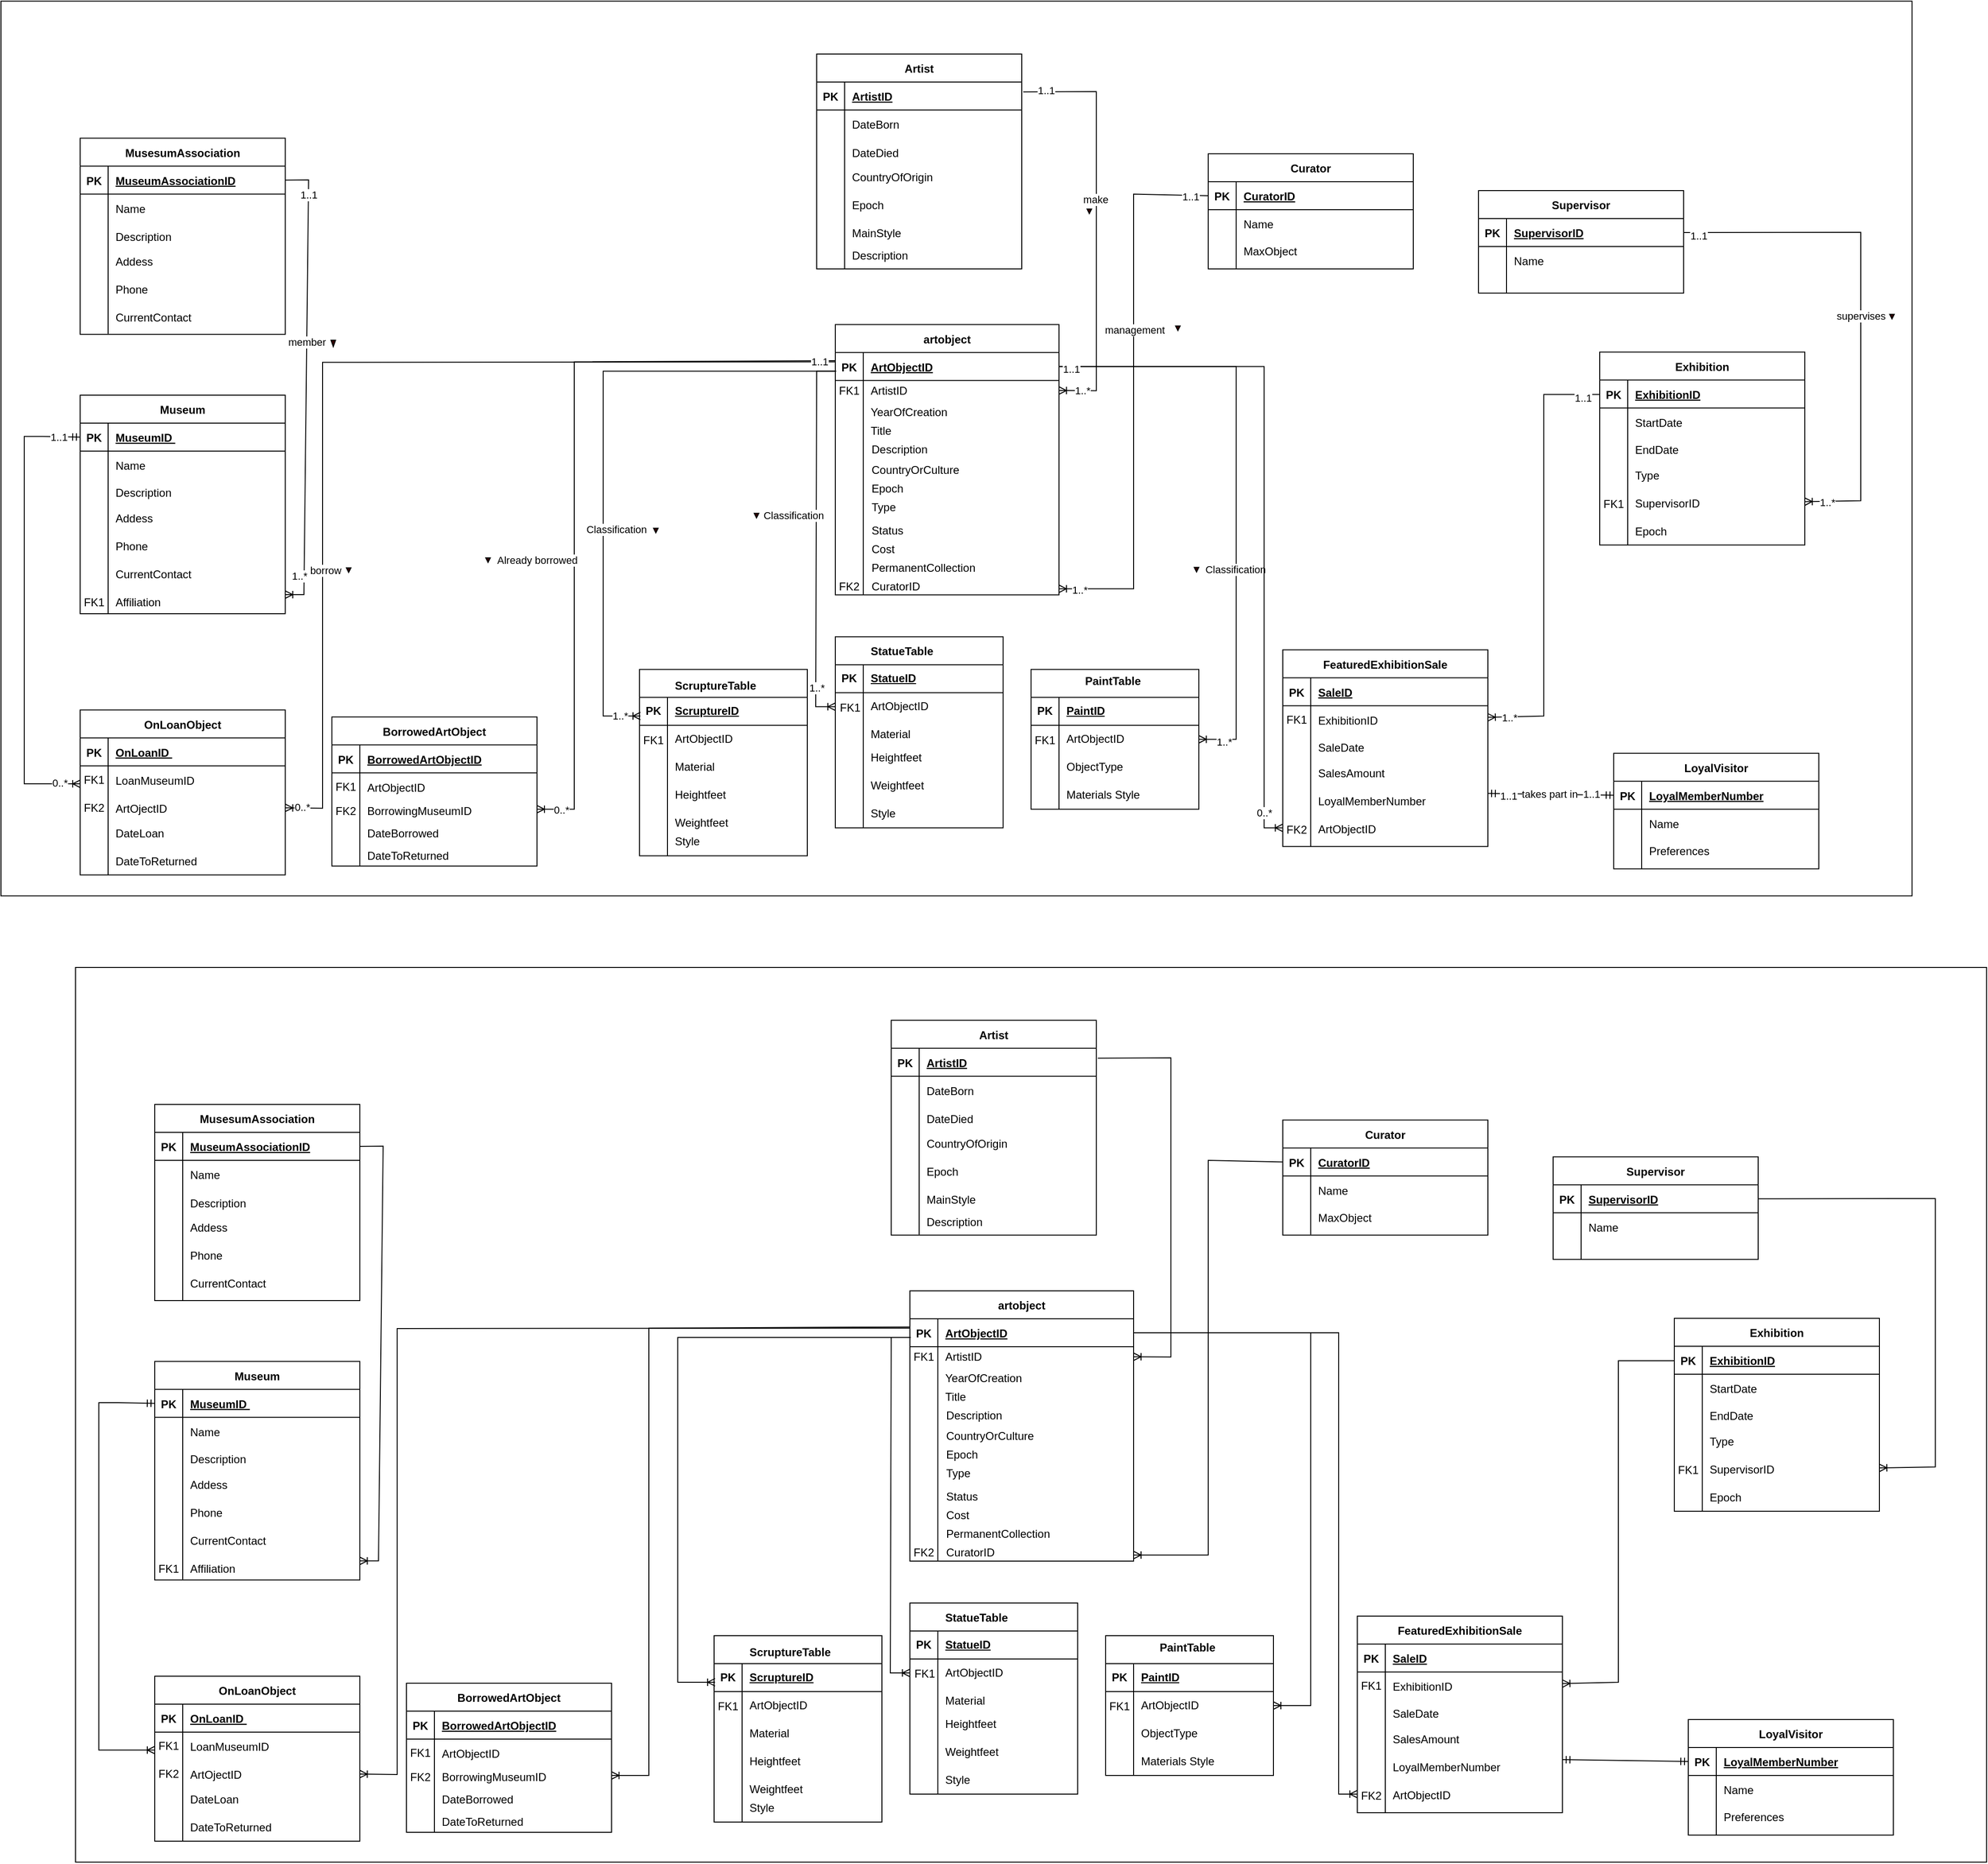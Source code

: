 <mxfile version="22.1.3" type="github">
  <diagram id="R2lEEEUBdFMjLlhIrx00" name="Page-1">
    <mxGraphModel dx="3240" dy="918" grid="1" gridSize="10" guides="1" tooltips="1" connect="1" arrows="1" fold="1" page="1" pageScale="1" pageWidth="850" pageHeight="1100" math="0" shadow="0" extFonts="Permanent Marker^https://fonts.googleapis.com/css?family=Permanent+Marker">
      <root>
        <mxCell id="0" />
        <mxCell id="1" parent="0" />
        <mxCell id="SGoWt56uiUYlHHw4keDK-648" value="" style="rounded=0;whiteSpace=wrap;html=1;" parent="1" vertex="1">
          <mxGeometry x="-350" y="1083.25" width="2050" height="960" as="geometry" />
        </mxCell>
        <mxCell id="SGoWt56uiUYlHHw4keDK-371" value="BorrowedArtObject" style="shape=table;startSize=30;container=1;collapsible=1;childLayout=tableLayout;fixedRows=1;rowLines=0;fontStyle=1;align=center;resizeLast=1;" parent="1" vertex="1">
          <mxGeometry x="5" y="1851.25" width="220" height="160" as="geometry" />
        </mxCell>
        <mxCell id="SGoWt56uiUYlHHw4keDK-372" value="" style="shape=partialRectangle;collapsible=0;dropTarget=0;pointerEvents=0;fillColor=none;points=[[0,0.5],[1,0.5]];portConstraint=eastwest;top=0;left=0;right=0;bottom=1;" parent="SGoWt56uiUYlHHw4keDK-371" vertex="1">
          <mxGeometry y="30" width="220" height="30" as="geometry" />
        </mxCell>
        <mxCell id="SGoWt56uiUYlHHw4keDK-373" value="PK" style="shape=partialRectangle;overflow=hidden;connectable=0;fillColor=none;top=0;left=0;bottom=0;right=0;fontStyle=1;" parent="SGoWt56uiUYlHHw4keDK-372" vertex="1">
          <mxGeometry width="30" height="30" as="geometry">
            <mxRectangle width="30" height="30" as="alternateBounds" />
          </mxGeometry>
        </mxCell>
        <mxCell id="SGoWt56uiUYlHHw4keDK-374" value="BorrowedArtObjectID " style="shape=partialRectangle;overflow=hidden;connectable=0;fillColor=none;top=0;left=0;bottom=0;right=0;align=left;spacingLeft=6;fontStyle=5;" parent="SGoWt56uiUYlHHw4keDK-372" vertex="1">
          <mxGeometry x="30" width="190" height="30" as="geometry">
            <mxRectangle width="190" height="30" as="alternateBounds" />
          </mxGeometry>
        </mxCell>
        <mxCell id="SGoWt56uiUYlHHw4keDK-375" value="" style="shape=partialRectangle;collapsible=0;dropTarget=0;pointerEvents=0;fillColor=none;points=[[0,0.5],[1,0.5]];portConstraint=eastwest;top=0;left=0;right=0;bottom=0;" parent="SGoWt56uiUYlHHw4keDK-371" vertex="1">
          <mxGeometry y="60" width="220" height="30" as="geometry" />
        </mxCell>
        <mxCell id="SGoWt56uiUYlHHw4keDK-376" value="" style="shape=partialRectangle;overflow=hidden;connectable=0;fillColor=none;top=0;left=0;bottom=0;right=0;" parent="SGoWt56uiUYlHHw4keDK-375" vertex="1">
          <mxGeometry width="30" height="30" as="geometry">
            <mxRectangle width="30" height="30" as="alternateBounds" />
          </mxGeometry>
        </mxCell>
        <mxCell id="SGoWt56uiUYlHHw4keDK-377" value="ArtObjectID" style="shape=partialRectangle;overflow=hidden;connectable=0;fillColor=none;top=0;left=0;bottom=0;right=0;align=left;spacingLeft=6;" parent="SGoWt56uiUYlHHw4keDK-375" vertex="1">
          <mxGeometry x="30" width="190" height="30" as="geometry">
            <mxRectangle width="190" height="30" as="alternateBounds" />
          </mxGeometry>
        </mxCell>
        <mxCell id="SGoWt56uiUYlHHw4keDK-378" value="" style="shape=partialRectangle;collapsible=0;dropTarget=0;pointerEvents=0;fillColor=none;points=[[0,0.5],[1,0.5]];portConstraint=eastwest;top=0;left=0;right=0;bottom=0;" parent="SGoWt56uiUYlHHw4keDK-371" vertex="1">
          <mxGeometry y="90" width="220" height="70" as="geometry" />
        </mxCell>
        <mxCell id="SGoWt56uiUYlHHw4keDK-379" value="" style="shape=partialRectangle;overflow=hidden;connectable=0;fillColor=none;top=0;left=0;bottom=0;right=0;" parent="SGoWt56uiUYlHHw4keDK-378" vertex="1">
          <mxGeometry width="30" height="70" as="geometry">
            <mxRectangle width="30" height="70" as="alternateBounds" />
          </mxGeometry>
        </mxCell>
        <mxCell id="SGoWt56uiUYlHHw4keDK-380" value="" style="shape=partialRectangle;overflow=hidden;connectable=0;fillColor=none;top=0;left=0;bottom=0;right=0;align=left;spacingLeft=6;" parent="SGoWt56uiUYlHHw4keDK-378" vertex="1">
          <mxGeometry x="30" width="190" height="70" as="geometry">
            <mxRectangle width="190" height="70" as="alternateBounds" />
          </mxGeometry>
        </mxCell>
        <mxCell id="SGoWt56uiUYlHHw4keDK-381" value="artobject" style="shape=table;startSize=30;container=1;collapsible=1;childLayout=tableLayout;fixedRows=1;rowLines=0;fontStyle=1;align=center;resizeLast=1;" parent="1" vertex="1">
          <mxGeometry x="545" y="1430.25" width="240" height="290" as="geometry" />
        </mxCell>
        <mxCell id="SGoWt56uiUYlHHw4keDK-382" value="" style="shape=partialRectangle;collapsible=0;dropTarget=0;pointerEvents=0;fillColor=none;points=[[0,0.5],[1,0.5]];portConstraint=eastwest;top=0;left=0;right=0;bottom=1;" parent="SGoWt56uiUYlHHw4keDK-381" vertex="1">
          <mxGeometry y="30" width="240" height="30" as="geometry" />
        </mxCell>
        <mxCell id="SGoWt56uiUYlHHw4keDK-383" value="PK" style="shape=partialRectangle;overflow=hidden;connectable=0;fillColor=none;top=0;left=0;bottom=0;right=0;fontStyle=1;" parent="SGoWt56uiUYlHHw4keDK-382" vertex="1">
          <mxGeometry width="30" height="30" as="geometry">
            <mxRectangle width="30" height="30" as="alternateBounds" />
          </mxGeometry>
        </mxCell>
        <mxCell id="SGoWt56uiUYlHHw4keDK-384" value="ArtObjectID" style="shape=partialRectangle;overflow=hidden;connectable=0;fillColor=none;top=0;left=0;bottom=0;right=0;align=left;spacingLeft=6;fontStyle=5;" parent="SGoWt56uiUYlHHw4keDK-382" vertex="1">
          <mxGeometry x="30" width="210" height="30" as="geometry">
            <mxRectangle width="210" height="30" as="alternateBounds" />
          </mxGeometry>
        </mxCell>
        <mxCell id="SGoWt56uiUYlHHw4keDK-385" value="" style="shape=partialRectangle;collapsible=0;dropTarget=0;pointerEvents=0;fillColor=none;points=[[0,0.5],[1,0.5]];portConstraint=eastwest;top=0;left=0;right=0;bottom=0;" parent="SGoWt56uiUYlHHw4keDK-381" vertex="1">
          <mxGeometry y="60" width="240" height="230" as="geometry" />
        </mxCell>
        <mxCell id="SGoWt56uiUYlHHw4keDK-386" value="" style="shape=partialRectangle;overflow=hidden;connectable=0;fillColor=none;top=0;left=0;bottom=0;right=0;" parent="SGoWt56uiUYlHHw4keDK-385" vertex="1">
          <mxGeometry width="30" height="230" as="geometry">
            <mxRectangle width="30" height="230" as="alternateBounds" />
          </mxGeometry>
        </mxCell>
        <mxCell id="SGoWt56uiUYlHHw4keDK-387" value="" style="shape=partialRectangle;overflow=hidden;connectable=0;fillColor=none;top=0;left=0;bottom=0;right=0;align=left;spacingLeft=6;" parent="SGoWt56uiUYlHHw4keDK-385" vertex="1">
          <mxGeometry x="30" width="210" height="230" as="geometry">
            <mxRectangle width="210" height="230" as="alternateBounds" />
          </mxGeometry>
        </mxCell>
        <mxCell id="SGoWt56uiUYlHHw4keDK-388" value="ArtistID" style="shape=partialRectangle;overflow=hidden;connectable=0;fillColor=none;top=0;left=0;bottom=0;right=0;align=left;spacingLeft=6;" parent="1" vertex="1">
          <mxGeometry x="575" y="1490.25" width="220" height="20" as="geometry">
            <mxRectangle width="220" height="40" as="alternateBounds" />
          </mxGeometry>
        </mxCell>
        <mxCell id="SGoWt56uiUYlHHw4keDK-389" value="YearOfCreation" style="shape=partialRectangle;overflow=hidden;connectable=0;fillColor=none;top=0;left=0;bottom=0;right=0;align=left;spacingLeft=6;" parent="1" vertex="1">
          <mxGeometry x="575" y="1513.25" width="220" height="20" as="geometry">
            <mxRectangle width="220" height="40" as="alternateBounds" />
          </mxGeometry>
        </mxCell>
        <mxCell id="SGoWt56uiUYlHHw4keDK-390" value="Title" style="shape=partialRectangle;overflow=hidden;connectable=0;fillColor=none;top=0;left=0;bottom=0;right=0;align=left;spacingLeft=6;" parent="1" vertex="1">
          <mxGeometry x="575" y="1533.25" width="220" height="20" as="geometry">
            <mxRectangle width="220" height="40" as="alternateBounds" />
          </mxGeometry>
        </mxCell>
        <mxCell id="SGoWt56uiUYlHHw4keDK-391" value="Description" style="shape=partialRectangle;overflow=hidden;connectable=0;fillColor=none;top=0;left=0;bottom=0;right=0;align=left;spacingLeft=6;" parent="1" vertex="1">
          <mxGeometry x="576" y="1553.25" width="220" height="20" as="geometry">
            <mxRectangle width="220" height="40" as="alternateBounds" />
          </mxGeometry>
        </mxCell>
        <mxCell id="SGoWt56uiUYlHHw4keDK-392" value="CountryOrCulture" style="shape=partialRectangle;overflow=hidden;connectable=0;fillColor=none;top=0;left=0;bottom=0;right=0;align=left;spacingLeft=6;" parent="1" vertex="1">
          <mxGeometry x="576" y="1575.25" width="220" height="20" as="geometry">
            <mxRectangle width="220" height="40" as="alternateBounds" />
          </mxGeometry>
        </mxCell>
        <mxCell id="SGoWt56uiUYlHHw4keDK-393" value="Epoch" style="shape=partialRectangle;overflow=hidden;connectable=0;fillColor=none;top=0;left=0;bottom=0;right=0;align=left;spacingLeft=6;" parent="1" vertex="1">
          <mxGeometry x="576" y="1595.25" width="220" height="20" as="geometry">
            <mxRectangle width="220" height="40" as="alternateBounds" />
          </mxGeometry>
        </mxCell>
        <mxCell id="SGoWt56uiUYlHHw4keDK-394" value="Type" style="shape=partialRectangle;overflow=hidden;connectable=0;fillColor=none;top=0;left=0;bottom=0;right=0;align=left;spacingLeft=6;" parent="1" vertex="1">
          <mxGeometry x="576" y="1615.25" width="220" height="20" as="geometry">
            <mxRectangle width="220" height="40" as="alternateBounds" />
          </mxGeometry>
        </mxCell>
        <mxCell id="SGoWt56uiUYlHHw4keDK-395" value="Status" style="shape=partialRectangle;overflow=hidden;connectable=0;fillColor=none;top=0;left=0;bottom=0;right=0;align=left;spacingLeft=6;" parent="1" vertex="1">
          <mxGeometry x="576" y="1640.25" width="220" height="20" as="geometry">
            <mxRectangle width="220" height="40" as="alternateBounds" />
          </mxGeometry>
        </mxCell>
        <mxCell id="SGoWt56uiUYlHHw4keDK-396" value="Cost" style="shape=partialRectangle;overflow=hidden;connectable=0;fillColor=none;top=0;left=0;bottom=0;right=0;align=left;spacingLeft=6;" parent="1" vertex="1">
          <mxGeometry x="576" y="1660.25" width="220" height="20" as="geometry">
            <mxRectangle width="220" height="40" as="alternateBounds" />
          </mxGeometry>
        </mxCell>
        <mxCell id="SGoWt56uiUYlHHw4keDK-397" value="PermanentCollection" style="shape=partialRectangle;overflow=hidden;connectable=0;fillColor=none;top=0;left=0;bottom=0;right=0;align=left;spacingLeft=6;" parent="1" vertex="1">
          <mxGeometry x="576" y="1680.25" width="220" height="20" as="geometry">
            <mxRectangle width="220" height="40" as="alternateBounds" />
          </mxGeometry>
        </mxCell>
        <mxCell id="SGoWt56uiUYlHHw4keDK-398" value="CuratorID" style="shape=partialRectangle;overflow=hidden;connectable=0;fillColor=none;top=0;left=0;bottom=0;right=0;align=left;spacingLeft=6;" parent="1" vertex="1">
          <mxGeometry x="576" y="1700.25" width="220" height="20" as="geometry">
            <mxRectangle width="220" height="40" as="alternateBounds" />
          </mxGeometry>
        </mxCell>
        <mxCell id="SGoWt56uiUYlHHw4keDK-399" value="&lt;br&gt;&lt;table style=&quot;border-collapse:&lt;br/&gt; collapse;width:444pt&quot; width=&quot;592&quot; cellspacing=&quot;0&quot; cellpadding=&quot;0&quot; border=&quot;0&quot;&gt;&lt;tbody&gt;&lt;tr style=&quot;height:15.6pt&quot; height=&quot;21&quot;&gt;  &lt;td style=&quot;height:15.6pt;width:444pt&quot; width=&quot;592&quot; class=&quot;xl65&quot; height=&quot;21&quot; colspan=&quot;5&quot;&gt;&lt;br&gt;&lt;/td&gt;&lt;/tr&gt;&lt;/tbody&gt;&lt;/table&gt;" style="shape=table;startSize=30;container=1;collapsible=1;childLayout=tableLayout;fixedRows=1;rowLines=0;fontStyle=1;align=center;resizeLast=1;html=1;" parent="1" vertex="1">
          <mxGeometry x="335" y="1800.25" width="180" height="200" as="geometry" />
        </mxCell>
        <mxCell id="SGoWt56uiUYlHHw4keDK-400" value="" style="shape=tableRow;horizontal=0;startSize=0;swimlaneHead=0;swimlaneBody=0;fillColor=none;collapsible=0;dropTarget=0;points=[[0,0.5],[1,0.5]];portConstraint=eastwest;top=0;left=0;right=0;bottom=1;" parent="SGoWt56uiUYlHHw4keDK-399" vertex="1">
          <mxGeometry y="30" width="180" height="30" as="geometry" />
        </mxCell>
        <mxCell id="SGoWt56uiUYlHHw4keDK-401" value="PK" style="shape=partialRectangle;connectable=0;fillColor=none;top=0;left=0;bottom=0;right=0;fontStyle=1;overflow=hidden;whiteSpace=wrap;html=1;" parent="SGoWt56uiUYlHHw4keDK-400" vertex="1">
          <mxGeometry width="30" height="30" as="geometry">
            <mxRectangle width="30" height="30" as="alternateBounds" />
          </mxGeometry>
        </mxCell>
        <mxCell id="SGoWt56uiUYlHHw4keDK-402" value="ScruptureID" style="shape=partialRectangle;connectable=0;fillColor=none;top=0;left=0;bottom=0;right=0;align=left;spacingLeft=6;fontStyle=5;overflow=hidden;whiteSpace=wrap;html=1;" parent="SGoWt56uiUYlHHw4keDK-400" vertex="1">
          <mxGeometry x="30" width="150" height="30" as="geometry">
            <mxRectangle width="150" height="30" as="alternateBounds" />
          </mxGeometry>
        </mxCell>
        <mxCell id="SGoWt56uiUYlHHw4keDK-403" value="" style="shape=tableRow;horizontal=0;startSize=0;swimlaneHead=0;swimlaneBody=0;fillColor=none;collapsible=0;dropTarget=0;points=[[0,0.5],[1,0.5]];portConstraint=eastwest;top=0;left=0;right=0;bottom=0;" parent="SGoWt56uiUYlHHw4keDK-399" vertex="1">
          <mxGeometry y="60" width="180" height="30" as="geometry" />
        </mxCell>
        <mxCell id="SGoWt56uiUYlHHw4keDK-404" value="" style="shape=partialRectangle;connectable=0;fillColor=none;top=0;left=0;bottom=0;right=0;editable=1;overflow=hidden;whiteSpace=wrap;html=1;" parent="SGoWt56uiUYlHHw4keDK-403" vertex="1">
          <mxGeometry width="30" height="30" as="geometry">
            <mxRectangle width="30" height="30" as="alternateBounds" />
          </mxGeometry>
        </mxCell>
        <mxCell id="SGoWt56uiUYlHHw4keDK-405" value="ArtObjectID" style="shape=partialRectangle;connectable=0;fillColor=none;top=0;left=0;bottom=0;right=0;align=left;spacingLeft=6;overflow=hidden;whiteSpace=wrap;html=1;" parent="SGoWt56uiUYlHHw4keDK-403" vertex="1">
          <mxGeometry x="30" width="150" height="30" as="geometry">
            <mxRectangle width="150" height="30" as="alternateBounds" />
          </mxGeometry>
        </mxCell>
        <mxCell id="SGoWt56uiUYlHHw4keDK-406" value="" style="shape=tableRow;horizontal=0;startSize=0;swimlaneHead=0;swimlaneBody=0;fillColor=none;collapsible=0;dropTarget=0;points=[[0,0.5],[1,0.5]];portConstraint=eastwest;top=0;left=0;right=0;bottom=0;" parent="SGoWt56uiUYlHHw4keDK-399" vertex="1">
          <mxGeometry y="90" width="180" height="30" as="geometry" />
        </mxCell>
        <mxCell id="SGoWt56uiUYlHHw4keDK-407" value="" style="shape=partialRectangle;connectable=0;fillColor=none;top=0;left=0;bottom=0;right=0;editable=1;overflow=hidden;whiteSpace=wrap;html=1;" parent="SGoWt56uiUYlHHw4keDK-406" vertex="1">
          <mxGeometry width="30" height="30" as="geometry">
            <mxRectangle width="30" height="30" as="alternateBounds" />
          </mxGeometry>
        </mxCell>
        <mxCell id="SGoWt56uiUYlHHw4keDK-408" value="Material" style="shape=partialRectangle;connectable=0;fillColor=none;top=0;left=0;bottom=0;right=0;align=left;spacingLeft=6;overflow=hidden;whiteSpace=wrap;html=1;" parent="SGoWt56uiUYlHHw4keDK-406" vertex="1">
          <mxGeometry x="30" width="150" height="30" as="geometry">
            <mxRectangle width="150" height="30" as="alternateBounds" />
          </mxGeometry>
        </mxCell>
        <mxCell id="SGoWt56uiUYlHHw4keDK-409" value="" style="shape=tableRow;horizontal=0;startSize=0;swimlaneHead=0;swimlaneBody=0;fillColor=none;collapsible=0;dropTarget=0;points=[[0,0.5],[1,0.5]];portConstraint=eastwest;top=0;left=0;right=0;bottom=0;" parent="SGoWt56uiUYlHHw4keDK-399" vertex="1">
          <mxGeometry y="120" width="180" height="80" as="geometry" />
        </mxCell>
        <mxCell id="SGoWt56uiUYlHHw4keDK-410" value="" style="shape=partialRectangle;connectable=0;fillColor=none;top=0;left=0;bottom=0;right=0;editable=1;overflow=hidden;whiteSpace=wrap;html=1;" parent="SGoWt56uiUYlHHw4keDK-409" vertex="1">
          <mxGeometry width="30" height="80" as="geometry">
            <mxRectangle width="30" height="80" as="alternateBounds" />
          </mxGeometry>
        </mxCell>
        <mxCell id="SGoWt56uiUYlHHw4keDK-411" value="" style="shape=partialRectangle;connectable=0;fillColor=none;top=0;left=0;bottom=0;right=0;align=left;spacingLeft=6;overflow=hidden;whiteSpace=wrap;html=1;" parent="SGoWt56uiUYlHHw4keDK-409" vertex="1">
          <mxGeometry x="30" width="150" height="80" as="geometry">
            <mxRectangle width="150" height="80" as="alternateBounds" />
          </mxGeometry>
        </mxCell>
        <mxCell id="SGoWt56uiUYlHHw4keDK-412" value="" style="shape=tableRow;horizontal=0;startSize=0;swimlaneHead=0;swimlaneBody=0;fillColor=none;collapsible=0;dropTarget=0;points=[[0,0.5],[1,0.5]];portConstraint=eastwest;top=0;left=0;right=0;bottom=0;" parent="1" vertex="1">
          <mxGeometry x="395" y="1620.25" width="180" height="30" as="geometry" />
        </mxCell>
        <mxCell id="SGoWt56uiUYlHHw4keDK-413" value="" style="shape=partialRectangle;connectable=0;fillColor=none;top=0;left=0;bottom=0;right=0;editable=1;overflow=hidden;whiteSpace=wrap;html=1;" parent="SGoWt56uiUYlHHw4keDK-412" vertex="1">
          <mxGeometry width="30" height="30" as="geometry">
            <mxRectangle width="30" height="30" as="alternateBounds" />
          </mxGeometry>
        </mxCell>
        <mxCell id="SGoWt56uiUYlHHw4keDK-414" value="&lt;br&gt;" style="shape=table;startSize=30;container=1;collapsible=1;childLayout=tableLayout;fixedRows=1;rowLines=0;fontStyle=1;align=center;resizeLast=1;html=1;" parent="1" vertex="1">
          <mxGeometry x="755" y="1800.25" width="180" height="150" as="geometry" />
        </mxCell>
        <mxCell id="SGoWt56uiUYlHHw4keDK-415" value="" style="shape=tableRow;horizontal=0;startSize=0;swimlaneHead=0;swimlaneBody=0;fillColor=none;collapsible=0;dropTarget=0;points=[[0,0.5],[1,0.5]];portConstraint=eastwest;top=0;left=0;right=0;bottom=1;" parent="SGoWt56uiUYlHHw4keDK-414" vertex="1">
          <mxGeometry y="30" width="180" height="30" as="geometry" />
        </mxCell>
        <mxCell id="SGoWt56uiUYlHHw4keDK-416" value="PK" style="shape=partialRectangle;connectable=0;fillColor=none;top=0;left=0;bottom=0;right=0;fontStyle=1;overflow=hidden;whiteSpace=wrap;html=1;" parent="SGoWt56uiUYlHHw4keDK-415" vertex="1">
          <mxGeometry width="30" height="30" as="geometry">
            <mxRectangle width="30" height="30" as="alternateBounds" />
          </mxGeometry>
        </mxCell>
        <mxCell id="SGoWt56uiUYlHHw4keDK-417" value="PaintID" style="shape=partialRectangle;connectable=0;fillColor=none;top=0;left=0;bottom=0;right=0;align=left;spacingLeft=6;fontStyle=5;overflow=hidden;whiteSpace=wrap;html=1;" parent="SGoWt56uiUYlHHw4keDK-415" vertex="1">
          <mxGeometry x="30" width="150" height="30" as="geometry">
            <mxRectangle width="150" height="30" as="alternateBounds" />
          </mxGeometry>
        </mxCell>
        <mxCell id="SGoWt56uiUYlHHw4keDK-418" value="" style="shape=tableRow;horizontal=0;startSize=0;swimlaneHead=0;swimlaneBody=0;fillColor=none;collapsible=0;dropTarget=0;points=[[0,0.5],[1,0.5]];portConstraint=eastwest;top=0;left=0;right=0;bottom=0;" parent="SGoWt56uiUYlHHw4keDK-414" vertex="1">
          <mxGeometry y="60" width="180" height="30" as="geometry" />
        </mxCell>
        <mxCell id="SGoWt56uiUYlHHw4keDK-419" value="" style="shape=partialRectangle;connectable=0;fillColor=none;top=0;left=0;bottom=0;right=0;editable=1;overflow=hidden;whiteSpace=wrap;html=1;" parent="SGoWt56uiUYlHHw4keDK-418" vertex="1">
          <mxGeometry width="30" height="30" as="geometry">
            <mxRectangle width="30" height="30" as="alternateBounds" />
          </mxGeometry>
        </mxCell>
        <mxCell id="SGoWt56uiUYlHHw4keDK-420" value="ArtObjectID" style="shape=partialRectangle;connectable=0;fillColor=none;top=0;left=0;bottom=0;right=0;align=left;spacingLeft=6;overflow=hidden;whiteSpace=wrap;html=1;" parent="SGoWt56uiUYlHHw4keDK-418" vertex="1">
          <mxGeometry x="30" width="150" height="30" as="geometry">
            <mxRectangle width="150" height="30" as="alternateBounds" />
          </mxGeometry>
        </mxCell>
        <mxCell id="SGoWt56uiUYlHHw4keDK-421" value="" style="shape=tableRow;horizontal=0;startSize=0;swimlaneHead=0;swimlaneBody=0;fillColor=none;collapsible=0;dropTarget=0;points=[[0,0.5],[1,0.5]];portConstraint=eastwest;top=0;left=0;right=0;bottom=0;" parent="SGoWt56uiUYlHHw4keDK-414" vertex="1">
          <mxGeometry y="90" width="180" height="30" as="geometry" />
        </mxCell>
        <mxCell id="SGoWt56uiUYlHHw4keDK-422" value="" style="shape=partialRectangle;connectable=0;fillColor=none;top=0;left=0;bottom=0;right=0;editable=1;overflow=hidden;whiteSpace=wrap;html=1;" parent="SGoWt56uiUYlHHw4keDK-421" vertex="1">
          <mxGeometry width="30" height="30" as="geometry">
            <mxRectangle width="30" height="30" as="alternateBounds" />
          </mxGeometry>
        </mxCell>
        <mxCell id="SGoWt56uiUYlHHw4keDK-423" value="ObjectType" style="shape=partialRectangle;connectable=0;fillColor=none;top=0;left=0;bottom=0;right=0;align=left;spacingLeft=6;overflow=hidden;whiteSpace=wrap;html=1;" parent="SGoWt56uiUYlHHw4keDK-421" vertex="1">
          <mxGeometry x="30" width="150" height="30" as="geometry">
            <mxRectangle width="150" height="30" as="alternateBounds" />
          </mxGeometry>
        </mxCell>
        <mxCell id="SGoWt56uiUYlHHw4keDK-424" value="" style="shape=tableRow;horizontal=0;startSize=0;swimlaneHead=0;swimlaneBody=0;fillColor=none;collapsible=0;dropTarget=0;points=[[0,0.5],[1,0.5]];portConstraint=eastwest;top=0;left=0;right=0;bottom=0;" parent="SGoWt56uiUYlHHw4keDK-414" vertex="1">
          <mxGeometry y="120" width="180" height="30" as="geometry" />
        </mxCell>
        <mxCell id="SGoWt56uiUYlHHw4keDK-425" value="" style="shape=partialRectangle;connectable=0;fillColor=none;top=0;left=0;bottom=0;right=0;editable=1;overflow=hidden;whiteSpace=wrap;html=1;" parent="SGoWt56uiUYlHHw4keDK-424" vertex="1">
          <mxGeometry width="30" height="30" as="geometry">
            <mxRectangle width="30" height="30" as="alternateBounds" />
          </mxGeometry>
        </mxCell>
        <mxCell id="SGoWt56uiUYlHHw4keDK-426" value="Materials&#x9;Style" style="shape=partialRectangle;connectable=0;fillColor=none;top=0;left=0;bottom=0;right=0;align=left;spacingLeft=6;overflow=hidden;whiteSpace=wrap;html=1;" parent="SGoWt56uiUYlHHw4keDK-424" vertex="1">
          <mxGeometry x="30" width="150" height="30" as="geometry">
            <mxRectangle width="150" height="30" as="alternateBounds" />
          </mxGeometry>
        </mxCell>
        <mxCell id="SGoWt56uiUYlHHw4keDK-427" value="&lt;table style=&quot;border-collapse:&lt;br/&gt; collapse;width:416pt&quot; width=&quot;555&quot; cellspacing=&quot;0&quot; cellpadding=&quot;0&quot; border=&quot;0&quot;&gt;&lt;tbody&gt;&lt;tr style=&quot;height:15.6pt&quot; height=&quot;21&quot;&gt;&lt;td style=&quot;height:15.6pt;width:416pt&quot; width=&quot;555&quot; class=&quot;xl65&quot; height=&quot;21&quot; colspan=&quot;4&quot;&gt;&lt;/td&gt;&lt;/tr&gt;&lt;/tbody&gt;&lt;/table&gt;&lt;table style=&quot;border-collapse:&lt;br/&gt; collapse;width:416pt&quot; width=&quot;555&quot; cellspacing=&quot;0&quot; cellpadding=&quot;0&quot; border=&quot;0&quot;&gt;&lt;tbody&gt;&lt;tr style=&quot;height:15.6pt&quot; height=&quot;21&quot;&gt;&lt;br/&gt;  &lt;td style=&quot;height:15.6pt;width:416pt&quot; width=&quot;555&quot; class=&quot;xl65&quot; height=&quot;21&quot; colspan=&quot;4&quot;&gt;&lt;b&gt;PaintTable&lt;/b&gt;&lt;/td&gt;&lt;/tr&gt;&lt;/tbody&gt;&lt;/table&gt;" style="shape=partialRectangle;connectable=0;fillColor=none;top=0;left=0;bottom=0;right=0;align=left;spacingLeft=6;overflow=hidden;whiteSpace=wrap;html=1;" parent="1" vertex="1">
          <mxGeometry x="805" y="1760.25" width="150" height="70" as="geometry">
            <mxRectangle width="150" height="30" as="alternateBounds" />
          </mxGeometry>
        </mxCell>
        <mxCell id="SGoWt56uiUYlHHw4keDK-428" value="&lt;table style=&quot;border-collapse:&lt;br/&gt; collapse;width:444pt&quot; width=&quot;592&quot; cellspacing=&quot;0&quot; cellpadding=&quot;0&quot; border=&quot;0&quot;&gt;&lt;tbody&gt;&lt;tr style=&quot;height:15.6pt&quot; height=&quot;21&quot;&gt;&lt;br/&gt;  &lt;td style=&quot;height:15.6pt;width:444pt&quot; width=&quot;592&quot; class=&quot;xl65&quot; height=&quot;21&quot; colspan=&quot;5&quot;&gt;&lt;b&gt;ScruptureTable&lt;/b&gt;&lt;/td&gt;&lt;/tr&gt;&lt;/tbody&gt;&lt;/table&gt;" style="shape=partialRectangle;connectable=0;fillColor=none;top=0;left=0;bottom=0;right=0;align=left;spacingLeft=6;overflow=hidden;whiteSpace=wrap;html=1;" parent="1" vertex="1">
          <mxGeometry x="365" y="1790.25" width="150" height="40" as="geometry">
            <mxRectangle width="150" height="30" as="alternateBounds" />
          </mxGeometry>
        </mxCell>
        <mxCell id="SGoWt56uiUYlHHw4keDK-429" value="Heightfeet" style="shape=partialRectangle;connectable=0;fillColor=none;top=0;left=0;bottom=0;right=0;align=left;spacingLeft=6;overflow=hidden;whiteSpace=wrap;html=1;" parent="1" vertex="1">
          <mxGeometry x="365" y="1920.25" width="150" height="30" as="geometry">
            <mxRectangle width="150" height="30" as="alternateBounds" />
          </mxGeometry>
        </mxCell>
        <mxCell id="SGoWt56uiUYlHHw4keDK-430" value="Weightfeet" style="shape=partialRectangle;connectable=0;fillColor=none;top=0;left=0;bottom=0;right=0;align=left;spacingLeft=6;overflow=hidden;whiteSpace=wrap;html=1;" parent="1" vertex="1">
          <mxGeometry x="365" y="1950.25" width="150" height="30" as="geometry">
            <mxRectangle width="150" height="30" as="alternateBounds" />
          </mxGeometry>
        </mxCell>
        <mxCell id="SGoWt56uiUYlHHw4keDK-431" value="Style" style="shape=partialRectangle;connectable=0;fillColor=none;top=0;left=0;bottom=0;right=0;align=left;spacingLeft=6;overflow=hidden;whiteSpace=wrap;html=1;" parent="1" vertex="1">
          <mxGeometry x="365" y="1970.25" width="150" height="30" as="geometry">
            <mxRectangle width="150" height="30" as="alternateBounds" />
          </mxGeometry>
        </mxCell>
        <mxCell id="SGoWt56uiUYlHHw4keDK-432" value="&lt;br&gt;&lt;table style=&quot;border-collapse:&lt;br/&gt; collapse;width:444pt&quot; width=&quot;592&quot; cellspacing=&quot;0&quot; cellpadding=&quot;0&quot; border=&quot;0&quot;&gt;&lt;tbody&gt;&lt;tr style=&quot;height:15.6pt&quot; height=&quot;21&quot;&gt;  &lt;td style=&quot;height:15.6pt;width:444pt&quot; width=&quot;592&quot; class=&quot;xl65&quot; height=&quot;21&quot; colspan=&quot;5&quot;&gt;&lt;br&gt;&lt;/td&gt;&lt;/tr&gt;&lt;/tbody&gt;&lt;/table&gt;" style="shape=table;startSize=30;container=1;collapsible=1;childLayout=tableLayout;fixedRows=1;rowLines=0;fontStyle=1;align=center;resizeLast=1;html=1;" parent="1" vertex="1">
          <mxGeometry x="545" y="1765.25" width="180" height="205" as="geometry" />
        </mxCell>
        <mxCell id="SGoWt56uiUYlHHw4keDK-433" value="" style="shape=tableRow;horizontal=0;startSize=0;swimlaneHead=0;swimlaneBody=0;fillColor=none;collapsible=0;dropTarget=0;points=[[0,0.5],[1,0.5]];portConstraint=eastwest;top=0;left=0;right=0;bottom=1;" parent="SGoWt56uiUYlHHw4keDK-432" vertex="1">
          <mxGeometry y="30" width="180" height="30" as="geometry" />
        </mxCell>
        <mxCell id="SGoWt56uiUYlHHw4keDK-434" value="PK" style="shape=partialRectangle;connectable=0;fillColor=none;top=0;left=0;bottom=0;right=0;fontStyle=1;overflow=hidden;whiteSpace=wrap;html=1;" parent="SGoWt56uiUYlHHw4keDK-433" vertex="1">
          <mxGeometry width="30" height="30" as="geometry">
            <mxRectangle width="30" height="30" as="alternateBounds" />
          </mxGeometry>
        </mxCell>
        <mxCell id="SGoWt56uiUYlHHw4keDK-435" value="StatueID" style="shape=partialRectangle;connectable=0;fillColor=none;top=0;left=0;bottom=0;right=0;align=left;spacingLeft=6;fontStyle=5;overflow=hidden;whiteSpace=wrap;html=1;" parent="SGoWt56uiUYlHHw4keDK-433" vertex="1">
          <mxGeometry x="30" width="150" height="30" as="geometry">
            <mxRectangle width="150" height="30" as="alternateBounds" />
          </mxGeometry>
        </mxCell>
        <mxCell id="SGoWt56uiUYlHHw4keDK-436" value="" style="shape=tableRow;horizontal=0;startSize=0;swimlaneHead=0;swimlaneBody=0;fillColor=none;collapsible=0;dropTarget=0;points=[[0,0.5],[1,0.5]];portConstraint=eastwest;top=0;left=0;right=0;bottom=0;" parent="SGoWt56uiUYlHHw4keDK-432" vertex="1">
          <mxGeometry y="60" width="180" height="30" as="geometry" />
        </mxCell>
        <mxCell id="SGoWt56uiUYlHHw4keDK-437" value="" style="shape=partialRectangle;connectable=0;fillColor=none;top=0;left=0;bottom=0;right=0;editable=1;overflow=hidden;whiteSpace=wrap;html=1;" parent="SGoWt56uiUYlHHw4keDK-436" vertex="1">
          <mxGeometry width="30" height="30" as="geometry">
            <mxRectangle width="30" height="30" as="alternateBounds" />
          </mxGeometry>
        </mxCell>
        <mxCell id="SGoWt56uiUYlHHw4keDK-438" value="ArtObjectID" style="shape=partialRectangle;connectable=0;fillColor=none;top=0;left=0;bottom=0;right=0;align=left;spacingLeft=6;overflow=hidden;whiteSpace=wrap;html=1;" parent="SGoWt56uiUYlHHw4keDK-436" vertex="1">
          <mxGeometry x="30" width="150" height="30" as="geometry">
            <mxRectangle width="150" height="30" as="alternateBounds" />
          </mxGeometry>
        </mxCell>
        <mxCell id="SGoWt56uiUYlHHw4keDK-439" value="" style="shape=tableRow;horizontal=0;startSize=0;swimlaneHead=0;swimlaneBody=0;fillColor=none;collapsible=0;dropTarget=0;points=[[0,0.5],[1,0.5]];portConstraint=eastwest;top=0;left=0;right=0;bottom=0;" parent="SGoWt56uiUYlHHw4keDK-432" vertex="1">
          <mxGeometry y="90" width="180" height="30" as="geometry" />
        </mxCell>
        <mxCell id="SGoWt56uiUYlHHw4keDK-440" value="" style="shape=partialRectangle;connectable=0;fillColor=none;top=0;left=0;bottom=0;right=0;editable=1;overflow=hidden;whiteSpace=wrap;html=1;" parent="SGoWt56uiUYlHHw4keDK-439" vertex="1">
          <mxGeometry width="30" height="30" as="geometry">
            <mxRectangle width="30" height="30" as="alternateBounds" />
          </mxGeometry>
        </mxCell>
        <mxCell id="SGoWt56uiUYlHHw4keDK-441" value="Material" style="shape=partialRectangle;connectable=0;fillColor=none;top=0;left=0;bottom=0;right=0;align=left;spacingLeft=6;overflow=hidden;whiteSpace=wrap;html=1;" parent="SGoWt56uiUYlHHw4keDK-439" vertex="1">
          <mxGeometry x="30" width="150" height="30" as="geometry">
            <mxRectangle width="150" height="30" as="alternateBounds" />
          </mxGeometry>
        </mxCell>
        <mxCell id="SGoWt56uiUYlHHw4keDK-442" value="" style="shape=tableRow;horizontal=0;startSize=0;swimlaneHead=0;swimlaneBody=0;fillColor=none;collapsible=0;dropTarget=0;points=[[0,0.5],[1,0.5]];portConstraint=eastwest;top=0;left=0;right=0;bottom=0;" parent="SGoWt56uiUYlHHw4keDK-432" vertex="1">
          <mxGeometry y="120" width="180" height="85" as="geometry" />
        </mxCell>
        <mxCell id="SGoWt56uiUYlHHw4keDK-443" value="" style="shape=partialRectangle;connectable=0;fillColor=none;top=0;left=0;bottom=0;right=0;editable=1;overflow=hidden;whiteSpace=wrap;html=1;" parent="SGoWt56uiUYlHHw4keDK-442" vertex="1">
          <mxGeometry width="30" height="85" as="geometry">
            <mxRectangle width="30" height="85" as="alternateBounds" />
          </mxGeometry>
        </mxCell>
        <mxCell id="SGoWt56uiUYlHHw4keDK-444" value="" style="shape=partialRectangle;connectable=0;fillColor=none;top=0;left=0;bottom=0;right=0;align=left;spacingLeft=6;overflow=hidden;whiteSpace=wrap;html=1;" parent="SGoWt56uiUYlHHw4keDK-442" vertex="1">
          <mxGeometry x="30" width="150" height="85" as="geometry">
            <mxRectangle width="150" height="85" as="alternateBounds" />
          </mxGeometry>
        </mxCell>
        <mxCell id="SGoWt56uiUYlHHw4keDK-445" value="Heightfeet" style="shape=partialRectangle;connectable=0;fillColor=none;top=0;left=0;bottom=0;right=0;align=left;spacingLeft=6;overflow=hidden;whiteSpace=wrap;html=1;" parent="1" vertex="1">
          <mxGeometry x="575" y="1880.25" width="150" height="30" as="geometry">
            <mxRectangle width="150" height="30" as="alternateBounds" />
          </mxGeometry>
        </mxCell>
        <mxCell id="SGoWt56uiUYlHHw4keDK-446" value="Weightfeet" style="shape=partialRectangle;connectable=0;fillColor=none;top=0;left=0;bottom=0;right=0;align=left;spacingLeft=6;overflow=hidden;whiteSpace=wrap;html=1;" parent="1" vertex="1">
          <mxGeometry x="575" y="1910.25" width="150" height="30" as="geometry">
            <mxRectangle width="150" height="30" as="alternateBounds" />
          </mxGeometry>
        </mxCell>
        <mxCell id="SGoWt56uiUYlHHw4keDK-447" value="Style" style="shape=partialRectangle;connectable=0;fillColor=none;top=0;left=0;bottom=0;right=0;align=left;spacingLeft=6;overflow=hidden;whiteSpace=wrap;html=1;" parent="1" vertex="1">
          <mxGeometry x="575" y="1940.25" width="150" height="30" as="geometry">
            <mxRectangle width="150" height="30" as="alternateBounds" />
          </mxGeometry>
        </mxCell>
        <mxCell id="SGoWt56uiUYlHHw4keDK-448" value="&lt;table style=&quot;border-collapse:&lt;br/&gt; collapse;width:444pt&quot; width=&quot;592&quot; cellspacing=&quot;0&quot; cellpadding=&quot;0&quot; border=&quot;0&quot;&gt;&lt;tbody&gt;&lt;tr style=&quot;height:15.6pt&quot; height=&quot;21&quot;&gt;&lt;td style=&quot;height:15.6pt;width:444pt&quot; width=&quot;592&quot; class=&quot;xl65&quot; height=&quot;21&quot; colspan=&quot;5&quot;&gt;&lt;/td&gt;&lt;/tr&gt;&lt;/tbody&gt;&lt;/table&gt;&lt;b&gt;StatueTable&amp;nbsp;&lt;/b&gt;" style="shape=partialRectangle;connectable=0;fillColor=none;top=0;left=0;bottom=0;right=0;align=left;spacingLeft=6;overflow=hidden;whiteSpace=wrap;html=1;" parent="1" vertex="1">
          <mxGeometry x="575" y="1750.25" width="150" height="40" as="geometry">
            <mxRectangle width="150" height="30" as="alternateBounds" />
          </mxGeometry>
        </mxCell>
        <mxCell id="SGoWt56uiUYlHHw4keDK-449" value="FK1" style="shape=partialRectangle;overflow=hidden;connectable=0;fillColor=none;top=0;left=0;bottom=0;right=0;" parent="1" vertex="1">
          <mxGeometry x="335" y="1860.25" width="30" height="30" as="geometry">
            <mxRectangle width="30" height="30" as="alternateBounds" />
          </mxGeometry>
        </mxCell>
        <mxCell id="SGoWt56uiUYlHHw4keDK-450" value="FK1" style="shape=partialRectangle;overflow=hidden;connectable=0;fillColor=none;top=0;left=0;bottom=0;right=0;" parent="1" vertex="1">
          <mxGeometry x="546" y="1825.25" width="30" height="30" as="geometry">
            <mxRectangle width="30" height="30" as="alternateBounds" />
          </mxGeometry>
        </mxCell>
        <mxCell id="SGoWt56uiUYlHHw4keDK-451" value="FK1" style="shape=partialRectangle;overflow=hidden;connectable=0;fillColor=none;top=0;left=0;bottom=0;right=0;" parent="1" vertex="1">
          <mxGeometry x="755" y="1860.25" width="30" height="30" as="geometry">
            <mxRectangle width="30" height="30" as="alternateBounds" />
          </mxGeometry>
        </mxCell>
        <mxCell id="SGoWt56uiUYlHHw4keDK-452" value="" style="endArrow=none;html=1;rounded=0;startArrow=ERoneToMany;startFill=0;endFill=0;" parent="1" edge="1">
          <mxGeometry width="50" height="50" relative="1" as="geometry">
            <mxPoint x="336" y="1850.25" as="sourcePoint" />
            <mxPoint x="546" y="1480.25" as="targetPoint" />
            <Array as="points">
              <mxPoint x="296" y="1850.25" />
              <mxPoint x="296" y="1480.25" />
            </Array>
          </mxGeometry>
        </mxCell>
        <mxCell id="SGoWt56uiUYlHHw4keDK-601" value="Classification" style="edgeLabel;html=1;align=center;verticalAlign=middle;resizable=0;points=[];" parent="SGoWt56uiUYlHHw4keDK-452" vertex="1" connectable="0">
          <mxGeometry x="-0.268" y="4" relative="1" as="geometry">
            <mxPoint x="18" y="1" as="offset" />
          </mxGeometry>
        </mxCell>
        <mxCell id="SGoWt56uiUYlHHw4keDK-632" value="1..*" style="edgeLabel;html=1;align=center;verticalAlign=middle;resizable=0;points=[];" parent="SGoWt56uiUYlHHw4keDK-452" vertex="1" connectable="0">
          <mxGeometry x="-0.934" y="-1" relative="1" as="geometry">
            <mxPoint as="offset" />
          </mxGeometry>
        </mxCell>
        <mxCell id="SGoWt56uiUYlHHw4keDK-453" value="" style="endArrow=none;html=1;rounded=0;exitX=0;exitY=0.5;exitDx=0;exitDy=0;startArrow=ERoneToMany;startFill=0;endFill=0;" parent="1" source="SGoWt56uiUYlHHw4keDK-436" edge="1">
          <mxGeometry width="50" height="50" relative="1" as="geometry">
            <mxPoint x="544.04" y="1880.25" as="sourcePoint" />
            <mxPoint x="545" y="1480.25" as="targetPoint" />
            <Array as="points">
              <mxPoint x="524" y="1840.25" />
              <mxPoint x="525" y="1480.25" />
            </Array>
          </mxGeometry>
        </mxCell>
        <mxCell id="SGoWt56uiUYlHHw4keDK-602" value="Classification" style="edgeLabel;html=1;align=center;verticalAlign=middle;resizable=0;points=[];" parent="SGoWt56uiUYlHHw4keDK-453" vertex="1" connectable="0">
          <mxGeometry x="0.12" y="6" relative="1" as="geometry">
            <mxPoint x="-19" y="-2" as="offset" />
          </mxGeometry>
        </mxCell>
        <mxCell id="SGoWt56uiUYlHHw4keDK-633" value="1..*" style="edgeLabel;html=1;align=center;verticalAlign=middle;resizable=0;points=[];" parent="SGoWt56uiUYlHHw4keDK-453" vertex="1" connectable="0">
          <mxGeometry x="-0.792" y="-1" relative="1" as="geometry">
            <mxPoint as="offset" />
          </mxGeometry>
        </mxCell>
        <mxCell id="SGoWt56uiUYlHHw4keDK-454" value="" style="endArrow=none;html=1;rounded=0;entryX=1;entryY=0.5;entryDx=0;entryDy=0;startArrow=ERoneToMany;startFill=0;endFill=0;" parent="1" source="SGoWt56uiUYlHHw4keDK-418" edge="1">
          <mxGeometry width="50" height="50" relative="1" as="geometry">
            <mxPoint x="935" y="1850.25" as="sourcePoint" />
            <mxPoint x="785" y="1475.25" as="targetPoint" />
            <Array as="points">
              <mxPoint x="975" y="1875.25" />
              <mxPoint x="975" y="1820.25" />
              <mxPoint x="975" y="1475.25" />
            </Array>
          </mxGeometry>
        </mxCell>
        <mxCell id="SGoWt56uiUYlHHw4keDK-603" value="Classification" style="edgeLabel;html=1;align=center;verticalAlign=middle;resizable=0;points=[];" parent="SGoWt56uiUYlHHw4keDK-454" vertex="1" connectable="0">
          <mxGeometry x="-0.293" y="1" relative="1" as="geometry">
            <mxPoint as="offset" />
          </mxGeometry>
        </mxCell>
        <mxCell id="SGoWt56uiUYlHHw4keDK-634" value="1..*" style="edgeLabel;html=1;align=center;verticalAlign=middle;resizable=0;points=[];" parent="SGoWt56uiUYlHHw4keDK-454" vertex="1" connectable="0">
          <mxGeometry x="-0.916" y="-2" relative="1" as="geometry">
            <mxPoint as="offset" />
          </mxGeometry>
        </mxCell>
        <mxCell id="SGoWt56uiUYlHHw4keDK-455" value="BorrowingMuseumID" style="shape=partialRectangle;overflow=hidden;connectable=0;fillColor=none;top=0;left=0;bottom=0;right=0;align=left;spacingLeft=6;" parent="1" vertex="1">
          <mxGeometry x="35" y="1936.25" width="190" height="30" as="geometry">
            <mxRectangle width="190" height="90" as="alternateBounds" />
          </mxGeometry>
        </mxCell>
        <mxCell id="SGoWt56uiUYlHHw4keDK-456" value="DateBorrowed" style="shape=partialRectangle;overflow=hidden;connectable=0;fillColor=none;top=0;left=0;bottom=0;right=0;align=left;spacingLeft=6;" parent="1" vertex="1">
          <mxGeometry x="35" y="1960.25" width="190" height="30" as="geometry">
            <mxRectangle width="190" height="90" as="alternateBounds" />
          </mxGeometry>
        </mxCell>
        <mxCell id="SGoWt56uiUYlHHw4keDK-457" value="DateToReturned" style="shape=partialRectangle;overflow=hidden;connectable=0;fillColor=none;top=0;left=0;bottom=0;right=0;align=left;spacingLeft=6;" parent="1" vertex="1">
          <mxGeometry x="35" y="1984.25" width="190" height="30" as="geometry">
            <mxRectangle width="190" height="90" as="alternateBounds" />
          </mxGeometry>
        </mxCell>
        <mxCell id="SGoWt56uiUYlHHw4keDK-458" value="FK1" style="shape=partialRectangle;overflow=hidden;connectable=0;fillColor=none;top=0;left=0;bottom=0;right=0;" parent="1" vertex="1">
          <mxGeometry x="5" y="1910.25" width="30" height="30" as="geometry">
            <mxRectangle width="30" height="30" as="alternateBounds" />
          </mxGeometry>
        </mxCell>
        <mxCell id="SGoWt56uiUYlHHw4keDK-459" value="FK2" style="shape=partialRectangle;overflow=hidden;connectable=0;fillColor=none;top=0;left=0;bottom=0;right=0;" parent="1" vertex="1">
          <mxGeometry x="5" y="1936.25" width="30" height="30" as="geometry">
            <mxRectangle width="30" height="30" as="alternateBounds" />
          </mxGeometry>
        </mxCell>
        <mxCell id="SGoWt56uiUYlHHw4keDK-460" value="" style="endArrow=none;html=1;rounded=0;startArrow=ERoneToMany;startFill=0;endFill=0;entryX=0.002;entryY=0.29;entryDx=0;entryDy=0;entryPerimeter=0;" parent="1" target="SGoWt56uiUYlHHw4keDK-382" edge="1">
          <mxGeometry width="50" height="50" relative="1" as="geometry">
            <mxPoint x="225" y="1950.25" as="sourcePoint" />
            <mxPoint x="535" y="1470.25" as="targetPoint" />
            <Array as="points">
              <mxPoint x="265" y="1950.25" />
              <mxPoint x="265" y="1854.25" />
              <mxPoint x="265" y="1470.25" />
            </Array>
          </mxGeometry>
        </mxCell>
        <mxCell id="SGoWt56uiUYlHHw4keDK-607" value="Already borrowed" style="edgeLabel;html=1;align=center;verticalAlign=middle;resizable=0;points=[];" parent="SGoWt56uiUYlHHw4keDK-460" vertex="1" connectable="0">
          <mxGeometry x="-0.236" relative="1" as="geometry">
            <mxPoint x="-40" y="-2" as="offset" />
          </mxGeometry>
        </mxCell>
        <mxCell id="SGoWt56uiUYlHHw4keDK-646" value="0..*" style="edgeLabel;html=1;align=center;verticalAlign=middle;resizable=0;points=[];" parent="SGoWt56uiUYlHHw4keDK-460" vertex="1" connectable="0">
          <mxGeometry x="-0.935" relative="1" as="geometry">
            <mxPoint as="offset" />
          </mxGeometry>
        </mxCell>
        <mxCell id="SGoWt56uiUYlHHw4keDK-461" value="" style="endArrow=none;html=1;rounded=0;exitX=1;exitY=0.5;exitDx=0;exitDy=0;startArrow=ERoneToMany;startFill=0;endFill=0;" parent="1" source="SGoWt56uiUYlHHw4keDK-469" edge="1">
          <mxGeometry width="50" height="50" relative="1" as="geometry">
            <mxPoint x="-45" y="1925.75" as="sourcePoint" />
            <mxPoint x="545" y="1470.25" as="targetPoint" />
            <Array as="points">
              <mxPoint x="-5" y="1949.25" />
              <mxPoint x="-5" y="1869.75" />
              <mxPoint x="-5" y="1470.75" />
            </Array>
          </mxGeometry>
        </mxCell>
        <mxCell id="SGoWt56uiUYlHHw4keDK-606" value="borrow" style="edgeLabel;html=1;align=center;verticalAlign=middle;resizable=0;points=[];" parent="SGoWt56uiUYlHHw4keDK-461" vertex="1" connectable="0">
          <mxGeometry x="-0.446" y="-3" relative="1" as="geometry">
            <mxPoint as="offset" />
          </mxGeometry>
        </mxCell>
        <mxCell id="SGoWt56uiUYlHHw4keDK-628" value="0..*" style="edgeLabel;html=1;align=center;verticalAlign=middle;resizable=0;points=[];" parent="SGoWt56uiUYlHHw4keDK-461" vertex="1" connectable="0">
          <mxGeometry x="-0.967" y="1" relative="1" as="geometry">
            <mxPoint as="offset" />
          </mxGeometry>
        </mxCell>
        <mxCell id="SGoWt56uiUYlHHw4keDK-629" value="1..1" style="edgeLabel;html=1;align=center;verticalAlign=middle;resizable=0;points=[];" parent="SGoWt56uiUYlHHw4keDK-461" vertex="1" connectable="0">
          <mxGeometry x="0.967" y="1" relative="1" as="geometry">
            <mxPoint as="offset" />
          </mxGeometry>
        </mxCell>
        <mxCell id="SGoWt56uiUYlHHw4keDK-462" value="OnLoanObject" style="shape=table;startSize=30;container=1;collapsible=1;childLayout=tableLayout;fixedRows=1;rowLines=0;fontStyle=1;align=center;resizeLast=1;" parent="1" vertex="1">
          <mxGeometry x="-265" y="1843.75" width="220" height="177" as="geometry" />
        </mxCell>
        <mxCell id="SGoWt56uiUYlHHw4keDK-463" value="" style="shape=partialRectangle;collapsible=0;dropTarget=0;pointerEvents=0;fillColor=none;points=[[0,0.5],[1,0.5]];portConstraint=eastwest;top=0;left=0;right=0;bottom=1;" parent="SGoWt56uiUYlHHw4keDK-462" vertex="1">
          <mxGeometry y="30" width="220" height="30" as="geometry" />
        </mxCell>
        <mxCell id="SGoWt56uiUYlHHw4keDK-464" value="PK" style="shape=partialRectangle;overflow=hidden;connectable=0;fillColor=none;top=0;left=0;bottom=0;right=0;fontStyle=1;" parent="SGoWt56uiUYlHHw4keDK-463" vertex="1">
          <mxGeometry width="30" height="30" as="geometry">
            <mxRectangle width="30" height="30" as="alternateBounds" />
          </mxGeometry>
        </mxCell>
        <mxCell id="SGoWt56uiUYlHHw4keDK-465" value="OnLoanID " style="shape=partialRectangle;overflow=hidden;connectable=0;fillColor=none;top=0;left=0;bottom=0;right=0;align=left;spacingLeft=6;fontStyle=5;" parent="SGoWt56uiUYlHHw4keDK-463" vertex="1">
          <mxGeometry x="30" width="190" height="30" as="geometry">
            <mxRectangle width="190" height="30" as="alternateBounds" />
          </mxGeometry>
        </mxCell>
        <mxCell id="SGoWt56uiUYlHHw4keDK-466" value="" style="shape=partialRectangle;collapsible=0;dropTarget=0;pointerEvents=0;fillColor=none;points=[[0,0.5],[1,0.5]];portConstraint=eastwest;top=0;left=0;right=0;bottom=0;" parent="SGoWt56uiUYlHHw4keDK-462" vertex="1">
          <mxGeometry y="60" width="220" height="30" as="geometry" />
        </mxCell>
        <mxCell id="SGoWt56uiUYlHHw4keDK-467" value="" style="shape=partialRectangle;overflow=hidden;connectable=0;fillColor=none;top=0;left=0;bottom=0;right=0;" parent="SGoWt56uiUYlHHw4keDK-466" vertex="1">
          <mxGeometry width="30" height="30" as="geometry">
            <mxRectangle width="30" height="30" as="alternateBounds" />
          </mxGeometry>
        </mxCell>
        <mxCell id="SGoWt56uiUYlHHw4keDK-468" value="LoanMuseumID" style="shape=partialRectangle;overflow=hidden;connectable=0;fillColor=none;top=0;left=0;bottom=0;right=0;align=left;spacingLeft=6;" parent="SGoWt56uiUYlHHw4keDK-466" vertex="1">
          <mxGeometry x="30" width="190" height="30" as="geometry">
            <mxRectangle width="190" height="30" as="alternateBounds" />
          </mxGeometry>
        </mxCell>
        <mxCell id="SGoWt56uiUYlHHw4keDK-469" value="" style="shape=partialRectangle;collapsible=0;dropTarget=0;pointerEvents=0;fillColor=none;points=[[0,0.5],[1,0.5]];portConstraint=eastwest;top=0;left=0;right=0;bottom=0;" parent="SGoWt56uiUYlHHw4keDK-462" vertex="1">
          <mxGeometry y="90" width="220" height="30" as="geometry" />
        </mxCell>
        <mxCell id="SGoWt56uiUYlHHw4keDK-470" value="" style="shape=partialRectangle;overflow=hidden;connectable=0;fillColor=none;top=0;left=0;bottom=0;right=0;" parent="SGoWt56uiUYlHHw4keDK-469" vertex="1">
          <mxGeometry width="30" height="30" as="geometry">
            <mxRectangle width="30" height="30" as="alternateBounds" />
          </mxGeometry>
        </mxCell>
        <mxCell id="SGoWt56uiUYlHHw4keDK-471" value="ArtOjectID" style="shape=partialRectangle;overflow=hidden;connectable=0;fillColor=none;top=0;left=0;bottom=0;right=0;align=left;spacingLeft=6;" parent="SGoWt56uiUYlHHw4keDK-469" vertex="1">
          <mxGeometry x="30" width="190" height="30" as="geometry">
            <mxRectangle width="190" height="30" as="alternateBounds" />
          </mxGeometry>
        </mxCell>
        <mxCell id="SGoWt56uiUYlHHw4keDK-472" value="" style="shape=partialRectangle;collapsible=0;dropTarget=0;pointerEvents=0;fillColor=none;points=[[0,0.5],[1,0.5]];portConstraint=eastwest;top=0;left=0;right=0;bottom=0;" parent="SGoWt56uiUYlHHw4keDK-462" vertex="1">
          <mxGeometry y="120" width="220" height="57" as="geometry" />
        </mxCell>
        <mxCell id="SGoWt56uiUYlHHw4keDK-473" value="" style="shape=partialRectangle;overflow=hidden;connectable=0;fillColor=none;top=0;left=0;bottom=0;right=0;" parent="SGoWt56uiUYlHHw4keDK-472" vertex="1">
          <mxGeometry width="30" height="57" as="geometry">
            <mxRectangle width="30" height="57" as="alternateBounds" />
          </mxGeometry>
        </mxCell>
        <mxCell id="SGoWt56uiUYlHHw4keDK-474" value="" style="shape=partialRectangle;overflow=hidden;connectable=0;fillColor=none;top=0;left=0;bottom=0;right=0;align=left;spacingLeft=6;" parent="SGoWt56uiUYlHHw4keDK-472" vertex="1">
          <mxGeometry x="30" width="190" height="57" as="geometry">
            <mxRectangle width="190" height="57" as="alternateBounds" />
          </mxGeometry>
        </mxCell>
        <mxCell id="SGoWt56uiUYlHHw4keDK-475" value="DateLoan" style="shape=partialRectangle;overflow=hidden;connectable=0;fillColor=none;top=0;left=0;bottom=0;right=0;align=left;spacingLeft=6;" parent="1" vertex="1">
          <mxGeometry x="-235" y="1960.25" width="190" height="30" as="geometry">
            <mxRectangle width="190" height="90" as="alternateBounds" />
          </mxGeometry>
        </mxCell>
        <mxCell id="SGoWt56uiUYlHHw4keDK-476" value="DateToReturned" style="shape=partialRectangle;overflow=hidden;connectable=0;fillColor=none;top=0;left=0;bottom=0;right=0;align=left;spacingLeft=6;" parent="1" vertex="1">
          <mxGeometry x="-235" y="1990.25" width="190" height="30" as="geometry">
            <mxRectangle width="190" height="90" as="alternateBounds" />
          </mxGeometry>
        </mxCell>
        <mxCell id="SGoWt56uiUYlHHw4keDK-477" value="FK1" style="shape=partialRectangle;overflow=hidden;connectable=0;fillColor=none;top=0;left=0;bottom=0;right=0;" parent="1" vertex="1">
          <mxGeometry x="-265" y="1902.75" width="30" height="30" as="geometry">
            <mxRectangle width="30" height="30" as="alternateBounds" />
          </mxGeometry>
        </mxCell>
        <mxCell id="SGoWt56uiUYlHHw4keDK-478" value="FK2" style="shape=partialRectangle;overflow=hidden;connectable=0;fillColor=none;top=0;left=0;bottom=0;right=0;" parent="1" vertex="1">
          <mxGeometry x="-265" y="1932.75" width="30" height="30" as="geometry">
            <mxRectangle width="30" height="30" as="alternateBounds" />
          </mxGeometry>
        </mxCell>
        <mxCell id="SGoWt56uiUYlHHw4keDK-479" value="Museum" style="shape=table;startSize=30;container=1;collapsible=1;childLayout=tableLayout;fixedRows=1;rowLines=0;fontStyle=1;align=center;resizeLast=1;" parent="1" vertex="1">
          <mxGeometry x="-265" y="1506" width="220" height="234.5" as="geometry" />
        </mxCell>
        <mxCell id="SGoWt56uiUYlHHw4keDK-480" value="" style="shape=partialRectangle;collapsible=0;dropTarget=0;pointerEvents=0;fillColor=none;points=[[0,0.5],[1,0.5]];portConstraint=eastwest;top=0;left=0;right=0;bottom=1;" parent="SGoWt56uiUYlHHw4keDK-479" vertex="1">
          <mxGeometry y="30" width="220" height="30" as="geometry" />
        </mxCell>
        <mxCell id="SGoWt56uiUYlHHw4keDK-481" value="PK" style="shape=partialRectangle;overflow=hidden;connectable=0;fillColor=none;top=0;left=0;bottom=0;right=0;fontStyle=1;" parent="SGoWt56uiUYlHHw4keDK-480" vertex="1">
          <mxGeometry width="30" height="30" as="geometry">
            <mxRectangle width="30" height="30" as="alternateBounds" />
          </mxGeometry>
        </mxCell>
        <mxCell id="SGoWt56uiUYlHHw4keDK-482" value="MuseumID " style="shape=partialRectangle;overflow=hidden;connectable=0;fillColor=none;top=0;left=0;bottom=0;right=0;align=left;spacingLeft=6;fontStyle=5;" parent="SGoWt56uiUYlHHw4keDK-480" vertex="1">
          <mxGeometry x="30" width="190" height="30" as="geometry">
            <mxRectangle width="190" height="30" as="alternateBounds" />
          </mxGeometry>
        </mxCell>
        <mxCell id="SGoWt56uiUYlHHw4keDK-483" value="" style="shape=partialRectangle;collapsible=0;dropTarget=0;pointerEvents=0;fillColor=none;points=[[0,0.5],[1,0.5]];portConstraint=eastwest;top=0;left=0;right=0;bottom=0;" parent="SGoWt56uiUYlHHw4keDK-479" vertex="1">
          <mxGeometry y="60" width="220" height="30" as="geometry" />
        </mxCell>
        <mxCell id="SGoWt56uiUYlHHw4keDK-484" value="" style="shape=partialRectangle;overflow=hidden;connectable=0;fillColor=none;top=0;left=0;bottom=0;right=0;" parent="SGoWt56uiUYlHHw4keDK-483" vertex="1">
          <mxGeometry width="30" height="30" as="geometry">
            <mxRectangle width="30" height="30" as="alternateBounds" />
          </mxGeometry>
        </mxCell>
        <mxCell id="SGoWt56uiUYlHHw4keDK-485" value="Name" style="shape=partialRectangle;overflow=hidden;connectable=0;fillColor=none;top=0;left=0;bottom=0;right=0;align=left;spacingLeft=6;" parent="SGoWt56uiUYlHHw4keDK-483" vertex="1">
          <mxGeometry x="30" width="190" height="30" as="geometry">
            <mxRectangle width="190" height="30" as="alternateBounds" />
          </mxGeometry>
        </mxCell>
        <mxCell id="SGoWt56uiUYlHHw4keDK-486" value="" style="shape=partialRectangle;collapsible=0;dropTarget=0;pointerEvents=0;fillColor=none;points=[[0,0.5],[1,0.5]];portConstraint=eastwest;top=0;left=0;right=0;bottom=0;" parent="SGoWt56uiUYlHHw4keDK-479" vertex="1">
          <mxGeometry y="90" width="220" height="144" as="geometry" />
        </mxCell>
        <mxCell id="SGoWt56uiUYlHHw4keDK-487" value="" style="shape=partialRectangle;overflow=hidden;connectable=0;fillColor=none;top=0;left=0;bottom=0;right=0;" parent="SGoWt56uiUYlHHw4keDK-486" vertex="1">
          <mxGeometry width="30" height="144" as="geometry">
            <mxRectangle width="30" height="144" as="alternateBounds" />
          </mxGeometry>
        </mxCell>
        <mxCell id="SGoWt56uiUYlHHw4keDK-488" value="" style="shape=partialRectangle;overflow=hidden;connectable=0;fillColor=none;top=0;left=0;bottom=0;right=0;align=left;spacingLeft=6;" parent="SGoWt56uiUYlHHw4keDK-486" vertex="1">
          <mxGeometry x="30" width="190" height="144" as="geometry">
            <mxRectangle width="190" height="144" as="alternateBounds" />
          </mxGeometry>
        </mxCell>
        <mxCell id="SGoWt56uiUYlHHw4keDK-489" value="Addess" style="shape=partialRectangle;overflow=hidden;connectable=0;fillColor=none;top=0;left=0;bottom=0;right=0;align=left;spacingLeft=6;" parent="1" vertex="1">
          <mxGeometry x="-235" y="1622.5" width="190" height="30" as="geometry">
            <mxRectangle width="190" height="90" as="alternateBounds" />
          </mxGeometry>
        </mxCell>
        <mxCell id="SGoWt56uiUYlHHw4keDK-490" value="Phone" style="shape=partialRectangle;overflow=hidden;connectable=0;fillColor=none;top=0;left=0;bottom=0;right=0;align=left;spacingLeft=6;" parent="1" vertex="1">
          <mxGeometry x="-235" y="1652.5" width="190" height="30" as="geometry">
            <mxRectangle width="190" height="90" as="alternateBounds" />
          </mxGeometry>
        </mxCell>
        <mxCell id="SGoWt56uiUYlHHw4keDK-491" value="FK1" style="shape=partialRectangle;overflow=hidden;connectable=0;fillColor=none;top=0;left=0;bottom=0;right=0;" parent="1" vertex="1">
          <mxGeometry x="-265" y="1712.5" width="30" height="30" as="geometry">
            <mxRectangle width="30" height="30" as="alternateBounds" />
          </mxGeometry>
        </mxCell>
        <mxCell id="SGoWt56uiUYlHHw4keDK-492" value="Description" style="shape=partialRectangle;overflow=hidden;connectable=0;fillColor=none;top=0;left=0;bottom=0;right=0;align=left;spacingLeft=6;" parent="1" vertex="1">
          <mxGeometry x="-235" y="1595" width="190" height="30" as="geometry">
            <mxRectangle width="190" height="90" as="alternateBounds" />
          </mxGeometry>
        </mxCell>
        <mxCell id="SGoWt56uiUYlHHw4keDK-493" value="CurrentContact" style="shape=partialRectangle;overflow=hidden;connectable=0;fillColor=none;top=0;left=0;bottom=0;right=0;align=left;spacingLeft=6;" parent="1" vertex="1">
          <mxGeometry x="-235" y="1682.5" width="190" height="30" as="geometry">
            <mxRectangle width="190" height="90" as="alternateBounds" />
          </mxGeometry>
        </mxCell>
        <mxCell id="SGoWt56uiUYlHHw4keDK-494" value="Affiliation" style="shape=partialRectangle;overflow=hidden;connectable=0;fillColor=none;top=0;left=0;bottom=0;right=0;align=left;spacingLeft=6;" parent="1" vertex="1">
          <mxGeometry x="-235" y="1712.5" width="190" height="30" as="geometry">
            <mxRectangle width="190" height="90" as="alternateBounds" />
          </mxGeometry>
        </mxCell>
        <mxCell id="SGoWt56uiUYlHHw4keDK-495" value="MusesumAssociation" style="shape=table;startSize=30;container=1;collapsible=1;childLayout=tableLayout;fixedRows=1;rowLines=0;fontStyle=1;align=center;resizeLast=1;" parent="1" vertex="1">
          <mxGeometry x="-265" y="1230.25" width="220" height="210.5" as="geometry" />
        </mxCell>
        <mxCell id="SGoWt56uiUYlHHw4keDK-496" value="" style="shape=partialRectangle;collapsible=0;dropTarget=0;pointerEvents=0;fillColor=none;points=[[0,0.5],[1,0.5]];portConstraint=eastwest;top=0;left=0;right=0;bottom=1;" parent="SGoWt56uiUYlHHw4keDK-495" vertex="1">
          <mxGeometry y="30" width="220" height="30" as="geometry" />
        </mxCell>
        <mxCell id="SGoWt56uiUYlHHw4keDK-497" value="PK" style="shape=partialRectangle;overflow=hidden;connectable=0;fillColor=none;top=0;left=0;bottom=0;right=0;fontStyle=1;" parent="SGoWt56uiUYlHHw4keDK-496" vertex="1">
          <mxGeometry width="30" height="30" as="geometry">
            <mxRectangle width="30" height="30" as="alternateBounds" />
          </mxGeometry>
        </mxCell>
        <mxCell id="SGoWt56uiUYlHHw4keDK-498" value="MuseumAssociationID" style="shape=partialRectangle;overflow=hidden;connectable=0;fillColor=none;top=0;left=0;bottom=0;right=0;align=left;spacingLeft=6;fontStyle=5;" parent="SGoWt56uiUYlHHw4keDK-496" vertex="1">
          <mxGeometry x="30" width="190" height="30" as="geometry">
            <mxRectangle width="190" height="30" as="alternateBounds" />
          </mxGeometry>
        </mxCell>
        <mxCell id="SGoWt56uiUYlHHw4keDK-499" value="" style="shape=partialRectangle;collapsible=0;dropTarget=0;pointerEvents=0;fillColor=none;points=[[0,0.5],[1,0.5]];portConstraint=eastwest;top=0;left=0;right=0;bottom=0;" parent="SGoWt56uiUYlHHw4keDK-495" vertex="1">
          <mxGeometry y="60" width="220" height="30" as="geometry" />
        </mxCell>
        <mxCell id="SGoWt56uiUYlHHw4keDK-500" value="" style="shape=partialRectangle;overflow=hidden;connectable=0;fillColor=none;top=0;left=0;bottom=0;right=0;" parent="SGoWt56uiUYlHHw4keDK-499" vertex="1">
          <mxGeometry width="30" height="30" as="geometry">
            <mxRectangle width="30" height="30" as="alternateBounds" />
          </mxGeometry>
        </mxCell>
        <mxCell id="SGoWt56uiUYlHHw4keDK-501" value="Name" style="shape=partialRectangle;overflow=hidden;connectable=0;fillColor=none;top=0;left=0;bottom=0;right=0;align=left;spacingLeft=6;" parent="SGoWt56uiUYlHHw4keDK-499" vertex="1">
          <mxGeometry x="30" width="190" height="30" as="geometry">
            <mxRectangle width="190" height="30" as="alternateBounds" />
          </mxGeometry>
        </mxCell>
        <mxCell id="SGoWt56uiUYlHHw4keDK-502" value="" style="shape=partialRectangle;collapsible=0;dropTarget=0;pointerEvents=0;fillColor=none;points=[[0,0.5],[1,0.5]];portConstraint=eastwest;top=0;left=0;right=0;bottom=0;" parent="SGoWt56uiUYlHHw4keDK-495" vertex="1">
          <mxGeometry y="90" width="220" height="120" as="geometry" />
        </mxCell>
        <mxCell id="SGoWt56uiUYlHHw4keDK-503" value="" style="shape=partialRectangle;overflow=hidden;connectable=0;fillColor=none;top=0;left=0;bottom=0;right=0;" parent="SGoWt56uiUYlHHw4keDK-502" vertex="1">
          <mxGeometry width="30" height="120" as="geometry">
            <mxRectangle width="30" height="120" as="alternateBounds" />
          </mxGeometry>
        </mxCell>
        <mxCell id="SGoWt56uiUYlHHw4keDK-504" value="" style="shape=partialRectangle;overflow=hidden;connectable=0;fillColor=none;top=0;left=0;bottom=0;right=0;align=left;spacingLeft=6;" parent="SGoWt56uiUYlHHw4keDK-502" vertex="1">
          <mxGeometry x="30" width="190" height="120" as="geometry">
            <mxRectangle width="190" height="120" as="alternateBounds" />
          </mxGeometry>
        </mxCell>
        <mxCell id="SGoWt56uiUYlHHw4keDK-505" value="Addess" style="shape=partialRectangle;overflow=hidden;connectable=0;fillColor=none;top=0;left=0;bottom=0;right=0;align=left;spacingLeft=6;" parent="1" vertex="1">
          <mxGeometry x="-235" y="1346.75" width="190" height="30" as="geometry">
            <mxRectangle width="190" height="90" as="alternateBounds" />
          </mxGeometry>
        </mxCell>
        <mxCell id="SGoWt56uiUYlHHw4keDK-506" value="Phone" style="shape=partialRectangle;overflow=hidden;connectable=0;fillColor=none;top=0;left=0;bottom=0;right=0;align=left;spacingLeft=6;" parent="1" vertex="1">
          <mxGeometry x="-235" y="1376.75" width="190" height="30" as="geometry">
            <mxRectangle width="190" height="90" as="alternateBounds" />
          </mxGeometry>
        </mxCell>
        <mxCell id="SGoWt56uiUYlHHw4keDK-507" value="Description" style="shape=partialRectangle;overflow=hidden;connectable=0;fillColor=none;top=0;left=0;bottom=0;right=0;align=left;spacingLeft=6;" parent="1" vertex="1">
          <mxGeometry x="-235" y="1320.5" width="190" height="30" as="geometry">
            <mxRectangle width="190" height="90" as="alternateBounds" />
          </mxGeometry>
        </mxCell>
        <mxCell id="SGoWt56uiUYlHHw4keDK-508" value="CurrentContact" style="shape=partialRectangle;overflow=hidden;connectable=0;fillColor=none;top=0;left=0;bottom=0;right=0;align=left;spacingLeft=6;" parent="1" vertex="1">
          <mxGeometry x="-235" y="1406.75" width="190" height="30" as="geometry">
            <mxRectangle width="190" height="90" as="alternateBounds" />
          </mxGeometry>
        </mxCell>
        <mxCell id="SGoWt56uiUYlHHw4keDK-510" value="" style="endArrow=ERmandOne;html=1;rounded=0;entryX=0;entryY=0.5;entryDx=0;entryDy=0;startArrow=ERoneToMany;startFill=0;endFill=0;" parent="1" target="SGoWt56uiUYlHHw4keDK-480" edge="1">
          <mxGeometry width="50" height="50" relative="1" as="geometry">
            <mxPoint x="-265" y="1923" as="sourcePoint" />
            <mxPoint x="-245" y="1460" as="targetPoint" />
            <Array as="points">
              <mxPoint x="-325" y="1923" />
              <mxPoint x="-325" y="1867" />
              <mxPoint x="-325" y="1550.25" />
              <mxPoint x="-305" y="1550.25" />
            </Array>
          </mxGeometry>
        </mxCell>
        <mxCell id="SGoWt56uiUYlHHw4keDK-623" value="0..*" style="edgeLabel;html=1;align=center;verticalAlign=middle;resizable=0;points=[];" parent="SGoWt56uiUYlHHw4keDK-510" vertex="1" connectable="0">
          <mxGeometry x="-0.908" y="-1" relative="1" as="geometry">
            <mxPoint as="offset" />
          </mxGeometry>
        </mxCell>
        <mxCell id="SGoWt56uiUYlHHw4keDK-624" value="1..1" style="edgeLabel;html=1;align=center;verticalAlign=middle;resizable=0;points=[];" parent="SGoWt56uiUYlHHw4keDK-510" vertex="1" connectable="0">
          <mxGeometry x="0.908" relative="1" as="geometry">
            <mxPoint as="offset" />
          </mxGeometry>
        </mxCell>
        <mxCell id="SGoWt56uiUYlHHw4keDK-511" value="" style="endArrow=ERoneToMany;html=1;rounded=0;endFill=0;startArrow=none;startFill=0;exitX=1;exitY=0.5;exitDx=0;exitDy=0;" parent="1" source="SGoWt56uiUYlHHw4keDK-496" edge="1">
          <mxGeometry width="50" height="50" relative="1" as="geometry">
            <mxPoint x="-45" y="1420.25" as="sourcePoint" />
            <mxPoint x="-45" y="1720" as="targetPoint" />
            <Array as="points">
              <mxPoint x="-20" y="1275" />
              <mxPoint x="-25" y="1720" />
            </Array>
          </mxGeometry>
        </mxCell>
        <mxCell id="SGoWt56uiUYlHHw4keDK-605" value="member" style="edgeLabel;html=1;align=center;verticalAlign=middle;resizable=0;points=[];" parent="SGoWt56uiUYlHHw4keDK-511" vertex="1" connectable="0">
          <mxGeometry x="-0.127" relative="1" as="geometry">
            <mxPoint y="-15" as="offset" />
          </mxGeometry>
        </mxCell>
        <mxCell id="SGoWt56uiUYlHHw4keDK-626" value="1..1" style="edgeLabel;html=1;align=center;verticalAlign=middle;resizable=0;points=[];" parent="SGoWt56uiUYlHHw4keDK-511" vertex="1" connectable="0">
          <mxGeometry x="0.836" relative="1" as="geometry">
            <mxPoint x="5" y="-409" as="offset" />
          </mxGeometry>
        </mxCell>
        <mxCell id="SGoWt56uiUYlHHw4keDK-627" value="1..*" style="edgeLabel;html=1;align=center;verticalAlign=middle;resizable=0;points=[];" parent="SGoWt56uiUYlHHw4keDK-511" vertex="1" connectable="0">
          <mxGeometry x="-0.62" y="2" relative="1" as="geometry">
            <mxPoint x="-11" y="357" as="offset" />
          </mxGeometry>
        </mxCell>
        <mxCell id="SGoWt56uiUYlHHw4keDK-512" value="" style="endArrow=none;html=1;rounded=0;startArrow=ERoneToMany;startFill=0;endFill=0;entryX=0;entryY=0.5;entryDx=0;entryDy=0;" parent="1" target="SGoWt56uiUYlHHw4keDK-547" edge="1">
          <mxGeometry width="50" height="50" relative="1" as="geometry">
            <mxPoint x="785" y="1713.75" as="sourcePoint" />
            <mxPoint x="935" y="1290.25" as="targetPoint" />
            <Array as="points">
              <mxPoint x="865" y="1713.75" />
              <mxPoint x="865" y="1677.75" />
              <mxPoint x="865" y="1290.25" />
            </Array>
          </mxGeometry>
        </mxCell>
        <mxCell id="SGoWt56uiUYlHHw4keDK-600" value="management" style="edgeLabel;html=1;align=center;verticalAlign=middle;resizable=0;points=[];" parent="SGoWt56uiUYlHHw4keDK-512" vertex="1" connectable="0">
          <mxGeometry x="0.228" y="-1" relative="1" as="geometry">
            <mxPoint as="offset" />
          </mxGeometry>
        </mxCell>
        <mxCell id="SGoWt56uiUYlHHw4keDK-631" value="1..*" style="edgeLabel;html=1;align=center;verticalAlign=middle;resizable=0;points=[];" parent="SGoWt56uiUYlHHw4keDK-512" vertex="1" connectable="0">
          <mxGeometry x="-0.924" y="-1" relative="1" as="geometry">
            <mxPoint as="offset" />
          </mxGeometry>
        </mxCell>
        <mxCell id="SGoWt56uiUYlHHw4keDK-636" value="1..1" style="edgeLabel;html=1;align=center;verticalAlign=middle;resizable=0;points=[];" parent="SGoWt56uiUYlHHw4keDK-512" vertex="1" connectable="0">
          <mxGeometry x="0.934" y="-1" relative="1" as="geometry">
            <mxPoint as="offset" />
          </mxGeometry>
        </mxCell>
        <mxCell id="SGoWt56uiUYlHHw4keDK-513" value="FK1" style="shape=partialRectangle;overflow=hidden;connectable=0;fillColor=none;top=0;left=0;bottom=0;right=0;" parent="1" vertex="1">
          <mxGeometry x="545" y="1485.25" width="30" height="30" as="geometry">
            <mxRectangle width="30" height="30" as="alternateBounds" />
          </mxGeometry>
        </mxCell>
        <mxCell id="SGoWt56uiUYlHHw4keDK-514" value="FK2" style="shape=partialRectangle;overflow=hidden;connectable=0;fillColor=none;top=0;left=0;bottom=0;right=0;" parent="1" vertex="1">
          <mxGeometry x="545" y="1695.25" width="30" height="30" as="geometry">
            <mxRectangle width="30" height="30" as="alternateBounds" />
          </mxGeometry>
        </mxCell>
        <mxCell id="SGoWt56uiUYlHHw4keDK-515" value="" style="endArrow=none;html=1;rounded=0;entryX=1.007;entryY=0.354;entryDx=0;entryDy=0;entryPerimeter=0;startArrow=ERoneToMany;startFill=0;endFill=0;" parent="1" target="SGoWt56uiUYlHHw4keDK-517" edge="1">
          <mxGeometry width="50" height="50" relative="1" as="geometry">
            <mxPoint x="785" y="1501" as="sourcePoint" />
            <mxPoint x="755" y="1190.25" as="targetPoint" />
            <Array as="points">
              <mxPoint x="825" y="1501.25" />
              <mxPoint x="825" y="1445.25" />
              <mxPoint x="825" y="1180.25" />
            </Array>
          </mxGeometry>
        </mxCell>
        <mxCell id="SGoWt56uiUYlHHw4keDK-604" value="make" style="edgeLabel;html=1;align=center;verticalAlign=middle;resizable=0;points=[];" parent="SGoWt56uiUYlHHw4keDK-515" vertex="1" connectable="0">
          <mxGeometry x="0.113" y="1" relative="1" as="geometry">
            <mxPoint y="-1" as="offset" />
          </mxGeometry>
        </mxCell>
        <mxCell id="SGoWt56uiUYlHHw4keDK-630" value="1..*" style="edgeLabel;html=1;align=center;verticalAlign=middle;resizable=0;points=[];" parent="SGoWt56uiUYlHHw4keDK-515" vertex="1" connectable="0">
          <mxGeometry x="-0.887" relative="1" as="geometry">
            <mxPoint as="offset" />
          </mxGeometry>
        </mxCell>
        <mxCell id="SGoWt56uiUYlHHw4keDK-647" value="1..1" style="edgeLabel;html=1;align=center;verticalAlign=middle;resizable=0;points=[];" parent="SGoWt56uiUYlHHw4keDK-515" vertex="1" connectable="0">
          <mxGeometry x="0.954" y="-2" relative="1" as="geometry">
            <mxPoint x="14" as="offset" />
          </mxGeometry>
        </mxCell>
        <mxCell id="SGoWt56uiUYlHHw4keDK-516" value="Artist" style="shape=table;startSize=30;container=1;collapsible=1;childLayout=tableLayout;fixedRows=1;rowLines=0;fontStyle=1;align=center;resizeLast=1;" parent="1" vertex="1">
          <mxGeometry x="525" y="1140" width="220" height="230.5" as="geometry" />
        </mxCell>
        <mxCell id="SGoWt56uiUYlHHw4keDK-517" value="" style="shape=partialRectangle;collapsible=0;dropTarget=0;pointerEvents=0;fillColor=none;points=[[0,0.5],[1,0.5]];portConstraint=eastwest;top=0;left=0;right=0;bottom=1;" parent="SGoWt56uiUYlHHw4keDK-516" vertex="1">
          <mxGeometry y="30" width="220" height="30" as="geometry" />
        </mxCell>
        <mxCell id="SGoWt56uiUYlHHw4keDK-518" value="PK" style="shape=partialRectangle;overflow=hidden;connectable=0;fillColor=none;top=0;left=0;bottom=0;right=0;fontStyle=1;" parent="SGoWt56uiUYlHHw4keDK-517" vertex="1">
          <mxGeometry width="30" height="30" as="geometry">
            <mxRectangle width="30" height="30" as="alternateBounds" />
          </mxGeometry>
        </mxCell>
        <mxCell id="SGoWt56uiUYlHHw4keDK-519" value="ArtistID" style="shape=partialRectangle;overflow=hidden;connectable=0;fillColor=none;top=0;left=0;bottom=0;right=0;align=left;spacingLeft=6;fontStyle=5;" parent="SGoWt56uiUYlHHw4keDK-517" vertex="1">
          <mxGeometry x="30" width="190" height="30" as="geometry">
            <mxRectangle width="190" height="30" as="alternateBounds" />
          </mxGeometry>
        </mxCell>
        <mxCell id="SGoWt56uiUYlHHw4keDK-520" value="" style="shape=partialRectangle;collapsible=0;dropTarget=0;pointerEvents=0;fillColor=none;points=[[0,0.5],[1,0.5]];portConstraint=eastwest;top=0;left=0;right=0;bottom=0;" parent="SGoWt56uiUYlHHw4keDK-516" vertex="1">
          <mxGeometry y="60" width="220" height="30" as="geometry" />
        </mxCell>
        <mxCell id="SGoWt56uiUYlHHw4keDK-521" value="" style="shape=partialRectangle;overflow=hidden;connectable=0;fillColor=none;top=0;left=0;bottom=0;right=0;" parent="SGoWt56uiUYlHHw4keDK-520" vertex="1">
          <mxGeometry width="30" height="30" as="geometry">
            <mxRectangle width="30" height="30" as="alternateBounds" />
          </mxGeometry>
        </mxCell>
        <mxCell id="SGoWt56uiUYlHHw4keDK-522" value="DateBorn" style="shape=partialRectangle;overflow=hidden;connectable=0;fillColor=none;top=0;left=0;bottom=0;right=0;align=left;spacingLeft=6;" parent="SGoWt56uiUYlHHw4keDK-520" vertex="1">
          <mxGeometry x="30" width="190" height="30" as="geometry">
            <mxRectangle width="190" height="30" as="alternateBounds" />
          </mxGeometry>
        </mxCell>
        <mxCell id="SGoWt56uiUYlHHw4keDK-523" value="" style="shape=partialRectangle;collapsible=0;dropTarget=0;pointerEvents=0;fillColor=none;points=[[0,0.5],[1,0.5]];portConstraint=eastwest;top=0;left=0;right=0;bottom=0;" parent="SGoWt56uiUYlHHw4keDK-516" vertex="1">
          <mxGeometry y="90" width="220" height="140" as="geometry" />
        </mxCell>
        <mxCell id="SGoWt56uiUYlHHw4keDK-524" value="" style="shape=partialRectangle;overflow=hidden;connectable=0;fillColor=none;top=0;left=0;bottom=0;right=0;" parent="SGoWt56uiUYlHHw4keDK-523" vertex="1">
          <mxGeometry width="30" height="140" as="geometry">
            <mxRectangle width="30" height="140" as="alternateBounds" />
          </mxGeometry>
        </mxCell>
        <mxCell id="SGoWt56uiUYlHHw4keDK-525" value="" style="shape=partialRectangle;overflow=hidden;connectable=0;fillColor=none;top=0;left=0;bottom=0;right=0;align=left;spacingLeft=6;" parent="SGoWt56uiUYlHHw4keDK-523" vertex="1">
          <mxGeometry x="30" width="190" height="140" as="geometry">
            <mxRectangle width="190" height="140" as="alternateBounds" />
          </mxGeometry>
        </mxCell>
        <mxCell id="SGoWt56uiUYlHHw4keDK-526" value="CountryOfOrigin" style="shape=partialRectangle;overflow=hidden;connectable=0;fillColor=none;top=0;left=0;bottom=0;right=0;align=left;spacingLeft=6;" parent="1" vertex="1">
          <mxGeometry x="555" y="1256.5" width="190" height="30" as="geometry">
            <mxRectangle width="190" height="90" as="alternateBounds" />
          </mxGeometry>
        </mxCell>
        <mxCell id="SGoWt56uiUYlHHw4keDK-527" value="Epoch" style="shape=partialRectangle;overflow=hidden;connectable=0;fillColor=none;top=0;left=0;bottom=0;right=0;align=left;spacingLeft=6;" parent="1" vertex="1">
          <mxGeometry x="555" y="1286.5" width="190" height="30" as="geometry">
            <mxRectangle width="190" height="90" as="alternateBounds" />
          </mxGeometry>
        </mxCell>
        <mxCell id="SGoWt56uiUYlHHw4keDK-528" value="DateDied" style="shape=partialRectangle;overflow=hidden;connectable=0;fillColor=none;top=0;left=0;bottom=0;right=0;align=left;spacingLeft=6;" parent="1" vertex="1">
          <mxGeometry x="555" y="1230.25" width="190" height="30" as="geometry">
            <mxRectangle width="190" height="90" as="alternateBounds" />
          </mxGeometry>
        </mxCell>
        <mxCell id="SGoWt56uiUYlHHw4keDK-529" value="MainStyle" style="shape=partialRectangle;overflow=hidden;connectable=0;fillColor=none;top=0;left=0;bottom=0;right=0;align=left;spacingLeft=6;" parent="1" vertex="1">
          <mxGeometry x="555" y="1316.5" width="190" height="30" as="geometry">
            <mxRectangle width="190" height="90" as="alternateBounds" />
          </mxGeometry>
        </mxCell>
        <mxCell id="SGoWt56uiUYlHHw4keDK-530" value="Description" style="shape=partialRectangle;overflow=hidden;connectable=0;fillColor=none;top=0;left=0;bottom=0;right=0;align=left;spacingLeft=6;" parent="1" vertex="1">
          <mxGeometry x="555" y="1340.5" width="190" height="30" as="geometry">
            <mxRectangle width="190" height="90" as="alternateBounds" />
          </mxGeometry>
        </mxCell>
        <mxCell id="SGoWt56uiUYlHHw4keDK-531" value="FeaturedExhibitionSale" style="shape=table;startSize=30;container=1;collapsible=1;childLayout=tableLayout;fixedRows=1;rowLines=0;fontStyle=1;align=center;resizeLast=1;" parent="1" vertex="1">
          <mxGeometry x="1025" y="1779.25" width="220" height="211" as="geometry" />
        </mxCell>
        <mxCell id="SGoWt56uiUYlHHw4keDK-532" value="" style="shape=partialRectangle;collapsible=0;dropTarget=0;pointerEvents=0;fillColor=none;points=[[0,0.5],[1,0.5]];portConstraint=eastwest;top=0;left=0;right=0;bottom=1;" parent="SGoWt56uiUYlHHw4keDK-531" vertex="1">
          <mxGeometry y="30" width="220" height="30" as="geometry" />
        </mxCell>
        <mxCell id="SGoWt56uiUYlHHw4keDK-533" value="PK" style="shape=partialRectangle;overflow=hidden;connectable=0;fillColor=none;top=0;left=0;bottom=0;right=0;fontStyle=1;" parent="SGoWt56uiUYlHHw4keDK-532" vertex="1">
          <mxGeometry width="30" height="30" as="geometry">
            <mxRectangle width="30" height="30" as="alternateBounds" />
          </mxGeometry>
        </mxCell>
        <mxCell id="SGoWt56uiUYlHHw4keDK-534" value="SaleID" style="shape=partialRectangle;overflow=hidden;connectable=0;fillColor=none;top=0;left=0;bottom=0;right=0;align=left;spacingLeft=6;fontStyle=5;" parent="SGoWt56uiUYlHHw4keDK-532" vertex="1">
          <mxGeometry x="30" width="190" height="30" as="geometry">
            <mxRectangle width="190" height="30" as="alternateBounds" />
          </mxGeometry>
        </mxCell>
        <mxCell id="SGoWt56uiUYlHHw4keDK-535" value="" style="shape=partialRectangle;collapsible=0;dropTarget=0;pointerEvents=0;fillColor=none;points=[[0,0.5],[1,0.5]];portConstraint=eastwest;top=0;left=0;right=0;bottom=0;" parent="SGoWt56uiUYlHHw4keDK-531" vertex="1">
          <mxGeometry y="60" width="220" height="30" as="geometry" />
        </mxCell>
        <mxCell id="SGoWt56uiUYlHHw4keDK-536" value="" style="shape=partialRectangle;overflow=hidden;connectable=0;fillColor=none;top=0;left=0;bottom=0;right=0;" parent="SGoWt56uiUYlHHw4keDK-535" vertex="1">
          <mxGeometry width="30" height="30" as="geometry">
            <mxRectangle width="30" height="30" as="alternateBounds" />
          </mxGeometry>
        </mxCell>
        <mxCell id="SGoWt56uiUYlHHw4keDK-537" value="ExhibitionID" style="shape=partialRectangle;overflow=hidden;connectable=0;fillColor=none;top=0;left=0;bottom=0;right=0;align=left;spacingLeft=6;" parent="SGoWt56uiUYlHHw4keDK-535" vertex="1">
          <mxGeometry x="30" width="190" height="30" as="geometry">
            <mxRectangle width="190" height="30" as="alternateBounds" />
          </mxGeometry>
        </mxCell>
        <mxCell id="SGoWt56uiUYlHHw4keDK-538" value="" style="shape=partialRectangle;collapsible=0;dropTarget=0;pointerEvents=0;fillColor=none;points=[[0,0.5],[1,0.5]];portConstraint=eastwest;top=0;left=0;right=0;bottom=0;" parent="SGoWt56uiUYlHHw4keDK-531" vertex="1">
          <mxGeometry y="90" width="220" height="121" as="geometry" />
        </mxCell>
        <mxCell id="SGoWt56uiUYlHHw4keDK-539" value="" style="shape=partialRectangle;overflow=hidden;connectable=0;fillColor=none;top=0;left=0;bottom=0;right=0;" parent="SGoWt56uiUYlHHw4keDK-538" vertex="1">
          <mxGeometry width="30" height="121" as="geometry">
            <mxRectangle width="30" height="121" as="alternateBounds" />
          </mxGeometry>
        </mxCell>
        <mxCell id="SGoWt56uiUYlHHw4keDK-540" value="" style="shape=partialRectangle;overflow=hidden;connectable=0;fillColor=none;top=0;left=0;bottom=0;right=0;align=left;spacingLeft=6;" parent="SGoWt56uiUYlHHw4keDK-538" vertex="1">
          <mxGeometry x="30" width="190" height="121" as="geometry">
            <mxRectangle width="190" height="121" as="alternateBounds" />
          </mxGeometry>
        </mxCell>
        <mxCell id="SGoWt56uiUYlHHw4keDK-541" value="SalesAmount" style="shape=partialRectangle;overflow=hidden;connectable=0;fillColor=none;top=0;left=0;bottom=0;right=0;align=left;spacingLeft=6;" parent="1" vertex="1">
          <mxGeometry x="1055" y="1895.75" width="190" height="30" as="geometry">
            <mxRectangle width="190" height="90" as="alternateBounds" />
          </mxGeometry>
        </mxCell>
        <mxCell id="SGoWt56uiUYlHHw4keDK-542" value="LoyalMemberNumber" style="shape=partialRectangle;overflow=hidden;connectable=0;fillColor=none;top=0;left=0;bottom=0;right=0;align=left;spacingLeft=6;" parent="1" vertex="1">
          <mxGeometry x="1055" y="1925.75" width="190" height="30" as="geometry">
            <mxRectangle width="190" height="90" as="alternateBounds" />
          </mxGeometry>
        </mxCell>
        <mxCell id="SGoWt56uiUYlHHw4keDK-543" value="FK1" style="shape=partialRectangle;overflow=hidden;connectable=0;fillColor=none;top=0;left=0;bottom=0;right=0;" parent="1" vertex="1">
          <mxGeometry x="1025" y="1838.25" width="30" height="30" as="geometry">
            <mxRectangle width="30" height="30" as="alternateBounds" />
          </mxGeometry>
        </mxCell>
        <mxCell id="SGoWt56uiUYlHHw4keDK-544" value="SaleDate" style="shape=partialRectangle;overflow=hidden;connectable=0;fillColor=none;top=0;left=0;bottom=0;right=0;align=left;spacingLeft=6;" parent="1" vertex="1">
          <mxGeometry x="1055" y="1868.25" width="190" height="30" as="geometry">
            <mxRectangle width="190" height="90" as="alternateBounds" />
          </mxGeometry>
        </mxCell>
        <mxCell id="SGoWt56uiUYlHHw4keDK-545" value="FK2" style="shape=partialRectangle;overflow=hidden;connectable=0;fillColor=none;top=0;left=0;bottom=0;right=0;" parent="1" vertex="1">
          <mxGeometry x="1025" y="1956.25" width="30" height="30" as="geometry">
            <mxRectangle width="30" height="30" as="alternateBounds" />
          </mxGeometry>
        </mxCell>
        <mxCell id="SGoWt56uiUYlHHw4keDK-546" value="Curator" style="shape=table;startSize=30;container=1;collapsible=1;childLayout=tableLayout;fixedRows=1;rowLines=0;fontStyle=1;align=center;resizeLast=1;" parent="1" vertex="1">
          <mxGeometry x="945" y="1247" width="220" height="123.5" as="geometry" />
        </mxCell>
        <mxCell id="SGoWt56uiUYlHHw4keDK-547" value="" style="shape=partialRectangle;collapsible=0;dropTarget=0;pointerEvents=0;fillColor=none;points=[[0,0.5],[1,0.5]];portConstraint=eastwest;top=0;left=0;right=0;bottom=1;" parent="SGoWt56uiUYlHHw4keDK-546" vertex="1">
          <mxGeometry y="30" width="220" height="30" as="geometry" />
        </mxCell>
        <mxCell id="SGoWt56uiUYlHHw4keDK-548" value="PK" style="shape=partialRectangle;overflow=hidden;connectable=0;fillColor=none;top=0;left=0;bottom=0;right=0;fontStyle=1;" parent="SGoWt56uiUYlHHw4keDK-547" vertex="1">
          <mxGeometry width="30" height="30" as="geometry">
            <mxRectangle width="30" height="30" as="alternateBounds" />
          </mxGeometry>
        </mxCell>
        <mxCell id="SGoWt56uiUYlHHw4keDK-549" value="CuratorID" style="shape=partialRectangle;overflow=hidden;connectable=0;fillColor=none;top=0;left=0;bottom=0;right=0;align=left;spacingLeft=6;fontStyle=5;" parent="SGoWt56uiUYlHHw4keDK-547" vertex="1">
          <mxGeometry x="30" width="190" height="30" as="geometry">
            <mxRectangle width="190" height="30" as="alternateBounds" />
          </mxGeometry>
        </mxCell>
        <mxCell id="SGoWt56uiUYlHHw4keDK-550" value="" style="shape=partialRectangle;collapsible=0;dropTarget=0;pointerEvents=0;fillColor=none;points=[[0,0.5],[1,0.5]];portConstraint=eastwest;top=0;left=0;right=0;bottom=0;" parent="SGoWt56uiUYlHHw4keDK-546" vertex="1">
          <mxGeometry y="60" width="220" height="30" as="geometry" />
        </mxCell>
        <mxCell id="SGoWt56uiUYlHHw4keDK-551" value="" style="shape=partialRectangle;overflow=hidden;connectable=0;fillColor=none;top=0;left=0;bottom=0;right=0;" parent="SGoWt56uiUYlHHw4keDK-550" vertex="1">
          <mxGeometry width="30" height="30" as="geometry">
            <mxRectangle width="30" height="30" as="alternateBounds" />
          </mxGeometry>
        </mxCell>
        <mxCell id="SGoWt56uiUYlHHw4keDK-552" value="Name" style="shape=partialRectangle;overflow=hidden;connectable=0;fillColor=none;top=0;left=0;bottom=0;right=0;align=left;spacingLeft=6;" parent="SGoWt56uiUYlHHw4keDK-550" vertex="1">
          <mxGeometry x="30" width="190" height="30" as="geometry">
            <mxRectangle width="190" height="30" as="alternateBounds" />
          </mxGeometry>
        </mxCell>
        <mxCell id="SGoWt56uiUYlHHw4keDK-553" value="" style="shape=partialRectangle;collapsible=0;dropTarget=0;pointerEvents=0;fillColor=none;points=[[0,0.5],[1,0.5]];portConstraint=eastwest;top=0;left=0;right=0;bottom=0;" parent="SGoWt56uiUYlHHw4keDK-546" vertex="1">
          <mxGeometry y="90" width="220" height="33" as="geometry" />
        </mxCell>
        <mxCell id="SGoWt56uiUYlHHw4keDK-554" value="" style="shape=partialRectangle;overflow=hidden;connectable=0;fillColor=none;top=0;left=0;bottom=0;right=0;" parent="SGoWt56uiUYlHHw4keDK-553" vertex="1">
          <mxGeometry width="30" height="33" as="geometry">
            <mxRectangle width="30" height="33" as="alternateBounds" />
          </mxGeometry>
        </mxCell>
        <mxCell id="SGoWt56uiUYlHHw4keDK-555" value="" style="shape=partialRectangle;overflow=hidden;connectable=0;fillColor=none;top=0;left=0;bottom=0;right=0;align=left;spacingLeft=6;" parent="SGoWt56uiUYlHHw4keDK-553" vertex="1">
          <mxGeometry x="30" width="190" height="33" as="geometry">
            <mxRectangle width="190" height="33" as="alternateBounds" />
          </mxGeometry>
        </mxCell>
        <mxCell id="SGoWt56uiUYlHHw4keDK-556" value="MaxObject" style="shape=partialRectangle;overflow=hidden;connectable=0;fillColor=none;top=0;left=0;bottom=0;right=0;align=left;spacingLeft=6;" parent="1" vertex="1">
          <mxGeometry x="975" y="1336" width="190" height="30" as="geometry">
            <mxRectangle width="190" height="90" as="alternateBounds" />
          </mxGeometry>
        </mxCell>
        <mxCell id="SGoWt56uiUYlHHw4keDK-557" value="Exhibition&#x9;" style="shape=table;startSize=30;container=1;collapsible=1;childLayout=tableLayout;fixedRows=1;rowLines=0;fontStyle=1;align=center;resizeLast=1;" parent="1" vertex="1">
          <mxGeometry x="1365" y="1459.75" width="220" height="207" as="geometry" />
        </mxCell>
        <mxCell id="SGoWt56uiUYlHHw4keDK-558" value="" style="shape=partialRectangle;collapsible=0;dropTarget=0;pointerEvents=0;fillColor=none;points=[[0,0.5],[1,0.5]];portConstraint=eastwest;top=0;left=0;right=0;bottom=1;" parent="SGoWt56uiUYlHHw4keDK-557" vertex="1">
          <mxGeometry y="30" width="220" height="30" as="geometry" />
        </mxCell>
        <mxCell id="SGoWt56uiUYlHHw4keDK-559" value="PK" style="shape=partialRectangle;overflow=hidden;connectable=0;fillColor=none;top=0;left=0;bottom=0;right=0;fontStyle=1;" parent="SGoWt56uiUYlHHw4keDK-558" vertex="1">
          <mxGeometry width="30" height="30" as="geometry">
            <mxRectangle width="30" height="30" as="alternateBounds" />
          </mxGeometry>
        </mxCell>
        <mxCell id="SGoWt56uiUYlHHw4keDK-560" value="ExhibitionID" style="shape=partialRectangle;overflow=hidden;connectable=0;fillColor=none;top=0;left=0;bottom=0;right=0;align=left;spacingLeft=6;fontStyle=5;" parent="SGoWt56uiUYlHHw4keDK-558" vertex="1">
          <mxGeometry x="30" width="190" height="30" as="geometry">
            <mxRectangle width="190" height="30" as="alternateBounds" />
          </mxGeometry>
        </mxCell>
        <mxCell id="SGoWt56uiUYlHHw4keDK-561" value="" style="shape=partialRectangle;collapsible=0;dropTarget=0;pointerEvents=0;fillColor=none;points=[[0,0.5],[1,0.5]];portConstraint=eastwest;top=0;left=0;right=0;bottom=0;" parent="SGoWt56uiUYlHHw4keDK-557" vertex="1">
          <mxGeometry y="60" width="220" height="30" as="geometry" />
        </mxCell>
        <mxCell id="SGoWt56uiUYlHHw4keDK-562" value="" style="shape=partialRectangle;overflow=hidden;connectable=0;fillColor=none;top=0;left=0;bottom=0;right=0;" parent="SGoWt56uiUYlHHw4keDK-561" vertex="1">
          <mxGeometry width="30" height="30" as="geometry">
            <mxRectangle width="30" height="30" as="alternateBounds" />
          </mxGeometry>
        </mxCell>
        <mxCell id="SGoWt56uiUYlHHw4keDK-563" value="StartDate" style="shape=partialRectangle;overflow=hidden;connectable=0;fillColor=none;top=0;left=0;bottom=0;right=0;align=left;spacingLeft=6;" parent="SGoWt56uiUYlHHw4keDK-561" vertex="1">
          <mxGeometry x="30" width="190" height="30" as="geometry">
            <mxRectangle width="190" height="30" as="alternateBounds" />
          </mxGeometry>
        </mxCell>
        <mxCell id="SGoWt56uiUYlHHw4keDK-564" value="" style="shape=partialRectangle;collapsible=0;dropTarget=0;pointerEvents=0;fillColor=none;points=[[0,0.5],[1,0.5]];portConstraint=eastwest;top=0;left=0;right=0;bottom=0;" parent="SGoWt56uiUYlHHw4keDK-557" vertex="1">
          <mxGeometry y="90" width="220" height="117" as="geometry" />
        </mxCell>
        <mxCell id="SGoWt56uiUYlHHw4keDK-565" value="" style="shape=partialRectangle;overflow=hidden;connectable=0;fillColor=none;top=0;left=0;bottom=0;right=0;" parent="SGoWt56uiUYlHHw4keDK-564" vertex="1">
          <mxGeometry width="30" height="117" as="geometry">
            <mxRectangle width="30" height="117" as="alternateBounds" />
          </mxGeometry>
        </mxCell>
        <mxCell id="SGoWt56uiUYlHHw4keDK-566" value="" style="shape=partialRectangle;overflow=hidden;connectable=0;fillColor=none;top=0;left=0;bottom=0;right=0;align=left;spacingLeft=6;" parent="SGoWt56uiUYlHHw4keDK-564" vertex="1">
          <mxGeometry x="30" width="190" height="117" as="geometry">
            <mxRectangle width="190" height="117" as="alternateBounds" />
          </mxGeometry>
        </mxCell>
        <mxCell id="SGoWt56uiUYlHHw4keDK-567" value="Type" style="shape=partialRectangle;overflow=hidden;connectable=0;fillColor=none;top=0;left=0;bottom=0;right=0;align=left;spacingLeft=6;" parent="1" vertex="1">
          <mxGeometry x="1395" y="1576.25" width="190" height="30" as="geometry">
            <mxRectangle width="190" height="90" as="alternateBounds" />
          </mxGeometry>
        </mxCell>
        <mxCell id="SGoWt56uiUYlHHw4keDK-568" value="SupervisorID" style="shape=partialRectangle;overflow=hidden;connectable=0;fillColor=none;top=0;left=0;bottom=0;right=0;align=left;spacingLeft=6;" parent="1" vertex="1">
          <mxGeometry x="1395" y="1606.25" width="190" height="30" as="geometry">
            <mxRectangle width="190" height="90" as="alternateBounds" />
          </mxGeometry>
        </mxCell>
        <mxCell id="SGoWt56uiUYlHHw4keDK-569" value="FK1" style="shape=partialRectangle;overflow=hidden;connectable=0;fillColor=none;top=0;left=0;bottom=0;right=0;" parent="1" vertex="1">
          <mxGeometry x="1365" y="1606.75" width="30" height="30" as="geometry">
            <mxRectangle width="30" height="30" as="alternateBounds" />
          </mxGeometry>
        </mxCell>
        <mxCell id="SGoWt56uiUYlHHw4keDK-570" value="EndDate" style="shape=partialRectangle;overflow=hidden;connectable=0;fillColor=none;top=0;left=0;bottom=0;right=0;align=left;spacingLeft=6;" parent="1" vertex="1">
          <mxGeometry x="1395" y="1548.75" width="190" height="30" as="geometry">
            <mxRectangle width="190" height="90" as="alternateBounds" />
          </mxGeometry>
        </mxCell>
        <mxCell id="SGoWt56uiUYlHHw4keDK-571" value="LoyalVisitor" style="shape=table;startSize=30;container=1;collapsible=1;childLayout=tableLayout;fixedRows=1;rowLines=0;fontStyle=1;align=center;resizeLast=1;" parent="1" vertex="1">
          <mxGeometry x="1380" y="1890.25" width="220" height="124" as="geometry" />
        </mxCell>
        <mxCell id="SGoWt56uiUYlHHw4keDK-572" value="" style="shape=partialRectangle;collapsible=0;dropTarget=0;pointerEvents=0;fillColor=none;points=[[0,0.5],[1,0.5]];portConstraint=eastwest;top=0;left=0;right=0;bottom=1;" parent="SGoWt56uiUYlHHw4keDK-571" vertex="1">
          <mxGeometry y="30" width="220" height="30" as="geometry" />
        </mxCell>
        <mxCell id="SGoWt56uiUYlHHw4keDK-573" value="PK" style="shape=partialRectangle;overflow=hidden;connectable=0;fillColor=none;top=0;left=0;bottom=0;right=0;fontStyle=1;" parent="SGoWt56uiUYlHHw4keDK-572" vertex="1">
          <mxGeometry width="30" height="30" as="geometry">
            <mxRectangle width="30" height="30" as="alternateBounds" />
          </mxGeometry>
        </mxCell>
        <mxCell id="SGoWt56uiUYlHHw4keDK-574" value="LoyalMemberNumber" style="shape=partialRectangle;overflow=hidden;connectable=0;fillColor=none;top=0;left=0;bottom=0;right=0;align=left;spacingLeft=6;fontStyle=5;" parent="SGoWt56uiUYlHHw4keDK-572" vertex="1">
          <mxGeometry x="30" width="190" height="30" as="geometry">
            <mxRectangle width="190" height="30" as="alternateBounds" />
          </mxGeometry>
        </mxCell>
        <mxCell id="SGoWt56uiUYlHHw4keDK-575" value="" style="shape=partialRectangle;collapsible=0;dropTarget=0;pointerEvents=0;fillColor=none;points=[[0,0.5],[1,0.5]];portConstraint=eastwest;top=0;left=0;right=0;bottom=0;" parent="SGoWt56uiUYlHHw4keDK-571" vertex="1">
          <mxGeometry y="60" width="220" height="30" as="geometry" />
        </mxCell>
        <mxCell id="SGoWt56uiUYlHHw4keDK-576" value="" style="shape=partialRectangle;overflow=hidden;connectable=0;fillColor=none;top=0;left=0;bottom=0;right=0;" parent="SGoWt56uiUYlHHw4keDK-575" vertex="1">
          <mxGeometry width="30" height="30" as="geometry">
            <mxRectangle width="30" height="30" as="alternateBounds" />
          </mxGeometry>
        </mxCell>
        <mxCell id="SGoWt56uiUYlHHw4keDK-577" value="Name" style="shape=partialRectangle;overflow=hidden;connectable=0;fillColor=none;top=0;left=0;bottom=0;right=0;align=left;spacingLeft=6;" parent="SGoWt56uiUYlHHw4keDK-575" vertex="1">
          <mxGeometry x="30" width="190" height="30" as="geometry">
            <mxRectangle width="190" height="30" as="alternateBounds" />
          </mxGeometry>
        </mxCell>
        <mxCell id="SGoWt56uiUYlHHw4keDK-578" value="" style="shape=partialRectangle;collapsible=0;dropTarget=0;pointerEvents=0;fillColor=none;points=[[0,0.5],[1,0.5]];portConstraint=eastwest;top=0;left=0;right=0;bottom=0;" parent="SGoWt56uiUYlHHw4keDK-571" vertex="1">
          <mxGeometry y="90" width="220" height="34" as="geometry" />
        </mxCell>
        <mxCell id="SGoWt56uiUYlHHw4keDK-579" value="" style="shape=partialRectangle;overflow=hidden;connectable=0;fillColor=none;top=0;left=0;bottom=0;right=0;" parent="SGoWt56uiUYlHHw4keDK-578" vertex="1">
          <mxGeometry width="30" height="34" as="geometry">
            <mxRectangle width="30" height="34" as="alternateBounds" />
          </mxGeometry>
        </mxCell>
        <mxCell id="SGoWt56uiUYlHHw4keDK-580" value="" style="shape=partialRectangle;overflow=hidden;connectable=0;fillColor=none;top=0;left=0;bottom=0;right=0;align=left;spacingLeft=6;" parent="SGoWt56uiUYlHHw4keDK-578" vertex="1">
          <mxGeometry x="30" width="190" height="34" as="geometry">
            <mxRectangle width="190" height="34" as="alternateBounds" />
          </mxGeometry>
        </mxCell>
        <mxCell id="SGoWt56uiUYlHHw4keDK-581" value="Preferences" style="shape=partialRectangle;overflow=hidden;connectable=0;fillColor=none;top=0;left=0;bottom=0;right=0;align=left;spacingLeft=6;" parent="1" vertex="1">
          <mxGeometry x="1410" y="1979.25" width="190" height="30" as="geometry">
            <mxRectangle width="190" height="90" as="alternateBounds" />
          </mxGeometry>
        </mxCell>
        <mxCell id="SGoWt56uiUYlHHw4keDK-582" value="Supervisor" style="shape=table;startSize=30;container=1;collapsible=1;childLayout=tableLayout;fixedRows=1;rowLines=0;fontStyle=1;align=center;resizeLast=1;" parent="1" vertex="1">
          <mxGeometry x="1235" y="1286.5" width="220" height="110" as="geometry" />
        </mxCell>
        <mxCell id="SGoWt56uiUYlHHw4keDK-583" value="" style="shape=partialRectangle;collapsible=0;dropTarget=0;pointerEvents=0;fillColor=none;points=[[0,0.5],[1,0.5]];portConstraint=eastwest;top=0;left=0;right=0;bottom=1;" parent="SGoWt56uiUYlHHw4keDK-582" vertex="1">
          <mxGeometry y="30" width="220" height="30" as="geometry" />
        </mxCell>
        <mxCell id="SGoWt56uiUYlHHw4keDK-584" value="PK" style="shape=partialRectangle;overflow=hidden;connectable=0;fillColor=none;top=0;left=0;bottom=0;right=0;fontStyle=1;" parent="SGoWt56uiUYlHHw4keDK-583" vertex="1">
          <mxGeometry width="30" height="30" as="geometry">
            <mxRectangle width="30" height="30" as="alternateBounds" />
          </mxGeometry>
        </mxCell>
        <mxCell id="SGoWt56uiUYlHHw4keDK-585" value="SupervisorID" style="shape=partialRectangle;overflow=hidden;connectable=0;fillColor=none;top=0;left=0;bottom=0;right=0;align=left;spacingLeft=6;fontStyle=5;" parent="SGoWt56uiUYlHHw4keDK-583" vertex="1">
          <mxGeometry x="30" width="190" height="30" as="geometry">
            <mxRectangle width="190" height="30" as="alternateBounds" />
          </mxGeometry>
        </mxCell>
        <mxCell id="SGoWt56uiUYlHHw4keDK-586" value="" style="shape=partialRectangle;collapsible=0;dropTarget=0;pointerEvents=0;fillColor=none;points=[[0,0.5],[1,0.5]];portConstraint=eastwest;top=0;left=0;right=0;bottom=0;" parent="SGoWt56uiUYlHHw4keDK-582" vertex="1">
          <mxGeometry y="60" width="220" height="30" as="geometry" />
        </mxCell>
        <mxCell id="SGoWt56uiUYlHHw4keDK-587" value="" style="shape=partialRectangle;overflow=hidden;connectable=0;fillColor=none;top=0;left=0;bottom=0;right=0;" parent="SGoWt56uiUYlHHw4keDK-586" vertex="1">
          <mxGeometry width="30" height="30" as="geometry">
            <mxRectangle width="30" height="30" as="alternateBounds" />
          </mxGeometry>
        </mxCell>
        <mxCell id="SGoWt56uiUYlHHw4keDK-588" value="Name" style="shape=partialRectangle;overflow=hidden;connectable=0;fillColor=none;top=0;left=0;bottom=0;right=0;align=left;spacingLeft=6;" parent="SGoWt56uiUYlHHw4keDK-586" vertex="1">
          <mxGeometry x="30" width="190" height="30" as="geometry">
            <mxRectangle width="190" height="30" as="alternateBounds" />
          </mxGeometry>
        </mxCell>
        <mxCell id="SGoWt56uiUYlHHw4keDK-589" value="" style="shape=partialRectangle;collapsible=0;dropTarget=0;pointerEvents=0;fillColor=none;points=[[0,0.5],[1,0.5]];portConstraint=eastwest;top=0;left=0;right=0;bottom=0;" parent="SGoWt56uiUYlHHw4keDK-582" vertex="1">
          <mxGeometry y="90" width="220" height="20" as="geometry" />
        </mxCell>
        <mxCell id="SGoWt56uiUYlHHw4keDK-590" value="" style="shape=partialRectangle;overflow=hidden;connectable=0;fillColor=none;top=0;left=0;bottom=0;right=0;" parent="SGoWt56uiUYlHHw4keDK-589" vertex="1">
          <mxGeometry width="30" height="20" as="geometry">
            <mxRectangle width="30" height="20" as="alternateBounds" />
          </mxGeometry>
        </mxCell>
        <mxCell id="SGoWt56uiUYlHHw4keDK-591" value="" style="shape=partialRectangle;overflow=hidden;connectable=0;fillColor=none;top=0;left=0;bottom=0;right=0;align=left;spacingLeft=6;" parent="SGoWt56uiUYlHHw4keDK-589" vertex="1">
          <mxGeometry x="30" width="190" height="20" as="geometry">
            <mxRectangle width="190" height="20" as="alternateBounds" />
          </mxGeometry>
        </mxCell>
        <mxCell id="SGoWt56uiUYlHHw4keDK-592" value="" style="endArrow=none;html=1;rounded=0;entryX=1;entryY=0.5;entryDx=0;entryDy=0;startArrow=ERoneToMany;startFill=0;endFill=0;" parent="1" target="SGoWt56uiUYlHHw4keDK-382" edge="1">
          <mxGeometry width="50" height="50" relative="1" as="geometry">
            <mxPoint x="1025" y="1970.25" as="sourcePoint" />
            <mxPoint x="795" y="1485.25" as="targetPoint" />
            <Array as="points">
              <mxPoint x="1005" y="1970.25" />
              <mxPoint x="1005" y="1475.25" />
            </Array>
          </mxGeometry>
        </mxCell>
        <mxCell id="SGoWt56uiUYlHHw4keDK-635" value="1..1" style="edgeLabel;html=1;align=center;verticalAlign=middle;resizable=0;points=[];" parent="SGoWt56uiUYlHHw4keDK-592" vertex="1" connectable="0">
          <mxGeometry x="0.965" y="2" relative="1" as="geometry">
            <mxPoint as="offset" />
          </mxGeometry>
        </mxCell>
        <mxCell id="SGoWt56uiUYlHHw4keDK-644" value="0..*" style="edgeLabel;html=1;align=center;verticalAlign=middle;resizable=0;points=[];" parent="SGoWt56uiUYlHHw4keDK-592" vertex="1" connectable="0">
          <mxGeometry x="-0.899" relative="1" as="geometry">
            <mxPoint as="offset" />
          </mxGeometry>
        </mxCell>
        <mxCell id="SGoWt56uiUYlHHw4keDK-593" value="ArtObjectID" style="shape=partialRectangle;overflow=hidden;connectable=0;fillColor=none;top=0;left=0;bottom=0;right=0;align=left;spacingLeft=6;" parent="1" vertex="1">
          <mxGeometry x="1055" y="1955.75" width="190" height="30" as="geometry">
            <mxRectangle width="190" height="90" as="alternateBounds" />
          </mxGeometry>
        </mxCell>
        <mxCell id="SGoWt56uiUYlHHw4keDK-594" value="" style="endArrow=none;html=1;rounded=0;startArrow=ERoneToMany;startFill=0;endFill=0;" parent="1" source="SGoWt56uiUYlHHw4keDK-535" edge="1">
          <mxGeometry width="50" height="50" relative="1" as="geometry">
            <mxPoint x="1245.66" y="1845.19" as="sourcePoint" />
            <mxPoint x="1365" y="1505.25" as="targetPoint" />
            <Array as="points">
              <mxPoint x="1305" y="1850.25" />
              <mxPoint x="1305" y="1505.25" />
            </Array>
          </mxGeometry>
        </mxCell>
        <mxCell id="SGoWt56uiUYlHHw4keDK-639" value="1..*" style="edgeLabel;html=1;align=center;verticalAlign=middle;resizable=0;points=[];" parent="SGoWt56uiUYlHHw4keDK-594" vertex="1" connectable="0">
          <mxGeometry x="-0.903" y="-1" relative="1" as="geometry">
            <mxPoint as="offset" />
          </mxGeometry>
        </mxCell>
        <mxCell id="SGoWt56uiUYlHHw4keDK-643" value="1..1" style="edgeLabel;html=1;align=center;verticalAlign=middle;resizable=0;points=[];" parent="SGoWt56uiUYlHHw4keDK-594" vertex="1" connectable="0">
          <mxGeometry x="0.932" y="-1" relative="1" as="geometry">
            <mxPoint x="-2" y="2" as="offset" />
          </mxGeometry>
        </mxCell>
        <mxCell id="SGoWt56uiUYlHHw4keDK-595" value="Epoch" style="shape=partialRectangle;overflow=hidden;connectable=0;fillColor=none;top=0;left=0;bottom=0;right=0;align=left;spacingLeft=6;" parent="1" vertex="1">
          <mxGeometry x="1395" y="1636.25" width="190" height="30" as="geometry">
            <mxRectangle width="190" height="90" as="alternateBounds" />
          </mxGeometry>
        </mxCell>
        <mxCell id="SGoWt56uiUYlHHw4keDK-596" value="" style="endArrow=ERmandOne;html=1;rounded=0;startArrow=ERmandOne;startFill=0;endFill=0;entryX=0;entryY=0.5;entryDx=0;entryDy=0;" parent="1" target="SGoWt56uiUYlHHw4keDK-572" edge="1">
          <mxGeometry width="50" height="50" relative="1" as="geometry">
            <mxPoint x="1245" y="1933.25" as="sourcePoint" />
            <mxPoint x="1325" y="1932.75" as="targetPoint" />
            <Array as="points" />
          </mxGeometry>
        </mxCell>
        <mxCell id="SGoWt56uiUYlHHw4keDK-598" value="takes part in" style="edgeLabel;html=1;align=center;verticalAlign=middle;resizable=0;points=[];" parent="SGoWt56uiUYlHHw4keDK-596" vertex="1" connectable="0">
          <mxGeometry x="-0.124" relative="1" as="geometry">
            <mxPoint x="7" as="offset" />
          </mxGeometry>
        </mxCell>
        <mxCell id="SGoWt56uiUYlHHw4keDK-641" value="1..1" style="edgeLabel;html=1;align=center;verticalAlign=middle;resizable=0;points=[];" parent="SGoWt56uiUYlHHw4keDK-596" vertex="1" connectable="0">
          <mxGeometry x="0.634" y="1" relative="1" as="geometry">
            <mxPoint as="offset" />
          </mxGeometry>
        </mxCell>
        <mxCell id="SGoWt56uiUYlHHw4keDK-642" value="1..1" style="edgeLabel;html=1;align=center;verticalAlign=middle;resizable=0;points=[];" parent="SGoWt56uiUYlHHw4keDK-596" vertex="1" connectable="0">
          <mxGeometry x="-0.731" y="-2" relative="1" as="geometry">
            <mxPoint x="4" as="offset" />
          </mxGeometry>
        </mxCell>
        <mxCell id="SGoWt56uiUYlHHw4keDK-597" value="" style="endArrow=none;html=1;rounded=0;entryX=1;entryY=0.5;entryDx=0;entryDy=0;startArrow=ERoneToMany;startFill=0;endFill=0;" parent="1" target="SGoWt56uiUYlHHw4keDK-583" edge="1">
          <mxGeometry width="50" height="50" relative="1" as="geometry">
            <mxPoint x="1585" y="1620.25" as="sourcePoint" />
            <mxPoint x="1705" y="1274.25" as="targetPoint" />
            <Array as="points">
              <mxPoint x="1645" y="1619.25" />
              <mxPoint x="1645" y="1331.25" />
            </Array>
          </mxGeometry>
        </mxCell>
        <mxCell id="SGoWt56uiUYlHHw4keDK-599" value="supervises" style="edgeLabel;html=1;align=center;verticalAlign=middle;resizable=0;points=[];" parent="SGoWt56uiUYlHHw4keDK-597" vertex="1" connectable="0">
          <mxGeometry x="-0.039" relative="1" as="geometry">
            <mxPoint as="offset" />
          </mxGeometry>
        </mxCell>
        <mxCell id="SGoWt56uiUYlHHw4keDK-637" value="1..1" style="edgeLabel;html=1;align=center;verticalAlign=middle;resizable=0;points=[];" parent="SGoWt56uiUYlHHw4keDK-597" vertex="1" connectable="0">
          <mxGeometry x="0.941" y="3" relative="1" as="geometry">
            <mxPoint as="offset" />
          </mxGeometry>
        </mxCell>
        <mxCell id="SGoWt56uiUYlHHw4keDK-638" value="1..*" style="edgeLabel;html=1;align=center;verticalAlign=middle;resizable=0;points=[];" parent="SGoWt56uiUYlHHw4keDK-597" vertex="1" connectable="0">
          <mxGeometry x="-0.913" y="-1" relative="1" as="geometry">
            <mxPoint as="offset" />
          </mxGeometry>
        </mxCell>
        <mxCell id="SGoWt56uiUYlHHw4keDK-608" value="" style="triangle;whiteSpace=wrap;html=1;rotation=90;fillColor=#330000;" parent="1" vertex="1">
          <mxGeometry x="815" y="1306.25" width="5" height="5" as="geometry" />
        </mxCell>
        <mxCell id="SGoWt56uiUYlHHw4keDK-611" value="" style="triangle;whiteSpace=wrap;html=1;rotation=90;fillColor=#330000;" parent="1" vertex="1">
          <mxGeometry x="910" y="1431.75" width="5" height="5" as="geometry" />
        </mxCell>
        <mxCell id="SGoWt56uiUYlHHw4keDK-612" value="" style="triangle;whiteSpace=wrap;html=1;rotation=90;fillColor=#330000;" parent="1" vertex="1">
          <mxGeometry x="1676" y="1419.25" width="5" height="5" as="geometry" />
        </mxCell>
        <mxCell id="SGoWt56uiUYlHHw4keDK-613" value="" style="triangle;whiteSpace=wrap;html=1;rotation=90;fillColor=#330000;" parent="1" vertex="1">
          <mxGeometry x="930" y="1690.75" width="5" height="5" as="geometry" />
        </mxCell>
        <mxCell id="SGoWt56uiUYlHHw4keDK-615" value="" style="triangle;whiteSpace=wrap;html=1;rotation=90;fillColor=#330000;" parent="1" vertex="1">
          <mxGeometry x="458" y="1632.75" width="5" height="5" as="geometry" />
        </mxCell>
        <mxCell id="SGoWt56uiUYlHHw4keDK-616" value="" style="triangle;whiteSpace=wrap;html=1;rotation=90;fillColor=#330000;" parent="1" vertex="1">
          <mxGeometry x="350" y="1648.75" width="5" height="5" as="geometry" />
        </mxCell>
        <mxCell id="SGoWt56uiUYlHHw4keDK-617" value="" style="triangle;whiteSpace=wrap;html=1;rotation=90;fillColor=#330000;" parent="1" vertex="1">
          <mxGeometry x="170" y="1680.5" width="5" height="5" as="geometry" />
        </mxCell>
        <mxCell id="SGoWt56uiUYlHHw4keDK-618" value="" style="triangle;whiteSpace=wrap;html=1;rotation=90;fillColor=#330000;" parent="1" vertex="1">
          <mxGeometry x="20.5" y="1691.25" width="5" height="5" as="geometry" />
        </mxCell>
        <mxCell id="SGoWt56uiUYlHHw4keDK-619" value="" style="triangle;whiteSpace=wrap;html=1;rotation=90;fillColor=#330000;" parent="1" vertex="1">
          <mxGeometry x="3" y="1448" width="7" height="5" as="geometry" />
        </mxCell>
        <mxCell id="QTcS754aiqJcSa6_eCcZ-4" value="" style="rounded=0;whiteSpace=wrap;html=1;" parent="1" vertex="1">
          <mxGeometry x="-270" y="2120" width="2050" height="960" as="geometry" />
        </mxCell>
        <mxCell id="QTcS754aiqJcSa6_eCcZ-5" value="BorrowedArtObject" style="shape=table;startSize=30;container=1;collapsible=1;childLayout=tableLayout;fixedRows=1;rowLines=0;fontStyle=1;align=center;resizeLast=1;" parent="1" vertex="1">
          <mxGeometry x="85" y="2888" width="220" height="160" as="geometry" />
        </mxCell>
        <mxCell id="QTcS754aiqJcSa6_eCcZ-6" value="" style="shape=partialRectangle;collapsible=0;dropTarget=0;pointerEvents=0;fillColor=none;points=[[0,0.5],[1,0.5]];portConstraint=eastwest;top=0;left=0;right=0;bottom=1;" parent="QTcS754aiqJcSa6_eCcZ-5" vertex="1">
          <mxGeometry y="30" width="220" height="30" as="geometry" />
        </mxCell>
        <mxCell id="QTcS754aiqJcSa6_eCcZ-7" value="PK" style="shape=partialRectangle;overflow=hidden;connectable=0;fillColor=none;top=0;left=0;bottom=0;right=0;fontStyle=1;" parent="QTcS754aiqJcSa6_eCcZ-6" vertex="1">
          <mxGeometry width="30" height="30" as="geometry">
            <mxRectangle width="30" height="30" as="alternateBounds" />
          </mxGeometry>
        </mxCell>
        <mxCell id="QTcS754aiqJcSa6_eCcZ-8" value="BorrowedArtObjectID " style="shape=partialRectangle;overflow=hidden;connectable=0;fillColor=none;top=0;left=0;bottom=0;right=0;align=left;spacingLeft=6;fontStyle=5;" parent="QTcS754aiqJcSa6_eCcZ-6" vertex="1">
          <mxGeometry x="30" width="190" height="30" as="geometry">
            <mxRectangle width="190" height="30" as="alternateBounds" />
          </mxGeometry>
        </mxCell>
        <mxCell id="QTcS754aiqJcSa6_eCcZ-9" value="" style="shape=partialRectangle;collapsible=0;dropTarget=0;pointerEvents=0;fillColor=none;points=[[0,0.5],[1,0.5]];portConstraint=eastwest;top=0;left=0;right=0;bottom=0;" parent="QTcS754aiqJcSa6_eCcZ-5" vertex="1">
          <mxGeometry y="60" width="220" height="30" as="geometry" />
        </mxCell>
        <mxCell id="QTcS754aiqJcSa6_eCcZ-10" value="" style="shape=partialRectangle;overflow=hidden;connectable=0;fillColor=none;top=0;left=0;bottom=0;right=0;" parent="QTcS754aiqJcSa6_eCcZ-9" vertex="1">
          <mxGeometry width="30" height="30" as="geometry">
            <mxRectangle width="30" height="30" as="alternateBounds" />
          </mxGeometry>
        </mxCell>
        <mxCell id="QTcS754aiqJcSa6_eCcZ-11" value="ArtObjectID" style="shape=partialRectangle;overflow=hidden;connectable=0;fillColor=none;top=0;left=0;bottom=0;right=0;align=left;spacingLeft=6;" parent="QTcS754aiqJcSa6_eCcZ-9" vertex="1">
          <mxGeometry x="30" width="190" height="30" as="geometry">
            <mxRectangle width="190" height="30" as="alternateBounds" />
          </mxGeometry>
        </mxCell>
        <mxCell id="QTcS754aiqJcSa6_eCcZ-12" value="" style="shape=partialRectangle;collapsible=0;dropTarget=0;pointerEvents=0;fillColor=none;points=[[0,0.5],[1,0.5]];portConstraint=eastwest;top=0;left=0;right=0;bottom=0;" parent="QTcS754aiqJcSa6_eCcZ-5" vertex="1">
          <mxGeometry y="90" width="220" height="70" as="geometry" />
        </mxCell>
        <mxCell id="QTcS754aiqJcSa6_eCcZ-13" value="" style="shape=partialRectangle;overflow=hidden;connectable=0;fillColor=none;top=0;left=0;bottom=0;right=0;" parent="QTcS754aiqJcSa6_eCcZ-12" vertex="1">
          <mxGeometry width="30" height="70" as="geometry">
            <mxRectangle width="30" height="70" as="alternateBounds" />
          </mxGeometry>
        </mxCell>
        <mxCell id="QTcS754aiqJcSa6_eCcZ-14" value="" style="shape=partialRectangle;overflow=hidden;connectable=0;fillColor=none;top=0;left=0;bottom=0;right=0;align=left;spacingLeft=6;" parent="QTcS754aiqJcSa6_eCcZ-12" vertex="1">
          <mxGeometry x="30" width="190" height="70" as="geometry">
            <mxRectangle width="190" height="70" as="alternateBounds" />
          </mxGeometry>
        </mxCell>
        <mxCell id="QTcS754aiqJcSa6_eCcZ-15" value="artobject" style="shape=table;startSize=30;container=1;collapsible=1;childLayout=tableLayout;fixedRows=1;rowLines=0;fontStyle=1;align=center;resizeLast=1;" parent="1" vertex="1">
          <mxGeometry x="625" y="2467" width="240" height="290" as="geometry" />
        </mxCell>
        <mxCell id="QTcS754aiqJcSa6_eCcZ-16" value="" style="shape=partialRectangle;collapsible=0;dropTarget=0;pointerEvents=0;fillColor=none;points=[[0,0.5],[1,0.5]];portConstraint=eastwest;top=0;left=0;right=0;bottom=1;" parent="QTcS754aiqJcSa6_eCcZ-15" vertex="1">
          <mxGeometry y="30" width="240" height="30" as="geometry" />
        </mxCell>
        <mxCell id="QTcS754aiqJcSa6_eCcZ-17" value="PK" style="shape=partialRectangle;overflow=hidden;connectable=0;fillColor=none;top=0;left=0;bottom=0;right=0;fontStyle=1;" parent="QTcS754aiqJcSa6_eCcZ-16" vertex="1">
          <mxGeometry width="30" height="30" as="geometry">
            <mxRectangle width="30" height="30" as="alternateBounds" />
          </mxGeometry>
        </mxCell>
        <mxCell id="QTcS754aiqJcSa6_eCcZ-18" value="ArtObjectID" style="shape=partialRectangle;overflow=hidden;connectable=0;fillColor=none;top=0;left=0;bottom=0;right=0;align=left;spacingLeft=6;fontStyle=5;" parent="QTcS754aiqJcSa6_eCcZ-16" vertex="1">
          <mxGeometry x="30" width="210" height="30" as="geometry">
            <mxRectangle width="210" height="30" as="alternateBounds" />
          </mxGeometry>
        </mxCell>
        <mxCell id="QTcS754aiqJcSa6_eCcZ-19" value="" style="shape=partialRectangle;collapsible=0;dropTarget=0;pointerEvents=0;fillColor=none;points=[[0,0.5],[1,0.5]];portConstraint=eastwest;top=0;left=0;right=0;bottom=0;" parent="QTcS754aiqJcSa6_eCcZ-15" vertex="1">
          <mxGeometry y="60" width="240" height="230" as="geometry" />
        </mxCell>
        <mxCell id="QTcS754aiqJcSa6_eCcZ-20" value="" style="shape=partialRectangle;overflow=hidden;connectable=0;fillColor=none;top=0;left=0;bottom=0;right=0;" parent="QTcS754aiqJcSa6_eCcZ-19" vertex="1">
          <mxGeometry width="30" height="230" as="geometry">
            <mxRectangle width="30" height="230" as="alternateBounds" />
          </mxGeometry>
        </mxCell>
        <mxCell id="QTcS754aiqJcSa6_eCcZ-21" value="" style="shape=partialRectangle;overflow=hidden;connectable=0;fillColor=none;top=0;left=0;bottom=0;right=0;align=left;spacingLeft=6;" parent="QTcS754aiqJcSa6_eCcZ-19" vertex="1">
          <mxGeometry x="30" width="210" height="230" as="geometry">
            <mxRectangle width="210" height="230" as="alternateBounds" />
          </mxGeometry>
        </mxCell>
        <mxCell id="QTcS754aiqJcSa6_eCcZ-22" value="ArtistID" style="shape=partialRectangle;overflow=hidden;connectable=0;fillColor=none;top=0;left=0;bottom=0;right=0;align=left;spacingLeft=6;" parent="1" vertex="1">
          <mxGeometry x="655" y="2527" width="220" height="20" as="geometry">
            <mxRectangle width="220" height="40" as="alternateBounds" />
          </mxGeometry>
        </mxCell>
        <mxCell id="QTcS754aiqJcSa6_eCcZ-23" value="YearOfCreation" style="shape=partialRectangle;overflow=hidden;connectable=0;fillColor=none;top=0;left=0;bottom=0;right=0;align=left;spacingLeft=6;" parent="1" vertex="1">
          <mxGeometry x="655" y="2550" width="220" height="20" as="geometry">
            <mxRectangle width="220" height="40" as="alternateBounds" />
          </mxGeometry>
        </mxCell>
        <mxCell id="QTcS754aiqJcSa6_eCcZ-24" value="Title" style="shape=partialRectangle;overflow=hidden;connectable=0;fillColor=none;top=0;left=0;bottom=0;right=0;align=left;spacingLeft=6;" parent="1" vertex="1">
          <mxGeometry x="655" y="2570" width="220" height="20" as="geometry">
            <mxRectangle width="220" height="40" as="alternateBounds" />
          </mxGeometry>
        </mxCell>
        <mxCell id="QTcS754aiqJcSa6_eCcZ-25" value="Description" style="shape=partialRectangle;overflow=hidden;connectable=0;fillColor=none;top=0;left=0;bottom=0;right=0;align=left;spacingLeft=6;" parent="1" vertex="1">
          <mxGeometry x="656" y="2590" width="220" height="20" as="geometry">
            <mxRectangle width="220" height="40" as="alternateBounds" />
          </mxGeometry>
        </mxCell>
        <mxCell id="QTcS754aiqJcSa6_eCcZ-26" value="CountryOrCulture" style="shape=partialRectangle;overflow=hidden;connectable=0;fillColor=none;top=0;left=0;bottom=0;right=0;align=left;spacingLeft=6;" parent="1" vertex="1">
          <mxGeometry x="656" y="2612" width="220" height="20" as="geometry">
            <mxRectangle width="220" height="40" as="alternateBounds" />
          </mxGeometry>
        </mxCell>
        <mxCell id="QTcS754aiqJcSa6_eCcZ-27" value="Epoch" style="shape=partialRectangle;overflow=hidden;connectable=0;fillColor=none;top=0;left=0;bottom=0;right=0;align=left;spacingLeft=6;" parent="1" vertex="1">
          <mxGeometry x="656" y="2632" width="220" height="20" as="geometry">
            <mxRectangle width="220" height="40" as="alternateBounds" />
          </mxGeometry>
        </mxCell>
        <mxCell id="QTcS754aiqJcSa6_eCcZ-28" value="Type" style="shape=partialRectangle;overflow=hidden;connectable=0;fillColor=none;top=0;left=0;bottom=0;right=0;align=left;spacingLeft=6;" parent="1" vertex="1">
          <mxGeometry x="656" y="2652" width="220" height="20" as="geometry">
            <mxRectangle width="220" height="40" as="alternateBounds" />
          </mxGeometry>
        </mxCell>
        <mxCell id="QTcS754aiqJcSa6_eCcZ-29" value="Status" style="shape=partialRectangle;overflow=hidden;connectable=0;fillColor=none;top=0;left=0;bottom=0;right=0;align=left;spacingLeft=6;" parent="1" vertex="1">
          <mxGeometry x="656" y="2677" width="220" height="20" as="geometry">
            <mxRectangle width="220" height="40" as="alternateBounds" />
          </mxGeometry>
        </mxCell>
        <mxCell id="QTcS754aiqJcSa6_eCcZ-30" value="Cost" style="shape=partialRectangle;overflow=hidden;connectable=0;fillColor=none;top=0;left=0;bottom=0;right=0;align=left;spacingLeft=6;" parent="1" vertex="1">
          <mxGeometry x="656" y="2697" width="220" height="20" as="geometry">
            <mxRectangle width="220" height="40" as="alternateBounds" />
          </mxGeometry>
        </mxCell>
        <mxCell id="QTcS754aiqJcSa6_eCcZ-31" value="PermanentCollection" style="shape=partialRectangle;overflow=hidden;connectable=0;fillColor=none;top=0;left=0;bottom=0;right=0;align=left;spacingLeft=6;" parent="1" vertex="1">
          <mxGeometry x="656" y="2717" width="220" height="20" as="geometry">
            <mxRectangle width="220" height="40" as="alternateBounds" />
          </mxGeometry>
        </mxCell>
        <mxCell id="QTcS754aiqJcSa6_eCcZ-32" value="CuratorID" style="shape=partialRectangle;overflow=hidden;connectable=0;fillColor=none;top=0;left=0;bottom=0;right=0;align=left;spacingLeft=6;" parent="1" vertex="1">
          <mxGeometry x="656" y="2737" width="220" height="20" as="geometry">
            <mxRectangle width="220" height="40" as="alternateBounds" />
          </mxGeometry>
        </mxCell>
        <mxCell id="QTcS754aiqJcSa6_eCcZ-33" value="&lt;br&gt;&lt;table style=&quot;border-collapse:&lt;br/&gt; collapse;width:444pt&quot; width=&quot;592&quot; cellspacing=&quot;0&quot; cellpadding=&quot;0&quot; border=&quot;0&quot;&gt;&lt;tbody&gt;&lt;tr style=&quot;height:15.6pt&quot; height=&quot;21&quot;&gt;  &lt;td style=&quot;height:15.6pt;width:444pt&quot; width=&quot;592&quot; class=&quot;xl65&quot; height=&quot;21&quot; colspan=&quot;5&quot;&gt;&lt;br&gt;&lt;/td&gt;&lt;/tr&gt;&lt;/tbody&gt;&lt;/table&gt;" style="shape=table;startSize=30;container=1;collapsible=1;childLayout=tableLayout;fixedRows=1;rowLines=0;fontStyle=1;align=center;resizeLast=1;html=1;" parent="1" vertex="1">
          <mxGeometry x="415" y="2837" width="180" height="200" as="geometry" />
        </mxCell>
        <mxCell id="QTcS754aiqJcSa6_eCcZ-34" value="" style="shape=tableRow;horizontal=0;startSize=0;swimlaneHead=0;swimlaneBody=0;fillColor=none;collapsible=0;dropTarget=0;points=[[0,0.5],[1,0.5]];portConstraint=eastwest;top=0;left=0;right=0;bottom=1;" parent="QTcS754aiqJcSa6_eCcZ-33" vertex="1">
          <mxGeometry y="30" width="180" height="30" as="geometry" />
        </mxCell>
        <mxCell id="QTcS754aiqJcSa6_eCcZ-35" value="PK" style="shape=partialRectangle;connectable=0;fillColor=none;top=0;left=0;bottom=0;right=0;fontStyle=1;overflow=hidden;whiteSpace=wrap;html=1;" parent="QTcS754aiqJcSa6_eCcZ-34" vertex="1">
          <mxGeometry width="30" height="30" as="geometry">
            <mxRectangle width="30" height="30" as="alternateBounds" />
          </mxGeometry>
        </mxCell>
        <mxCell id="QTcS754aiqJcSa6_eCcZ-36" value="ScruptureID" style="shape=partialRectangle;connectable=0;fillColor=none;top=0;left=0;bottom=0;right=0;align=left;spacingLeft=6;fontStyle=5;overflow=hidden;whiteSpace=wrap;html=1;" parent="QTcS754aiqJcSa6_eCcZ-34" vertex="1">
          <mxGeometry x="30" width="150" height="30" as="geometry">
            <mxRectangle width="150" height="30" as="alternateBounds" />
          </mxGeometry>
        </mxCell>
        <mxCell id="QTcS754aiqJcSa6_eCcZ-37" value="" style="shape=tableRow;horizontal=0;startSize=0;swimlaneHead=0;swimlaneBody=0;fillColor=none;collapsible=0;dropTarget=0;points=[[0,0.5],[1,0.5]];portConstraint=eastwest;top=0;left=0;right=0;bottom=0;" parent="QTcS754aiqJcSa6_eCcZ-33" vertex="1">
          <mxGeometry y="60" width="180" height="30" as="geometry" />
        </mxCell>
        <mxCell id="QTcS754aiqJcSa6_eCcZ-38" value="" style="shape=partialRectangle;connectable=0;fillColor=none;top=0;left=0;bottom=0;right=0;editable=1;overflow=hidden;whiteSpace=wrap;html=1;" parent="QTcS754aiqJcSa6_eCcZ-37" vertex="1">
          <mxGeometry width="30" height="30" as="geometry">
            <mxRectangle width="30" height="30" as="alternateBounds" />
          </mxGeometry>
        </mxCell>
        <mxCell id="QTcS754aiqJcSa6_eCcZ-39" value="ArtObjectID" style="shape=partialRectangle;connectable=0;fillColor=none;top=0;left=0;bottom=0;right=0;align=left;spacingLeft=6;overflow=hidden;whiteSpace=wrap;html=1;" parent="QTcS754aiqJcSa6_eCcZ-37" vertex="1">
          <mxGeometry x="30" width="150" height="30" as="geometry">
            <mxRectangle width="150" height="30" as="alternateBounds" />
          </mxGeometry>
        </mxCell>
        <mxCell id="QTcS754aiqJcSa6_eCcZ-40" value="" style="shape=tableRow;horizontal=0;startSize=0;swimlaneHead=0;swimlaneBody=0;fillColor=none;collapsible=0;dropTarget=0;points=[[0,0.5],[1,0.5]];portConstraint=eastwest;top=0;left=0;right=0;bottom=0;" parent="QTcS754aiqJcSa6_eCcZ-33" vertex="1">
          <mxGeometry y="90" width="180" height="30" as="geometry" />
        </mxCell>
        <mxCell id="QTcS754aiqJcSa6_eCcZ-41" value="" style="shape=partialRectangle;connectable=0;fillColor=none;top=0;left=0;bottom=0;right=0;editable=1;overflow=hidden;whiteSpace=wrap;html=1;" parent="QTcS754aiqJcSa6_eCcZ-40" vertex="1">
          <mxGeometry width="30" height="30" as="geometry">
            <mxRectangle width="30" height="30" as="alternateBounds" />
          </mxGeometry>
        </mxCell>
        <mxCell id="QTcS754aiqJcSa6_eCcZ-42" value="Material" style="shape=partialRectangle;connectable=0;fillColor=none;top=0;left=0;bottom=0;right=0;align=left;spacingLeft=6;overflow=hidden;whiteSpace=wrap;html=1;" parent="QTcS754aiqJcSa6_eCcZ-40" vertex="1">
          <mxGeometry x="30" width="150" height="30" as="geometry">
            <mxRectangle width="150" height="30" as="alternateBounds" />
          </mxGeometry>
        </mxCell>
        <mxCell id="QTcS754aiqJcSa6_eCcZ-43" value="" style="shape=tableRow;horizontal=0;startSize=0;swimlaneHead=0;swimlaneBody=0;fillColor=none;collapsible=0;dropTarget=0;points=[[0,0.5],[1,0.5]];portConstraint=eastwest;top=0;left=0;right=0;bottom=0;" parent="QTcS754aiqJcSa6_eCcZ-33" vertex="1">
          <mxGeometry y="120" width="180" height="80" as="geometry" />
        </mxCell>
        <mxCell id="QTcS754aiqJcSa6_eCcZ-44" value="" style="shape=partialRectangle;connectable=0;fillColor=none;top=0;left=0;bottom=0;right=0;editable=1;overflow=hidden;whiteSpace=wrap;html=1;" parent="QTcS754aiqJcSa6_eCcZ-43" vertex="1">
          <mxGeometry width="30" height="80" as="geometry">
            <mxRectangle width="30" height="80" as="alternateBounds" />
          </mxGeometry>
        </mxCell>
        <mxCell id="QTcS754aiqJcSa6_eCcZ-45" value="" style="shape=partialRectangle;connectable=0;fillColor=none;top=0;left=0;bottom=0;right=0;align=left;spacingLeft=6;overflow=hidden;whiteSpace=wrap;html=1;" parent="QTcS754aiqJcSa6_eCcZ-43" vertex="1">
          <mxGeometry x="30" width="150" height="80" as="geometry">
            <mxRectangle width="150" height="80" as="alternateBounds" />
          </mxGeometry>
        </mxCell>
        <mxCell id="QTcS754aiqJcSa6_eCcZ-46" value="" style="shape=tableRow;horizontal=0;startSize=0;swimlaneHead=0;swimlaneBody=0;fillColor=none;collapsible=0;dropTarget=0;points=[[0,0.5],[1,0.5]];portConstraint=eastwest;top=0;left=0;right=0;bottom=0;" parent="1" vertex="1">
          <mxGeometry x="475" y="2657" width="180" height="30" as="geometry" />
        </mxCell>
        <mxCell id="QTcS754aiqJcSa6_eCcZ-47" value="" style="shape=partialRectangle;connectable=0;fillColor=none;top=0;left=0;bottom=0;right=0;editable=1;overflow=hidden;whiteSpace=wrap;html=1;" parent="QTcS754aiqJcSa6_eCcZ-46" vertex="1">
          <mxGeometry width="30" height="30" as="geometry">
            <mxRectangle width="30" height="30" as="alternateBounds" />
          </mxGeometry>
        </mxCell>
        <mxCell id="QTcS754aiqJcSa6_eCcZ-48" value="&lt;br&gt;" style="shape=table;startSize=30;container=1;collapsible=1;childLayout=tableLayout;fixedRows=1;rowLines=0;fontStyle=1;align=center;resizeLast=1;html=1;" parent="1" vertex="1">
          <mxGeometry x="835" y="2837" width="180" height="150" as="geometry" />
        </mxCell>
        <mxCell id="QTcS754aiqJcSa6_eCcZ-49" value="" style="shape=tableRow;horizontal=0;startSize=0;swimlaneHead=0;swimlaneBody=0;fillColor=none;collapsible=0;dropTarget=0;points=[[0,0.5],[1,0.5]];portConstraint=eastwest;top=0;left=0;right=0;bottom=1;" parent="QTcS754aiqJcSa6_eCcZ-48" vertex="1">
          <mxGeometry y="30" width="180" height="30" as="geometry" />
        </mxCell>
        <mxCell id="QTcS754aiqJcSa6_eCcZ-50" value="PK" style="shape=partialRectangle;connectable=0;fillColor=none;top=0;left=0;bottom=0;right=0;fontStyle=1;overflow=hidden;whiteSpace=wrap;html=1;" parent="QTcS754aiqJcSa6_eCcZ-49" vertex="1">
          <mxGeometry width="30" height="30" as="geometry">
            <mxRectangle width="30" height="30" as="alternateBounds" />
          </mxGeometry>
        </mxCell>
        <mxCell id="QTcS754aiqJcSa6_eCcZ-51" value="PaintID" style="shape=partialRectangle;connectable=0;fillColor=none;top=0;left=0;bottom=0;right=0;align=left;spacingLeft=6;fontStyle=5;overflow=hidden;whiteSpace=wrap;html=1;" parent="QTcS754aiqJcSa6_eCcZ-49" vertex="1">
          <mxGeometry x="30" width="150" height="30" as="geometry">
            <mxRectangle width="150" height="30" as="alternateBounds" />
          </mxGeometry>
        </mxCell>
        <mxCell id="QTcS754aiqJcSa6_eCcZ-52" value="" style="shape=tableRow;horizontal=0;startSize=0;swimlaneHead=0;swimlaneBody=0;fillColor=none;collapsible=0;dropTarget=0;points=[[0,0.5],[1,0.5]];portConstraint=eastwest;top=0;left=0;right=0;bottom=0;" parent="QTcS754aiqJcSa6_eCcZ-48" vertex="1">
          <mxGeometry y="60" width="180" height="30" as="geometry" />
        </mxCell>
        <mxCell id="QTcS754aiqJcSa6_eCcZ-53" value="" style="shape=partialRectangle;connectable=0;fillColor=none;top=0;left=0;bottom=0;right=0;editable=1;overflow=hidden;whiteSpace=wrap;html=1;" parent="QTcS754aiqJcSa6_eCcZ-52" vertex="1">
          <mxGeometry width="30" height="30" as="geometry">
            <mxRectangle width="30" height="30" as="alternateBounds" />
          </mxGeometry>
        </mxCell>
        <mxCell id="QTcS754aiqJcSa6_eCcZ-54" value="ArtObjectID" style="shape=partialRectangle;connectable=0;fillColor=none;top=0;left=0;bottom=0;right=0;align=left;spacingLeft=6;overflow=hidden;whiteSpace=wrap;html=1;" parent="QTcS754aiqJcSa6_eCcZ-52" vertex="1">
          <mxGeometry x="30" width="150" height="30" as="geometry">
            <mxRectangle width="150" height="30" as="alternateBounds" />
          </mxGeometry>
        </mxCell>
        <mxCell id="QTcS754aiqJcSa6_eCcZ-55" value="" style="shape=tableRow;horizontal=0;startSize=0;swimlaneHead=0;swimlaneBody=0;fillColor=none;collapsible=0;dropTarget=0;points=[[0,0.5],[1,0.5]];portConstraint=eastwest;top=0;left=0;right=0;bottom=0;" parent="QTcS754aiqJcSa6_eCcZ-48" vertex="1">
          <mxGeometry y="90" width="180" height="30" as="geometry" />
        </mxCell>
        <mxCell id="QTcS754aiqJcSa6_eCcZ-56" value="" style="shape=partialRectangle;connectable=0;fillColor=none;top=0;left=0;bottom=0;right=0;editable=1;overflow=hidden;whiteSpace=wrap;html=1;" parent="QTcS754aiqJcSa6_eCcZ-55" vertex="1">
          <mxGeometry width="30" height="30" as="geometry">
            <mxRectangle width="30" height="30" as="alternateBounds" />
          </mxGeometry>
        </mxCell>
        <mxCell id="QTcS754aiqJcSa6_eCcZ-57" value="ObjectType" style="shape=partialRectangle;connectable=0;fillColor=none;top=0;left=0;bottom=0;right=0;align=left;spacingLeft=6;overflow=hidden;whiteSpace=wrap;html=1;" parent="QTcS754aiqJcSa6_eCcZ-55" vertex="1">
          <mxGeometry x="30" width="150" height="30" as="geometry">
            <mxRectangle width="150" height="30" as="alternateBounds" />
          </mxGeometry>
        </mxCell>
        <mxCell id="QTcS754aiqJcSa6_eCcZ-58" value="" style="shape=tableRow;horizontal=0;startSize=0;swimlaneHead=0;swimlaneBody=0;fillColor=none;collapsible=0;dropTarget=0;points=[[0,0.5],[1,0.5]];portConstraint=eastwest;top=0;left=0;right=0;bottom=0;" parent="QTcS754aiqJcSa6_eCcZ-48" vertex="1">
          <mxGeometry y="120" width="180" height="30" as="geometry" />
        </mxCell>
        <mxCell id="QTcS754aiqJcSa6_eCcZ-59" value="" style="shape=partialRectangle;connectable=0;fillColor=none;top=0;left=0;bottom=0;right=0;editable=1;overflow=hidden;whiteSpace=wrap;html=1;" parent="QTcS754aiqJcSa6_eCcZ-58" vertex="1">
          <mxGeometry width="30" height="30" as="geometry">
            <mxRectangle width="30" height="30" as="alternateBounds" />
          </mxGeometry>
        </mxCell>
        <mxCell id="QTcS754aiqJcSa6_eCcZ-60" value="Materials&#x9;Style" style="shape=partialRectangle;connectable=0;fillColor=none;top=0;left=0;bottom=0;right=0;align=left;spacingLeft=6;overflow=hidden;whiteSpace=wrap;html=1;" parent="QTcS754aiqJcSa6_eCcZ-58" vertex="1">
          <mxGeometry x="30" width="150" height="30" as="geometry">
            <mxRectangle width="150" height="30" as="alternateBounds" />
          </mxGeometry>
        </mxCell>
        <mxCell id="QTcS754aiqJcSa6_eCcZ-61" value="&lt;table style=&quot;border-collapse:&lt;br/&gt; collapse;width:416pt&quot; width=&quot;555&quot; cellspacing=&quot;0&quot; cellpadding=&quot;0&quot; border=&quot;0&quot;&gt;&lt;tbody&gt;&lt;tr style=&quot;height:15.6pt&quot; height=&quot;21&quot;&gt;&lt;td style=&quot;height:15.6pt;width:416pt&quot; width=&quot;555&quot; class=&quot;xl65&quot; height=&quot;21&quot; colspan=&quot;4&quot;&gt;&lt;/td&gt;&lt;/tr&gt;&lt;/tbody&gt;&lt;/table&gt;&lt;table style=&quot;border-collapse:&lt;br/&gt; collapse;width:416pt&quot; width=&quot;555&quot; cellspacing=&quot;0&quot; cellpadding=&quot;0&quot; border=&quot;0&quot;&gt;&lt;tbody&gt;&lt;tr style=&quot;height:15.6pt&quot; height=&quot;21&quot;&gt;&lt;br/&gt;  &lt;td style=&quot;height:15.6pt;width:416pt&quot; width=&quot;555&quot; class=&quot;xl65&quot; height=&quot;21&quot; colspan=&quot;4&quot;&gt;&lt;b&gt;PaintTable&lt;/b&gt;&lt;/td&gt;&lt;/tr&gt;&lt;/tbody&gt;&lt;/table&gt;" style="shape=partialRectangle;connectable=0;fillColor=none;top=0;left=0;bottom=0;right=0;align=left;spacingLeft=6;overflow=hidden;whiteSpace=wrap;html=1;" parent="1" vertex="1">
          <mxGeometry x="885" y="2797" width="150" height="70" as="geometry">
            <mxRectangle width="150" height="30" as="alternateBounds" />
          </mxGeometry>
        </mxCell>
        <mxCell id="QTcS754aiqJcSa6_eCcZ-62" value="&lt;table style=&quot;border-collapse:&lt;br/&gt; collapse;width:444pt&quot; width=&quot;592&quot; cellspacing=&quot;0&quot; cellpadding=&quot;0&quot; border=&quot;0&quot;&gt;&lt;tbody&gt;&lt;tr style=&quot;height:15.6pt&quot; height=&quot;21&quot;&gt;&lt;br/&gt;  &lt;td style=&quot;height:15.6pt;width:444pt&quot; width=&quot;592&quot; class=&quot;xl65&quot; height=&quot;21&quot; colspan=&quot;5&quot;&gt;&lt;b&gt;ScruptureTable&lt;/b&gt;&lt;/td&gt;&lt;/tr&gt;&lt;/tbody&gt;&lt;/table&gt;" style="shape=partialRectangle;connectable=0;fillColor=none;top=0;left=0;bottom=0;right=0;align=left;spacingLeft=6;overflow=hidden;whiteSpace=wrap;html=1;" parent="1" vertex="1">
          <mxGeometry x="445" y="2827" width="150" height="40" as="geometry">
            <mxRectangle width="150" height="30" as="alternateBounds" />
          </mxGeometry>
        </mxCell>
        <mxCell id="QTcS754aiqJcSa6_eCcZ-63" value="Heightfeet" style="shape=partialRectangle;connectable=0;fillColor=none;top=0;left=0;bottom=0;right=0;align=left;spacingLeft=6;overflow=hidden;whiteSpace=wrap;html=1;" parent="1" vertex="1">
          <mxGeometry x="445" y="2957" width="150" height="30" as="geometry">
            <mxRectangle width="150" height="30" as="alternateBounds" />
          </mxGeometry>
        </mxCell>
        <mxCell id="QTcS754aiqJcSa6_eCcZ-64" value="Weightfeet" style="shape=partialRectangle;connectable=0;fillColor=none;top=0;left=0;bottom=0;right=0;align=left;spacingLeft=6;overflow=hidden;whiteSpace=wrap;html=1;" parent="1" vertex="1">
          <mxGeometry x="445" y="2987" width="150" height="30" as="geometry">
            <mxRectangle width="150" height="30" as="alternateBounds" />
          </mxGeometry>
        </mxCell>
        <mxCell id="QTcS754aiqJcSa6_eCcZ-65" value="Style" style="shape=partialRectangle;connectable=0;fillColor=none;top=0;left=0;bottom=0;right=0;align=left;spacingLeft=6;overflow=hidden;whiteSpace=wrap;html=1;" parent="1" vertex="1">
          <mxGeometry x="445" y="3007" width="150" height="30" as="geometry">
            <mxRectangle width="150" height="30" as="alternateBounds" />
          </mxGeometry>
        </mxCell>
        <mxCell id="QTcS754aiqJcSa6_eCcZ-66" value="&lt;br&gt;&lt;table style=&quot;border-collapse:&lt;br/&gt; collapse;width:444pt&quot; width=&quot;592&quot; cellspacing=&quot;0&quot; cellpadding=&quot;0&quot; border=&quot;0&quot;&gt;&lt;tbody&gt;&lt;tr style=&quot;height:15.6pt&quot; height=&quot;21&quot;&gt;  &lt;td style=&quot;height:15.6pt;width:444pt&quot; width=&quot;592&quot; class=&quot;xl65&quot; height=&quot;21&quot; colspan=&quot;5&quot;&gt;&lt;br&gt;&lt;/td&gt;&lt;/tr&gt;&lt;/tbody&gt;&lt;/table&gt;" style="shape=table;startSize=30;container=1;collapsible=1;childLayout=tableLayout;fixedRows=1;rowLines=0;fontStyle=1;align=center;resizeLast=1;html=1;" parent="1" vertex="1">
          <mxGeometry x="625" y="2802" width="180" height="205" as="geometry" />
        </mxCell>
        <mxCell id="QTcS754aiqJcSa6_eCcZ-67" value="" style="shape=tableRow;horizontal=0;startSize=0;swimlaneHead=0;swimlaneBody=0;fillColor=none;collapsible=0;dropTarget=0;points=[[0,0.5],[1,0.5]];portConstraint=eastwest;top=0;left=0;right=0;bottom=1;" parent="QTcS754aiqJcSa6_eCcZ-66" vertex="1">
          <mxGeometry y="30" width="180" height="30" as="geometry" />
        </mxCell>
        <mxCell id="QTcS754aiqJcSa6_eCcZ-68" value="PK" style="shape=partialRectangle;connectable=0;fillColor=none;top=0;left=0;bottom=0;right=0;fontStyle=1;overflow=hidden;whiteSpace=wrap;html=1;" parent="QTcS754aiqJcSa6_eCcZ-67" vertex="1">
          <mxGeometry width="30" height="30" as="geometry">
            <mxRectangle width="30" height="30" as="alternateBounds" />
          </mxGeometry>
        </mxCell>
        <mxCell id="QTcS754aiqJcSa6_eCcZ-69" value="StatueID" style="shape=partialRectangle;connectable=0;fillColor=none;top=0;left=0;bottom=0;right=0;align=left;spacingLeft=6;fontStyle=5;overflow=hidden;whiteSpace=wrap;html=1;" parent="QTcS754aiqJcSa6_eCcZ-67" vertex="1">
          <mxGeometry x="30" width="150" height="30" as="geometry">
            <mxRectangle width="150" height="30" as="alternateBounds" />
          </mxGeometry>
        </mxCell>
        <mxCell id="QTcS754aiqJcSa6_eCcZ-70" value="" style="shape=tableRow;horizontal=0;startSize=0;swimlaneHead=0;swimlaneBody=0;fillColor=none;collapsible=0;dropTarget=0;points=[[0,0.5],[1,0.5]];portConstraint=eastwest;top=0;left=0;right=0;bottom=0;" parent="QTcS754aiqJcSa6_eCcZ-66" vertex="1">
          <mxGeometry y="60" width="180" height="30" as="geometry" />
        </mxCell>
        <mxCell id="QTcS754aiqJcSa6_eCcZ-71" value="" style="shape=partialRectangle;connectable=0;fillColor=none;top=0;left=0;bottom=0;right=0;editable=1;overflow=hidden;whiteSpace=wrap;html=1;" parent="QTcS754aiqJcSa6_eCcZ-70" vertex="1">
          <mxGeometry width="30" height="30" as="geometry">
            <mxRectangle width="30" height="30" as="alternateBounds" />
          </mxGeometry>
        </mxCell>
        <mxCell id="QTcS754aiqJcSa6_eCcZ-72" value="ArtObjectID" style="shape=partialRectangle;connectable=0;fillColor=none;top=0;left=0;bottom=0;right=0;align=left;spacingLeft=6;overflow=hidden;whiteSpace=wrap;html=1;" parent="QTcS754aiqJcSa6_eCcZ-70" vertex="1">
          <mxGeometry x="30" width="150" height="30" as="geometry">
            <mxRectangle width="150" height="30" as="alternateBounds" />
          </mxGeometry>
        </mxCell>
        <mxCell id="QTcS754aiqJcSa6_eCcZ-73" value="" style="shape=tableRow;horizontal=0;startSize=0;swimlaneHead=0;swimlaneBody=0;fillColor=none;collapsible=0;dropTarget=0;points=[[0,0.5],[1,0.5]];portConstraint=eastwest;top=0;left=0;right=0;bottom=0;" parent="QTcS754aiqJcSa6_eCcZ-66" vertex="1">
          <mxGeometry y="90" width="180" height="30" as="geometry" />
        </mxCell>
        <mxCell id="QTcS754aiqJcSa6_eCcZ-74" value="" style="shape=partialRectangle;connectable=0;fillColor=none;top=0;left=0;bottom=0;right=0;editable=1;overflow=hidden;whiteSpace=wrap;html=1;" parent="QTcS754aiqJcSa6_eCcZ-73" vertex="1">
          <mxGeometry width="30" height="30" as="geometry">
            <mxRectangle width="30" height="30" as="alternateBounds" />
          </mxGeometry>
        </mxCell>
        <mxCell id="QTcS754aiqJcSa6_eCcZ-75" value="Material" style="shape=partialRectangle;connectable=0;fillColor=none;top=0;left=0;bottom=0;right=0;align=left;spacingLeft=6;overflow=hidden;whiteSpace=wrap;html=1;" parent="QTcS754aiqJcSa6_eCcZ-73" vertex="1">
          <mxGeometry x="30" width="150" height="30" as="geometry">
            <mxRectangle width="150" height="30" as="alternateBounds" />
          </mxGeometry>
        </mxCell>
        <mxCell id="QTcS754aiqJcSa6_eCcZ-76" value="" style="shape=tableRow;horizontal=0;startSize=0;swimlaneHead=0;swimlaneBody=0;fillColor=none;collapsible=0;dropTarget=0;points=[[0,0.5],[1,0.5]];portConstraint=eastwest;top=0;left=0;right=0;bottom=0;" parent="QTcS754aiqJcSa6_eCcZ-66" vertex="1">
          <mxGeometry y="120" width="180" height="85" as="geometry" />
        </mxCell>
        <mxCell id="QTcS754aiqJcSa6_eCcZ-77" value="" style="shape=partialRectangle;connectable=0;fillColor=none;top=0;left=0;bottom=0;right=0;editable=1;overflow=hidden;whiteSpace=wrap;html=1;" parent="QTcS754aiqJcSa6_eCcZ-76" vertex="1">
          <mxGeometry width="30" height="85" as="geometry">
            <mxRectangle width="30" height="85" as="alternateBounds" />
          </mxGeometry>
        </mxCell>
        <mxCell id="QTcS754aiqJcSa6_eCcZ-78" value="" style="shape=partialRectangle;connectable=0;fillColor=none;top=0;left=0;bottom=0;right=0;align=left;spacingLeft=6;overflow=hidden;whiteSpace=wrap;html=1;" parent="QTcS754aiqJcSa6_eCcZ-76" vertex="1">
          <mxGeometry x="30" width="150" height="85" as="geometry">
            <mxRectangle width="150" height="85" as="alternateBounds" />
          </mxGeometry>
        </mxCell>
        <mxCell id="QTcS754aiqJcSa6_eCcZ-79" value="Heightfeet" style="shape=partialRectangle;connectable=0;fillColor=none;top=0;left=0;bottom=0;right=0;align=left;spacingLeft=6;overflow=hidden;whiteSpace=wrap;html=1;" parent="1" vertex="1">
          <mxGeometry x="655" y="2917" width="150" height="30" as="geometry">
            <mxRectangle width="150" height="30" as="alternateBounds" />
          </mxGeometry>
        </mxCell>
        <mxCell id="QTcS754aiqJcSa6_eCcZ-80" value="Weightfeet" style="shape=partialRectangle;connectable=0;fillColor=none;top=0;left=0;bottom=0;right=0;align=left;spacingLeft=6;overflow=hidden;whiteSpace=wrap;html=1;" parent="1" vertex="1">
          <mxGeometry x="655" y="2947" width="150" height="30" as="geometry">
            <mxRectangle width="150" height="30" as="alternateBounds" />
          </mxGeometry>
        </mxCell>
        <mxCell id="QTcS754aiqJcSa6_eCcZ-81" value="Style" style="shape=partialRectangle;connectable=0;fillColor=none;top=0;left=0;bottom=0;right=0;align=left;spacingLeft=6;overflow=hidden;whiteSpace=wrap;html=1;" parent="1" vertex="1">
          <mxGeometry x="655" y="2977" width="150" height="30" as="geometry">
            <mxRectangle width="150" height="30" as="alternateBounds" />
          </mxGeometry>
        </mxCell>
        <mxCell id="QTcS754aiqJcSa6_eCcZ-82" value="&lt;table style=&quot;border-collapse:&lt;br/&gt; collapse;width:444pt&quot; width=&quot;592&quot; cellspacing=&quot;0&quot; cellpadding=&quot;0&quot; border=&quot;0&quot;&gt;&lt;tbody&gt;&lt;tr style=&quot;height:15.6pt&quot; height=&quot;21&quot;&gt;&lt;td style=&quot;height:15.6pt;width:444pt&quot; width=&quot;592&quot; class=&quot;xl65&quot; height=&quot;21&quot; colspan=&quot;5&quot;&gt;&lt;/td&gt;&lt;/tr&gt;&lt;/tbody&gt;&lt;/table&gt;&lt;b&gt;StatueTable&amp;nbsp;&lt;/b&gt;" style="shape=partialRectangle;connectable=0;fillColor=none;top=0;left=0;bottom=0;right=0;align=left;spacingLeft=6;overflow=hidden;whiteSpace=wrap;html=1;" parent="1" vertex="1">
          <mxGeometry x="655" y="2787" width="150" height="40" as="geometry">
            <mxRectangle width="150" height="30" as="alternateBounds" />
          </mxGeometry>
        </mxCell>
        <mxCell id="QTcS754aiqJcSa6_eCcZ-83" value="FK1" style="shape=partialRectangle;overflow=hidden;connectable=0;fillColor=none;top=0;left=0;bottom=0;right=0;" parent="1" vertex="1">
          <mxGeometry x="415" y="2897" width="30" height="30" as="geometry">
            <mxRectangle width="30" height="30" as="alternateBounds" />
          </mxGeometry>
        </mxCell>
        <mxCell id="QTcS754aiqJcSa6_eCcZ-84" value="FK1" style="shape=partialRectangle;overflow=hidden;connectable=0;fillColor=none;top=0;left=0;bottom=0;right=0;" parent="1" vertex="1">
          <mxGeometry x="626" y="2862" width="30" height="30" as="geometry">
            <mxRectangle width="30" height="30" as="alternateBounds" />
          </mxGeometry>
        </mxCell>
        <mxCell id="QTcS754aiqJcSa6_eCcZ-85" value="FK1" style="shape=partialRectangle;overflow=hidden;connectable=0;fillColor=none;top=0;left=0;bottom=0;right=0;" parent="1" vertex="1">
          <mxGeometry x="835" y="2897" width="30" height="30" as="geometry">
            <mxRectangle width="30" height="30" as="alternateBounds" />
          </mxGeometry>
        </mxCell>
        <mxCell id="QTcS754aiqJcSa6_eCcZ-86" value="" style="endArrow=none;html=1;rounded=0;startArrow=ERoneToMany;startFill=0;endFill=0;" parent="1" edge="1">
          <mxGeometry width="50" height="50" relative="1" as="geometry">
            <mxPoint x="416" y="2887" as="sourcePoint" />
            <mxPoint x="626" y="2517" as="targetPoint" />
            <Array as="points">
              <mxPoint x="376" y="2887" />
              <mxPoint x="376" y="2517" />
            </Array>
          </mxGeometry>
        </mxCell>
        <mxCell id="QTcS754aiqJcSa6_eCcZ-89" value="" style="endArrow=none;html=1;rounded=0;exitX=0;exitY=0.5;exitDx=0;exitDy=0;startArrow=ERoneToMany;startFill=0;endFill=0;" parent="1" source="QTcS754aiqJcSa6_eCcZ-70" edge="1">
          <mxGeometry width="50" height="50" relative="1" as="geometry">
            <mxPoint x="624.04" y="2917" as="sourcePoint" />
            <mxPoint x="625" y="2517" as="targetPoint" />
            <Array as="points">
              <mxPoint x="604" y="2877" />
              <mxPoint x="605" y="2517" />
            </Array>
          </mxGeometry>
        </mxCell>
        <mxCell id="QTcS754aiqJcSa6_eCcZ-92" value="" style="endArrow=none;html=1;rounded=0;entryX=1;entryY=0.5;entryDx=0;entryDy=0;startArrow=ERoneToMany;startFill=0;endFill=0;" parent="1" source="QTcS754aiqJcSa6_eCcZ-52" edge="1">
          <mxGeometry width="50" height="50" relative="1" as="geometry">
            <mxPoint x="1015" y="2887" as="sourcePoint" />
            <mxPoint x="865" y="2512" as="targetPoint" />
            <Array as="points">
              <mxPoint x="1055" y="2912" />
              <mxPoint x="1055" y="2857" />
              <mxPoint x="1055" y="2512" />
            </Array>
          </mxGeometry>
        </mxCell>
        <mxCell id="QTcS754aiqJcSa6_eCcZ-95" value="BorrowingMuseumID" style="shape=partialRectangle;overflow=hidden;connectable=0;fillColor=none;top=0;left=0;bottom=0;right=0;align=left;spacingLeft=6;" parent="1" vertex="1">
          <mxGeometry x="115" y="2973" width="190" height="30" as="geometry">
            <mxRectangle width="190" height="90" as="alternateBounds" />
          </mxGeometry>
        </mxCell>
        <mxCell id="QTcS754aiqJcSa6_eCcZ-96" value="DateBorrowed" style="shape=partialRectangle;overflow=hidden;connectable=0;fillColor=none;top=0;left=0;bottom=0;right=0;align=left;spacingLeft=6;" parent="1" vertex="1">
          <mxGeometry x="115" y="2997" width="190" height="30" as="geometry">
            <mxRectangle width="190" height="90" as="alternateBounds" />
          </mxGeometry>
        </mxCell>
        <mxCell id="QTcS754aiqJcSa6_eCcZ-97" value="DateToReturned" style="shape=partialRectangle;overflow=hidden;connectable=0;fillColor=none;top=0;left=0;bottom=0;right=0;align=left;spacingLeft=6;" parent="1" vertex="1">
          <mxGeometry x="115" y="3021" width="190" height="30" as="geometry">
            <mxRectangle width="190" height="90" as="alternateBounds" />
          </mxGeometry>
        </mxCell>
        <mxCell id="QTcS754aiqJcSa6_eCcZ-98" value="FK1" style="shape=partialRectangle;overflow=hidden;connectable=0;fillColor=none;top=0;left=0;bottom=0;right=0;" parent="1" vertex="1">
          <mxGeometry x="85" y="2947" width="30" height="30" as="geometry">
            <mxRectangle width="30" height="30" as="alternateBounds" />
          </mxGeometry>
        </mxCell>
        <mxCell id="QTcS754aiqJcSa6_eCcZ-99" value="FK2" style="shape=partialRectangle;overflow=hidden;connectable=0;fillColor=none;top=0;left=0;bottom=0;right=0;" parent="1" vertex="1">
          <mxGeometry x="85" y="2973" width="30" height="30" as="geometry">
            <mxRectangle width="30" height="30" as="alternateBounds" />
          </mxGeometry>
        </mxCell>
        <mxCell id="QTcS754aiqJcSa6_eCcZ-100" value="" style="endArrow=none;html=1;rounded=0;startArrow=ERoneToMany;startFill=0;endFill=0;entryX=0.002;entryY=0.29;entryDx=0;entryDy=0;entryPerimeter=0;" parent="1" target="QTcS754aiqJcSa6_eCcZ-16" edge="1">
          <mxGeometry width="50" height="50" relative="1" as="geometry">
            <mxPoint x="305" y="2987" as="sourcePoint" />
            <mxPoint x="615" y="2507" as="targetPoint" />
            <Array as="points">
              <mxPoint x="345" y="2987" />
              <mxPoint x="345" y="2891" />
              <mxPoint x="345" y="2507" />
            </Array>
          </mxGeometry>
        </mxCell>
        <mxCell id="QTcS754aiqJcSa6_eCcZ-103" value="" style="endArrow=none;html=1;rounded=0;exitX=1;exitY=0.5;exitDx=0;exitDy=0;startArrow=ERoneToMany;startFill=0;endFill=0;" parent="1" source="QTcS754aiqJcSa6_eCcZ-114" edge="1">
          <mxGeometry width="50" height="50" relative="1" as="geometry">
            <mxPoint x="35" y="2962.5" as="sourcePoint" />
            <mxPoint x="625" y="2507" as="targetPoint" />
            <Array as="points">
              <mxPoint x="75" y="2986" />
              <mxPoint x="75" y="2906.5" />
              <mxPoint x="75" y="2507.5" />
            </Array>
          </mxGeometry>
        </mxCell>
        <mxCell id="QTcS754aiqJcSa6_eCcZ-107" value="OnLoanObject" style="shape=table;startSize=30;container=1;collapsible=1;childLayout=tableLayout;fixedRows=1;rowLines=0;fontStyle=1;align=center;resizeLast=1;" parent="1" vertex="1">
          <mxGeometry x="-185" y="2880.5" width="220" height="177" as="geometry" />
        </mxCell>
        <mxCell id="QTcS754aiqJcSa6_eCcZ-108" value="" style="shape=partialRectangle;collapsible=0;dropTarget=0;pointerEvents=0;fillColor=none;points=[[0,0.5],[1,0.5]];portConstraint=eastwest;top=0;left=0;right=0;bottom=1;" parent="QTcS754aiqJcSa6_eCcZ-107" vertex="1">
          <mxGeometry y="30" width="220" height="30" as="geometry" />
        </mxCell>
        <mxCell id="QTcS754aiqJcSa6_eCcZ-109" value="PK" style="shape=partialRectangle;overflow=hidden;connectable=0;fillColor=none;top=0;left=0;bottom=0;right=0;fontStyle=1;" parent="QTcS754aiqJcSa6_eCcZ-108" vertex="1">
          <mxGeometry width="30" height="30" as="geometry">
            <mxRectangle width="30" height="30" as="alternateBounds" />
          </mxGeometry>
        </mxCell>
        <mxCell id="QTcS754aiqJcSa6_eCcZ-110" value="OnLoanID " style="shape=partialRectangle;overflow=hidden;connectable=0;fillColor=none;top=0;left=0;bottom=0;right=0;align=left;spacingLeft=6;fontStyle=5;" parent="QTcS754aiqJcSa6_eCcZ-108" vertex="1">
          <mxGeometry x="30" width="190" height="30" as="geometry">
            <mxRectangle width="190" height="30" as="alternateBounds" />
          </mxGeometry>
        </mxCell>
        <mxCell id="QTcS754aiqJcSa6_eCcZ-111" value="" style="shape=partialRectangle;collapsible=0;dropTarget=0;pointerEvents=0;fillColor=none;points=[[0,0.5],[1,0.5]];portConstraint=eastwest;top=0;left=0;right=0;bottom=0;" parent="QTcS754aiqJcSa6_eCcZ-107" vertex="1">
          <mxGeometry y="60" width="220" height="30" as="geometry" />
        </mxCell>
        <mxCell id="QTcS754aiqJcSa6_eCcZ-112" value="" style="shape=partialRectangle;overflow=hidden;connectable=0;fillColor=none;top=0;left=0;bottom=0;right=0;" parent="QTcS754aiqJcSa6_eCcZ-111" vertex="1">
          <mxGeometry width="30" height="30" as="geometry">
            <mxRectangle width="30" height="30" as="alternateBounds" />
          </mxGeometry>
        </mxCell>
        <mxCell id="QTcS754aiqJcSa6_eCcZ-113" value="LoanMuseumID" style="shape=partialRectangle;overflow=hidden;connectable=0;fillColor=none;top=0;left=0;bottom=0;right=0;align=left;spacingLeft=6;" parent="QTcS754aiqJcSa6_eCcZ-111" vertex="1">
          <mxGeometry x="30" width="190" height="30" as="geometry">
            <mxRectangle width="190" height="30" as="alternateBounds" />
          </mxGeometry>
        </mxCell>
        <mxCell id="QTcS754aiqJcSa6_eCcZ-114" value="" style="shape=partialRectangle;collapsible=0;dropTarget=0;pointerEvents=0;fillColor=none;points=[[0,0.5],[1,0.5]];portConstraint=eastwest;top=0;left=0;right=0;bottom=0;" parent="QTcS754aiqJcSa6_eCcZ-107" vertex="1">
          <mxGeometry y="90" width="220" height="30" as="geometry" />
        </mxCell>
        <mxCell id="QTcS754aiqJcSa6_eCcZ-115" value="" style="shape=partialRectangle;overflow=hidden;connectable=0;fillColor=none;top=0;left=0;bottom=0;right=0;" parent="QTcS754aiqJcSa6_eCcZ-114" vertex="1">
          <mxGeometry width="30" height="30" as="geometry">
            <mxRectangle width="30" height="30" as="alternateBounds" />
          </mxGeometry>
        </mxCell>
        <mxCell id="QTcS754aiqJcSa6_eCcZ-116" value="ArtOjectID" style="shape=partialRectangle;overflow=hidden;connectable=0;fillColor=none;top=0;left=0;bottom=0;right=0;align=left;spacingLeft=6;" parent="QTcS754aiqJcSa6_eCcZ-114" vertex="1">
          <mxGeometry x="30" width="190" height="30" as="geometry">
            <mxRectangle width="190" height="30" as="alternateBounds" />
          </mxGeometry>
        </mxCell>
        <mxCell id="QTcS754aiqJcSa6_eCcZ-117" value="" style="shape=partialRectangle;collapsible=0;dropTarget=0;pointerEvents=0;fillColor=none;points=[[0,0.5],[1,0.5]];portConstraint=eastwest;top=0;left=0;right=0;bottom=0;" parent="QTcS754aiqJcSa6_eCcZ-107" vertex="1">
          <mxGeometry y="120" width="220" height="57" as="geometry" />
        </mxCell>
        <mxCell id="QTcS754aiqJcSa6_eCcZ-118" value="" style="shape=partialRectangle;overflow=hidden;connectable=0;fillColor=none;top=0;left=0;bottom=0;right=0;" parent="QTcS754aiqJcSa6_eCcZ-117" vertex="1">
          <mxGeometry width="30" height="57" as="geometry">
            <mxRectangle width="30" height="57" as="alternateBounds" />
          </mxGeometry>
        </mxCell>
        <mxCell id="QTcS754aiqJcSa6_eCcZ-119" value="" style="shape=partialRectangle;overflow=hidden;connectable=0;fillColor=none;top=0;left=0;bottom=0;right=0;align=left;spacingLeft=6;" parent="QTcS754aiqJcSa6_eCcZ-117" vertex="1">
          <mxGeometry x="30" width="190" height="57" as="geometry">
            <mxRectangle width="190" height="57" as="alternateBounds" />
          </mxGeometry>
        </mxCell>
        <mxCell id="QTcS754aiqJcSa6_eCcZ-120" value="DateLoan" style="shape=partialRectangle;overflow=hidden;connectable=0;fillColor=none;top=0;left=0;bottom=0;right=0;align=left;spacingLeft=6;" parent="1" vertex="1">
          <mxGeometry x="-155" y="2997" width="190" height="30" as="geometry">
            <mxRectangle width="190" height="90" as="alternateBounds" />
          </mxGeometry>
        </mxCell>
        <mxCell id="QTcS754aiqJcSa6_eCcZ-121" value="DateToReturned" style="shape=partialRectangle;overflow=hidden;connectable=0;fillColor=none;top=0;left=0;bottom=0;right=0;align=left;spacingLeft=6;" parent="1" vertex="1">
          <mxGeometry x="-155" y="3027" width="190" height="30" as="geometry">
            <mxRectangle width="190" height="90" as="alternateBounds" />
          </mxGeometry>
        </mxCell>
        <mxCell id="QTcS754aiqJcSa6_eCcZ-122" value="FK1" style="shape=partialRectangle;overflow=hidden;connectable=0;fillColor=none;top=0;left=0;bottom=0;right=0;" parent="1" vertex="1">
          <mxGeometry x="-185" y="2939.5" width="30" height="30" as="geometry">
            <mxRectangle width="30" height="30" as="alternateBounds" />
          </mxGeometry>
        </mxCell>
        <mxCell id="QTcS754aiqJcSa6_eCcZ-123" value="FK2" style="shape=partialRectangle;overflow=hidden;connectable=0;fillColor=none;top=0;left=0;bottom=0;right=0;" parent="1" vertex="1">
          <mxGeometry x="-185" y="2969.5" width="30" height="30" as="geometry">
            <mxRectangle width="30" height="30" as="alternateBounds" />
          </mxGeometry>
        </mxCell>
        <mxCell id="QTcS754aiqJcSa6_eCcZ-124" value="Museum" style="shape=table;startSize=30;container=1;collapsible=1;childLayout=tableLayout;fixedRows=1;rowLines=0;fontStyle=1;align=center;resizeLast=1;" parent="1" vertex="1">
          <mxGeometry x="-185" y="2542.75" width="220" height="234.5" as="geometry" />
        </mxCell>
        <mxCell id="QTcS754aiqJcSa6_eCcZ-125" value="" style="shape=partialRectangle;collapsible=0;dropTarget=0;pointerEvents=0;fillColor=none;points=[[0,0.5],[1,0.5]];portConstraint=eastwest;top=0;left=0;right=0;bottom=1;" parent="QTcS754aiqJcSa6_eCcZ-124" vertex="1">
          <mxGeometry y="30" width="220" height="30" as="geometry" />
        </mxCell>
        <mxCell id="QTcS754aiqJcSa6_eCcZ-126" value="PK" style="shape=partialRectangle;overflow=hidden;connectable=0;fillColor=none;top=0;left=0;bottom=0;right=0;fontStyle=1;" parent="QTcS754aiqJcSa6_eCcZ-125" vertex="1">
          <mxGeometry width="30" height="30" as="geometry">
            <mxRectangle width="30" height="30" as="alternateBounds" />
          </mxGeometry>
        </mxCell>
        <mxCell id="QTcS754aiqJcSa6_eCcZ-127" value="MuseumID " style="shape=partialRectangle;overflow=hidden;connectable=0;fillColor=none;top=0;left=0;bottom=0;right=0;align=left;spacingLeft=6;fontStyle=5;" parent="QTcS754aiqJcSa6_eCcZ-125" vertex="1">
          <mxGeometry x="30" width="190" height="30" as="geometry">
            <mxRectangle width="190" height="30" as="alternateBounds" />
          </mxGeometry>
        </mxCell>
        <mxCell id="QTcS754aiqJcSa6_eCcZ-128" value="" style="shape=partialRectangle;collapsible=0;dropTarget=0;pointerEvents=0;fillColor=none;points=[[0,0.5],[1,0.5]];portConstraint=eastwest;top=0;left=0;right=0;bottom=0;" parent="QTcS754aiqJcSa6_eCcZ-124" vertex="1">
          <mxGeometry y="60" width="220" height="30" as="geometry" />
        </mxCell>
        <mxCell id="QTcS754aiqJcSa6_eCcZ-129" value="" style="shape=partialRectangle;overflow=hidden;connectable=0;fillColor=none;top=0;left=0;bottom=0;right=0;" parent="QTcS754aiqJcSa6_eCcZ-128" vertex="1">
          <mxGeometry width="30" height="30" as="geometry">
            <mxRectangle width="30" height="30" as="alternateBounds" />
          </mxGeometry>
        </mxCell>
        <mxCell id="QTcS754aiqJcSa6_eCcZ-130" value="Name" style="shape=partialRectangle;overflow=hidden;connectable=0;fillColor=none;top=0;left=0;bottom=0;right=0;align=left;spacingLeft=6;" parent="QTcS754aiqJcSa6_eCcZ-128" vertex="1">
          <mxGeometry x="30" width="190" height="30" as="geometry">
            <mxRectangle width="190" height="30" as="alternateBounds" />
          </mxGeometry>
        </mxCell>
        <mxCell id="QTcS754aiqJcSa6_eCcZ-131" value="" style="shape=partialRectangle;collapsible=0;dropTarget=0;pointerEvents=0;fillColor=none;points=[[0,0.5],[1,0.5]];portConstraint=eastwest;top=0;left=0;right=0;bottom=0;" parent="QTcS754aiqJcSa6_eCcZ-124" vertex="1">
          <mxGeometry y="90" width="220" height="144" as="geometry" />
        </mxCell>
        <mxCell id="QTcS754aiqJcSa6_eCcZ-132" value="" style="shape=partialRectangle;overflow=hidden;connectable=0;fillColor=none;top=0;left=0;bottom=0;right=0;" parent="QTcS754aiqJcSa6_eCcZ-131" vertex="1">
          <mxGeometry width="30" height="144" as="geometry">
            <mxRectangle width="30" height="144" as="alternateBounds" />
          </mxGeometry>
        </mxCell>
        <mxCell id="QTcS754aiqJcSa6_eCcZ-133" value="" style="shape=partialRectangle;overflow=hidden;connectable=0;fillColor=none;top=0;left=0;bottom=0;right=0;align=left;spacingLeft=6;" parent="QTcS754aiqJcSa6_eCcZ-131" vertex="1">
          <mxGeometry x="30" width="190" height="144" as="geometry">
            <mxRectangle width="190" height="144" as="alternateBounds" />
          </mxGeometry>
        </mxCell>
        <mxCell id="QTcS754aiqJcSa6_eCcZ-134" value="Addess" style="shape=partialRectangle;overflow=hidden;connectable=0;fillColor=none;top=0;left=0;bottom=0;right=0;align=left;spacingLeft=6;" parent="1" vertex="1">
          <mxGeometry x="-155" y="2659.25" width="190" height="30" as="geometry">
            <mxRectangle width="190" height="90" as="alternateBounds" />
          </mxGeometry>
        </mxCell>
        <mxCell id="QTcS754aiqJcSa6_eCcZ-135" value="Phone" style="shape=partialRectangle;overflow=hidden;connectable=0;fillColor=none;top=0;left=0;bottom=0;right=0;align=left;spacingLeft=6;" parent="1" vertex="1">
          <mxGeometry x="-155" y="2689.25" width="190" height="30" as="geometry">
            <mxRectangle width="190" height="90" as="alternateBounds" />
          </mxGeometry>
        </mxCell>
        <mxCell id="QTcS754aiqJcSa6_eCcZ-136" value="FK1" style="shape=partialRectangle;overflow=hidden;connectable=0;fillColor=none;top=0;left=0;bottom=0;right=0;" parent="1" vertex="1">
          <mxGeometry x="-185" y="2749.25" width="30" height="30" as="geometry">
            <mxRectangle width="30" height="30" as="alternateBounds" />
          </mxGeometry>
        </mxCell>
        <mxCell id="QTcS754aiqJcSa6_eCcZ-137" value="Description" style="shape=partialRectangle;overflow=hidden;connectable=0;fillColor=none;top=0;left=0;bottom=0;right=0;align=left;spacingLeft=6;" parent="1" vertex="1">
          <mxGeometry x="-155" y="2631.75" width="190" height="30" as="geometry">
            <mxRectangle width="190" height="90" as="alternateBounds" />
          </mxGeometry>
        </mxCell>
        <mxCell id="QTcS754aiqJcSa6_eCcZ-138" value="CurrentContact" style="shape=partialRectangle;overflow=hidden;connectable=0;fillColor=none;top=0;left=0;bottom=0;right=0;align=left;spacingLeft=6;" parent="1" vertex="1">
          <mxGeometry x="-155" y="2719.25" width="190" height="30" as="geometry">
            <mxRectangle width="190" height="90" as="alternateBounds" />
          </mxGeometry>
        </mxCell>
        <mxCell id="QTcS754aiqJcSa6_eCcZ-139" value="Affiliation" style="shape=partialRectangle;overflow=hidden;connectable=0;fillColor=none;top=0;left=0;bottom=0;right=0;align=left;spacingLeft=6;" parent="1" vertex="1">
          <mxGeometry x="-155" y="2749.25" width="190" height="30" as="geometry">
            <mxRectangle width="190" height="90" as="alternateBounds" />
          </mxGeometry>
        </mxCell>
        <mxCell id="QTcS754aiqJcSa6_eCcZ-140" value="MusesumAssociation" style="shape=table;startSize=30;container=1;collapsible=1;childLayout=tableLayout;fixedRows=1;rowLines=0;fontStyle=1;align=center;resizeLast=1;" parent="1" vertex="1">
          <mxGeometry x="-185" y="2267" width="220" height="210.5" as="geometry" />
        </mxCell>
        <mxCell id="QTcS754aiqJcSa6_eCcZ-141" value="" style="shape=partialRectangle;collapsible=0;dropTarget=0;pointerEvents=0;fillColor=none;points=[[0,0.5],[1,0.5]];portConstraint=eastwest;top=0;left=0;right=0;bottom=1;" parent="QTcS754aiqJcSa6_eCcZ-140" vertex="1">
          <mxGeometry y="30" width="220" height="30" as="geometry" />
        </mxCell>
        <mxCell id="QTcS754aiqJcSa6_eCcZ-142" value="PK" style="shape=partialRectangle;overflow=hidden;connectable=0;fillColor=none;top=0;left=0;bottom=0;right=0;fontStyle=1;" parent="QTcS754aiqJcSa6_eCcZ-141" vertex="1">
          <mxGeometry width="30" height="30" as="geometry">
            <mxRectangle width="30" height="30" as="alternateBounds" />
          </mxGeometry>
        </mxCell>
        <mxCell id="QTcS754aiqJcSa6_eCcZ-143" value="MuseumAssociationID" style="shape=partialRectangle;overflow=hidden;connectable=0;fillColor=none;top=0;left=0;bottom=0;right=0;align=left;spacingLeft=6;fontStyle=5;" parent="QTcS754aiqJcSa6_eCcZ-141" vertex="1">
          <mxGeometry x="30" width="190" height="30" as="geometry">
            <mxRectangle width="190" height="30" as="alternateBounds" />
          </mxGeometry>
        </mxCell>
        <mxCell id="QTcS754aiqJcSa6_eCcZ-144" value="" style="shape=partialRectangle;collapsible=0;dropTarget=0;pointerEvents=0;fillColor=none;points=[[0,0.5],[1,0.5]];portConstraint=eastwest;top=0;left=0;right=0;bottom=0;" parent="QTcS754aiqJcSa6_eCcZ-140" vertex="1">
          <mxGeometry y="60" width="220" height="30" as="geometry" />
        </mxCell>
        <mxCell id="QTcS754aiqJcSa6_eCcZ-145" value="" style="shape=partialRectangle;overflow=hidden;connectable=0;fillColor=none;top=0;left=0;bottom=0;right=0;" parent="QTcS754aiqJcSa6_eCcZ-144" vertex="1">
          <mxGeometry width="30" height="30" as="geometry">
            <mxRectangle width="30" height="30" as="alternateBounds" />
          </mxGeometry>
        </mxCell>
        <mxCell id="QTcS754aiqJcSa6_eCcZ-146" value="Name" style="shape=partialRectangle;overflow=hidden;connectable=0;fillColor=none;top=0;left=0;bottom=0;right=0;align=left;spacingLeft=6;" parent="QTcS754aiqJcSa6_eCcZ-144" vertex="1">
          <mxGeometry x="30" width="190" height="30" as="geometry">
            <mxRectangle width="190" height="30" as="alternateBounds" />
          </mxGeometry>
        </mxCell>
        <mxCell id="QTcS754aiqJcSa6_eCcZ-147" value="" style="shape=partialRectangle;collapsible=0;dropTarget=0;pointerEvents=0;fillColor=none;points=[[0,0.5],[1,0.5]];portConstraint=eastwest;top=0;left=0;right=0;bottom=0;" parent="QTcS754aiqJcSa6_eCcZ-140" vertex="1">
          <mxGeometry y="90" width="220" height="120" as="geometry" />
        </mxCell>
        <mxCell id="QTcS754aiqJcSa6_eCcZ-148" value="" style="shape=partialRectangle;overflow=hidden;connectable=0;fillColor=none;top=0;left=0;bottom=0;right=0;" parent="QTcS754aiqJcSa6_eCcZ-147" vertex="1">
          <mxGeometry width="30" height="120" as="geometry">
            <mxRectangle width="30" height="120" as="alternateBounds" />
          </mxGeometry>
        </mxCell>
        <mxCell id="QTcS754aiqJcSa6_eCcZ-149" value="" style="shape=partialRectangle;overflow=hidden;connectable=0;fillColor=none;top=0;left=0;bottom=0;right=0;align=left;spacingLeft=6;" parent="QTcS754aiqJcSa6_eCcZ-147" vertex="1">
          <mxGeometry x="30" width="190" height="120" as="geometry">
            <mxRectangle width="190" height="120" as="alternateBounds" />
          </mxGeometry>
        </mxCell>
        <mxCell id="QTcS754aiqJcSa6_eCcZ-150" value="Addess" style="shape=partialRectangle;overflow=hidden;connectable=0;fillColor=none;top=0;left=0;bottom=0;right=0;align=left;spacingLeft=6;" parent="1" vertex="1">
          <mxGeometry x="-155" y="2383.5" width="190" height="30" as="geometry">
            <mxRectangle width="190" height="90" as="alternateBounds" />
          </mxGeometry>
        </mxCell>
        <mxCell id="QTcS754aiqJcSa6_eCcZ-151" value="Phone" style="shape=partialRectangle;overflow=hidden;connectable=0;fillColor=none;top=0;left=0;bottom=0;right=0;align=left;spacingLeft=6;" parent="1" vertex="1">
          <mxGeometry x="-155" y="2413.5" width="190" height="30" as="geometry">
            <mxRectangle width="190" height="90" as="alternateBounds" />
          </mxGeometry>
        </mxCell>
        <mxCell id="QTcS754aiqJcSa6_eCcZ-152" value="Description" style="shape=partialRectangle;overflow=hidden;connectable=0;fillColor=none;top=0;left=0;bottom=0;right=0;align=left;spacingLeft=6;" parent="1" vertex="1">
          <mxGeometry x="-155" y="2357.25" width="190" height="30" as="geometry">
            <mxRectangle width="190" height="90" as="alternateBounds" />
          </mxGeometry>
        </mxCell>
        <mxCell id="QTcS754aiqJcSa6_eCcZ-153" value="CurrentContact" style="shape=partialRectangle;overflow=hidden;connectable=0;fillColor=none;top=0;left=0;bottom=0;right=0;align=left;spacingLeft=6;" parent="1" vertex="1">
          <mxGeometry x="-155" y="2443.5" width="190" height="30" as="geometry">
            <mxRectangle width="190" height="90" as="alternateBounds" />
          </mxGeometry>
        </mxCell>
        <mxCell id="QTcS754aiqJcSa6_eCcZ-154" value="" style="endArrow=ERmandOne;html=1;rounded=0;entryX=0;entryY=0.5;entryDx=0;entryDy=0;startArrow=ERoneToMany;startFill=0;endFill=0;" parent="1" target="QTcS754aiqJcSa6_eCcZ-125" edge="1">
          <mxGeometry width="50" height="50" relative="1" as="geometry">
            <mxPoint x="-185" y="2959.75" as="sourcePoint" />
            <mxPoint x="-165" y="2496.75" as="targetPoint" />
            <Array as="points">
              <mxPoint x="-245" y="2959.75" />
              <mxPoint x="-245" y="2903.75" />
              <mxPoint x="-245" y="2587" />
              <mxPoint x="-225" y="2587" />
            </Array>
          </mxGeometry>
        </mxCell>
        <mxCell id="QTcS754aiqJcSa6_eCcZ-157" value="" style="endArrow=ERoneToMany;html=1;rounded=0;endFill=0;startArrow=none;startFill=0;exitX=1;exitY=0.5;exitDx=0;exitDy=0;" parent="1" source="QTcS754aiqJcSa6_eCcZ-141" edge="1">
          <mxGeometry width="50" height="50" relative="1" as="geometry">
            <mxPoint x="35" y="2457" as="sourcePoint" />
            <mxPoint x="35" y="2756.75" as="targetPoint" />
            <Array as="points">
              <mxPoint x="60" y="2311.75" />
              <mxPoint x="55" y="2756.75" />
            </Array>
          </mxGeometry>
        </mxCell>
        <mxCell id="QTcS754aiqJcSa6_eCcZ-161" value="" style="endArrow=none;html=1;rounded=0;startArrow=ERoneToMany;startFill=0;endFill=0;entryX=0;entryY=0.5;entryDx=0;entryDy=0;" parent="1" target="QTcS754aiqJcSa6_eCcZ-202" edge="1">
          <mxGeometry width="50" height="50" relative="1" as="geometry">
            <mxPoint x="865" y="2750.5" as="sourcePoint" />
            <mxPoint x="1015" y="2327" as="targetPoint" />
            <Array as="points">
              <mxPoint x="945" y="2750.5" />
              <mxPoint x="945" y="2714.5" />
              <mxPoint x="945" y="2327" />
            </Array>
          </mxGeometry>
        </mxCell>
        <mxCell id="QTcS754aiqJcSa6_eCcZ-165" value="FK1" style="shape=partialRectangle;overflow=hidden;connectable=0;fillColor=none;top=0;left=0;bottom=0;right=0;" parent="1" vertex="1">
          <mxGeometry x="625" y="2522" width="30" height="30" as="geometry">
            <mxRectangle width="30" height="30" as="alternateBounds" />
          </mxGeometry>
        </mxCell>
        <mxCell id="QTcS754aiqJcSa6_eCcZ-166" value="FK2" style="shape=partialRectangle;overflow=hidden;connectable=0;fillColor=none;top=0;left=0;bottom=0;right=0;" parent="1" vertex="1">
          <mxGeometry x="625" y="2732" width="30" height="30" as="geometry">
            <mxRectangle width="30" height="30" as="alternateBounds" />
          </mxGeometry>
        </mxCell>
        <mxCell id="QTcS754aiqJcSa6_eCcZ-167" value="" style="endArrow=none;html=1;rounded=0;entryX=1.007;entryY=0.354;entryDx=0;entryDy=0;entryPerimeter=0;startArrow=ERoneToMany;startFill=0;endFill=0;" parent="1" target="QTcS754aiqJcSa6_eCcZ-172" edge="1">
          <mxGeometry width="50" height="50" relative="1" as="geometry">
            <mxPoint x="865" y="2537.75" as="sourcePoint" />
            <mxPoint x="835" y="2227" as="targetPoint" />
            <Array as="points">
              <mxPoint x="905" y="2538" />
              <mxPoint x="905" y="2482" />
              <mxPoint x="905" y="2217" />
            </Array>
          </mxGeometry>
        </mxCell>
        <mxCell id="QTcS754aiqJcSa6_eCcZ-171" value="Artist" style="shape=table;startSize=30;container=1;collapsible=1;childLayout=tableLayout;fixedRows=1;rowLines=0;fontStyle=1;align=center;resizeLast=1;" parent="1" vertex="1">
          <mxGeometry x="605" y="2176.75" width="220" height="230.5" as="geometry" />
        </mxCell>
        <mxCell id="QTcS754aiqJcSa6_eCcZ-172" value="" style="shape=partialRectangle;collapsible=0;dropTarget=0;pointerEvents=0;fillColor=none;points=[[0,0.5],[1,0.5]];portConstraint=eastwest;top=0;left=0;right=0;bottom=1;" parent="QTcS754aiqJcSa6_eCcZ-171" vertex="1">
          <mxGeometry y="30" width="220" height="30" as="geometry" />
        </mxCell>
        <mxCell id="QTcS754aiqJcSa6_eCcZ-173" value="PK" style="shape=partialRectangle;overflow=hidden;connectable=0;fillColor=none;top=0;left=0;bottom=0;right=0;fontStyle=1;" parent="QTcS754aiqJcSa6_eCcZ-172" vertex="1">
          <mxGeometry width="30" height="30" as="geometry">
            <mxRectangle width="30" height="30" as="alternateBounds" />
          </mxGeometry>
        </mxCell>
        <mxCell id="QTcS754aiqJcSa6_eCcZ-174" value="ArtistID" style="shape=partialRectangle;overflow=hidden;connectable=0;fillColor=none;top=0;left=0;bottom=0;right=0;align=left;spacingLeft=6;fontStyle=5;" parent="QTcS754aiqJcSa6_eCcZ-172" vertex="1">
          <mxGeometry x="30" width="190" height="30" as="geometry">
            <mxRectangle width="190" height="30" as="alternateBounds" />
          </mxGeometry>
        </mxCell>
        <mxCell id="QTcS754aiqJcSa6_eCcZ-175" value="" style="shape=partialRectangle;collapsible=0;dropTarget=0;pointerEvents=0;fillColor=none;points=[[0,0.5],[1,0.5]];portConstraint=eastwest;top=0;left=0;right=0;bottom=0;" parent="QTcS754aiqJcSa6_eCcZ-171" vertex="1">
          <mxGeometry y="60" width="220" height="30" as="geometry" />
        </mxCell>
        <mxCell id="QTcS754aiqJcSa6_eCcZ-176" value="" style="shape=partialRectangle;overflow=hidden;connectable=0;fillColor=none;top=0;left=0;bottom=0;right=0;" parent="QTcS754aiqJcSa6_eCcZ-175" vertex="1">
          <mxGeometry width="30" height="30" as="geometry">
            <mxRectangle width="30" height="30" as="alternateBounds" />
          </mxGeometry>
        </mxCell>
        <mxCell id="QTcS754aiqJcSa6_eCcZ-177" value="DateBorn" style="shape=partialRectangle;overflow=hidden;connectable=0;fillColor=none;top=0;left=0;bottom=0;right=0;align=left;spacingLeft=6;" parent="QTcS754aiqJcSa6_eCcZ-175" vertex="1">
          <mxGeometry x="30" width="190" height="30" as="geometry">
            <mxRectangle width="190" height="30" as="alternateBounds" />
          </mxGeometry>
        </mxCell>
        <mxCell id="QTcS754aiqJcSa6_eCcZ-178" value="" style="shape=partialRectangle;collapsible=0;dropTarget=0;pointerEvents=0;fillColor=none;points=[[0,0.5],[1,0.5]];portConstraint=eastwest;top=0;left=0;right=0;bottom=0;" parent="QTcS754aiqJcSa6_eCcZ-171" vertex="1">
          <mxGeometry y="90" width="220" height="140" as="geometry" />
        </mxCell>
        <mxCell id="QTcS754aiqJcSa6_eCcZ-179" value="" style="shape=partialRectangle;overflow=hidden;connectable=0;fillColor=none;top=0;left=0;bottom=0;right=0;" parent="QTcS754aiqJcSa6_eCcZ-178" vertex="1">
          <mxGeometry width="30" height="140" as="geometry">
            <mxRectangle width="30" height="140" as="alternateBounds" />
          </mxGeometry>
        </mxCell>
        <mxCell id="QTcS754aiqJcSa6_eCcZ-180" value="" style="shape=partialRectangle;overflow=hidden;connectable=0;fillColor=none;top=0;left=0;bottom=0;right=0;align=left;spacingLeft=6;" parent="QTcS754aiqJcSa6_eCcZ-178" vertex="1">
          <mxGeometry x="30" width="190" height="140" as="geometry">
            <mxRectangle width="190" height="140" as="alternateBounds" />
          </mxGeometry>
        </mxCell>
        <mxCell id="QTcS754aiqJcSa6_eCcZ-181" value="CountryOfOrigin" style="shape=partialRectangle;overflow=hidden;connectable=0;fillColor=none;top=0;left=0;bottom=0;right=0;align=left;spacingLeft=6;" parent="1" vertex="1">
          <mxGeometry x="635" y="2293.25" width="190" height="30" as="geometry">
            <mxRectangle width="190" height="90" as="alternateBounds" />
          </mxGeometry>
        </mxCell>
        <mxCell id="QTcS754aiqJcSa6_eCcZ-182" value="Epoch" style="shape=partialRectangle;overflow=hidden;connectable=0;fillColor=none;top=0;left=0;bottom=0;right=0;align=left;spacingLeft=6;" parent="1" vertex="1">
          <mxGeometry x="635" y="2323.25" width="190" height="30" as="geometry">
            <mxRectangle width="190" height="90" as="alternateBounds" />
          </mxGeometry>
        </mxCell>
        <mxCell id="QTcS754aiqJcSa6_eCcZ-183" value="DateDied" style="shape=partialRectangle;overflow=hidden;connectable=0;fillColor=none;top=0;left=0;bottom=0;right=0;align=left;spacingLeft=6;" parent="1" vertex="1">
          <mxGeometry x="635" y="2267" width="190" height="30" as="geometry">
            <mxRectangle width="190" height="90" as="alternateBounds" />
          </mxGeometry>
        </mxCell>
        <mxCell id="QTcS754aiqJcSa6_eCcZ-184" value="MainStyle" style="shape=partialRectangle;overflow=hidden;connectable=0;fillColor=none;top=0;left=0;bottom=0;right=0;align=left;spacingLeft=6;" parent="1" vertex="1">
          <mxGeometry x="635" y="2353.25" width="190" height="30" as="geometry">
            <mxRectangle width="190" height="90" as="alternateBounds" />
          </mxGeometry>
        </mxCell>
        <mxCell id="QTcS754aiqJcSa6_eCcZ-185" value="Description" style="shape=partialRectangle;overflow=hidden;connectable=0;fillColor=none;top=0;left=0;bottom=0;right=0;align=left;spacingLeft=6;" parent="1" vertex="1">
          <mxGeometry x="635" y="2377.25" width="190" height="30" as="geometry">
            <mxRectangle width="190" height="90" as="alternateBounds" />
          </mxGeometry>
        </mxCell>
        <mxCell id="QTcS754aiqJcSa6_eCcZ-186" value="FeaturedExhibitionSale" style="shape=table;startSize=30;container=1;collapsible=1;childLayout=tableLayout;fixedRows=1;rowLines=0;fontStyle=1;align=center;resizeLast=1;" parent="1" vertex="1">
          <mxGeometry x="1105" y="2816" width="220" height="211" as="geometry" />
        </mxCell>
        <mxCell id="QTcS754aiqJcSa6_eCcZ-187" value="" style="shape=partialRectangle;collapsible=0;dropTarget=0;pointerEvents=0;fillColor=none;points=[[0,0.5],[1,0.5]];portConstraint=eastwest;top=0;left=0;right=0;bottom=1;" parent="QTcS754aiqJcSa6_eCcZ-186" vertex="1">
          <mxGeometry y="30" width="220" height="30" as="geometry" />
        </mxCell>
        <mxCell id="QTcS754aiqJcSa6_eCcZ-188" value="PK" style="shape=partialRectangle;overflow=hidden;connectable=0;fillColor=none;top=0;left=0;bottom=0;right=0;fontStyle=1;" parent="QTcS754aiqJcSa6_eCcZ-187" vertex="1">
          <mxGeometry width="30" height="30" as="geometry">
            <mxRectangle width="30" height="30" as="alternateBounds" />
          </mxGeometry>
        </mxCell>
        <mxCell id="QTcS754aiqJcSa6_eCcZ-189" value="SaleID" style="shape=partialRectangle;overflow=hidden;connectable=0;fillColor=none;top=0;left=0;bottom=0;right=0;align=left;spacingLeft=6;fontStyle=5;" parent="QTcS754aiqJcSa6_eCcZ-187" vertex="1">
          <mxGeometry x="30" width="190" height="30" as="geometry">
            <mxRectangle width="190" height="30" as="alternateBounds" />
          </mxGeometry>
        </mxCell>
        <mxCell id="QTcS754aiqJcSa6_eCcZ-190" value="" style="shape=partialRectangle;collapsible=0;dropTarget=0;pointerEvents=0;fillColor=none;points=[[0,0.5],[1,0.5]];portConstraint=eastwest;top=0;left=0;right=0;bottom=0;" parent="QTcS754aiqJcSa6_eCcZ-186" vertex="1">
          <mxGeometry y="60" width="220" height="30" as="geometry" />
        </mxCell>
        <mxCell id="QTcS754aiqJcSa6_eCcZ-191" value="" style="shape=partialRectangle;overflow=hidden;connectable=0;fillColor=none;top=0;left=0;bottom=0;right=0;" parent="QTcS754aiqJcSa6_eCcZ-190" vertex="1">
          <mxGeometry width="30" height="30" as="geometry">
            <mxRectangle width="30" height="30" as="alternateBounds" />
          </mxGeometry>
        </mxCell>
        <mxCell id="QTcS754aiqJcSa6_eCcZ-192" value="ExhibitionID" style="shape=partialRectangle;overflow=hidden;connectable=0;fillColor=none;top=0;left=0;bottom=0;right=0;align=left;spacingLeft=6;" parent="QTcS754aiqJcSa6_eCcZ-190" vertex="1">
          <mxGeometry x="30" width="190" height="30" as="geometry">
            <mxRectangle width="190" height="30" as="alternateBounds" />
          </mxGeometry>
        </mxCell>
        <mxCell id="QTcS754aiqJcSa6_eCcZ-193" value="" style="shape=partialRectangle;collapsible=0;dropTarget=0;pointerEvents=0;fillColor=none;points=[[0,0.5],[1,0.5]];portConstraint=eastwest;top=0;left=0;right=0;bottom=0;" parent="QTcS754aiqJcSa6_eCcZ-186" vertex="1">
          <mxGeometry y="90" width="220" height="121" as="geometry" />
        </mxCell>
        <mxCell id="QTcS754aiqJcSa6_eCcZ-194" value="" style="shape=partialRectangle;overflow=hidden;connectable=0;fillColor=none;top=0;left=0;bottom=0;right=0;" parent="QTcS754aiqJcSa6_eCcZ-193" vertex="1">
          <mxGeometry width="30" height="121" as="geometry">
            <mxRectangle width="30" height="121" as="alternateBounds" />
          </mxGeometry>
        </mxCell>
        <mxCell id="QTcS754aiqJcSa6_eCcZ-195" value="" style="shape=partialRectangle;overflow=hidden;connectable=0;fillColor=none;top=0;left=0;bottom=0;right=0;align=left;spacingLeft=6;" parent="QTcS754aiqJcSa6_eCcZ-193" vertex="1">
          <mxGeometry x="30" width="190" height="121" as="geometry">
            <mxRectangle width="190" height="121" as="alternateBounds" />
          </mxGeometry>
        </mxCell>
        <mxCell id="QTcS754aiqJcSa6_eCcZ-196" value="SalesAmount" style="shape=partialRectangle;overflow=hidden;connectable=0;fillColor=none;top=0;left=0;bottom=0;right=0;align=left;spacingLeft=6;" parent="1" vertex="1">
          <mxGeometry x="1135" y="2932.5" width="190" height="30" as="geometry">
            <mxRectangle width="190" height="90" as="alternateBounds" />
          </mxGeometry>
        </mxCell>
        <mxCell id="QTcS754aiqJcSa6_eCcZ-197" value="LoyalMemberNumber" style="shape=partialRectangle;overflow=hidden;connectable=0;fillColor=none;top=0;left=0;bottom=0;right=0;align=left;spacingLeft=6;" parent="1" vertex="1">
          <mxGeometry x="1135" y="2962.5" width="190" height="30" as="geometry">
            <mxRectangle width="190" height="90" as="alternateBounds" />
          </mxGeometry>
        </mxCell>
        <mxCell id="QTcS754aiqJcSa6_eCcZ-198" value="FK1" style="shape=partialRectangle;overflow=hidden;connectable=0;fillColor=none;top=0;left=0;bottom=0;right=0;" parent="1" vertex="1">
          <mxGeometry x="1105" y="2875" width="30" height="30" as="geometry">
            <mxRectangle width="30" height="30" as="alternateBounds" />
          </mxGeometry>
        </mxCell>
        <mxCell id="QTcS754aiqJcSa6_eCcZ-199" value="SaleDate" style="shape=partialRectangle;overflow=hidden;connectable=0;fillColor=none;top=0;left=0;bottom=0;right=0;align=left;spacingLeft=6;" parent="1" vertex="1">
          <mxGeometry x="1135" y="2905" width="190" height="30" as="geometry">
            <mxRectangle width="190" height="90" as="alternateBounds" />
          </mxGeometry>
        </mxCell>
        <mxCell id="QTcS754aiqJcSa6_eCcZ-200" value="FK2" style="shape=partialRectangle;overflow=hidden;connectable=0;fillColor=none;top=0;left=0;bottom=0;right=0;" parent="1" vertex="1">
          <mxGeometry x="1105" y="2993" width="30" height="30" as="geometry">
            <mxRectangle width="30" height="30" as="alternateBounds" />
          </mxGeometry>
        </mxCell>
        <mxCell id="QTcS754aiqJcSa6_eCcZ-201" value="Curator" style="shape=table;startSize=30;container=1;collapsible=1;childLayout=tableLayout;fixedRows=1;rowLines=0;fontStyle=1;align=center;resizeLast=1;" parent="1" vertex="1">
          <mxGeometry x="1025" y="2283.75" width="220" height="123.5" as="geometry" />
        </mxCell>
        <mxCell id="QTcS754aiqJcSa6_eCcZ-202" value="" style="shape=partialRectangle;collapsible=0;dropTarget=0;pointerEvents=0;fillColor=none;points=[[0,0.5],[1,0.5]];portConstraint=eastwest;top=0;left=0;right=0;bottom=1;" parent="QTcS754aiqJcSa6_eCcZ-201" vertex="1">
          <mxGeometry y="30" width="220" height="30" as="geometry" />
        </mxCell>
        <mxCell id="QTcS754aiqJcSa6_eCcZ-203" value="PK" style="shape=partialRectangle;overflow=hidden;connectable=0;fillColor=none;top=0;left=0;bottom=0;right=0;fontStyle=1;" parent="QTcS754aiqJcSa6_eCcZ-202" vertex="1">
          <mxGeometry width="30" height="30" as="geometry">
            <mxRectangle width="30" height="30" as="alternateBounds" />
          </mxGeometry>
        </mxCell>
        <mxCell id="QTcS754aiqJcSa6_eCcZ-204" value="CuratorID" style="shape=partialRectangle;overflow=hidden;connectable=0;fillColor=none;top=0;left=0;bottom=0;right=0;align=left;spacingLeft=6;fontStyle=5;" parent="QTcS754aiqJcSa6_eCcZ-202" vertex="1">
          <mxGeometry x="30" width="190" height="30" as="geometry">
            <mxRectangle width="190" height="30" as="alternateBounds" />
          </mxGeometry>
        </mxCell>
        <mxCell id="QTcS754aiqJcSa6_eCcZ-205" value="" style="shape=partialRectangle;collapsible=0;dropTarget=0;pointerEvents=0;fillColor=none;points=[[0,0.5],[1,0.5]];portConstraint=eastwest;top=0;left=0;right=0;bottom=0;" parent="QTcS754aiqJcSa6_eCcZ-201" vertex="1">
          <mxGeometry y="60" width="220" height="30" as="geometry" />
        </mxCell>
        <mxCell id="QTcS754aiqJcSa6_eCcZ-206" value="" style="shape=partialRectangle;overflow=hidden;connectable=0;fillColor=none;top=0;left=0;bottom=0;right=0;" parent="QTcS754aiqJcSa6_eCcZ-205" vertex="1">
          <mxGeometry width="30" height="30" as="geometry">
            <mxRectangle width="30" height="30" as="alternateBounds" />
          </mxGeometry>
        </mxCell>
        <mxCell id="QTcS754aiqJcSa6_eCcZ-207" value="Name" style="shape=partialRectangle;overflow=hidden;connectable=0;fillColor=none;top=0;left=0;bottom=0;right=0;align=left;spacingLeft=6;" parent="QTcS754aiqJcSa6_eCcZ-205" vertex="1">
          <mxGeometry x="30" width="190" height="30" as="geometry">
            <mxRectangle width="190" height="30" as="alternateBounds" />
          </mxGeometry>
        </mxCell>
        <mxCell id="QTcS754aiqJcSa6_eCcZ-208" value="" style="shape=partialRectangle;collapsible=0;dropTarget=0;pointerEvents=0;fillColor=none;points=[[0,0.5],[1,0.5]];portConstraint=eastwest;top=0;left=0;right=0;bottom=0;" parent="QTcS754aiqJcSa6_eCcZ-201" vertex="1">
          <mxGeometry y="90" width="220" height="33" as="geometry" />
        </mxCell>
        <mxCell id="QTcS754aiqJcSa6_eCcZ-209" value="" style="shape=partialRectangle;overflow=hidden;connectable=0;fillColor=none;top=0;left=0;bottom=0;right=0;" parent="QTcS754aiqJcSa6_eCcZ-208" vertex="1">
          <mxGeometry width="30" height="33" as="geometry">
            <mxRectangle width="30" height="33" as="alternateBounds" />
          </mxGeometry>
        </mxCell>
        <mxCell id="QTcS754aiqJcSa6_eCcZ-210" value="" style="shape=partialRectangle;overflow=hidden;connectable=0;fillColor=none;top=0;left=0;bottom=0;right=0;align=left;spacingLeft=6;" parent="QTcS754aiqJcSa6_eCcZ-208" vertex="1">
          <mxGeometry x="30" width="190" height="33" as="geometry">
            <mxRectangle width="190" height="33" as="alternateBounds" />
          </mxGeometry>
        </mxCell>
        <mxCell id="QTcS754aiqJcSa6_eCcZ-211" value="MaxObject" style="shape=partialRectangle;overflow=hidden;connectable=0;fillColor=none;top=0;left=0;bottom=0;right=0;align=left;spacingLeft=6;" parent="1" vertex="1">
          <mxGeometry x="1055" y="2372.75" width="190" height="30" as="geometry">
            <mxRectangle width="190" height="90" as="alternateBounds" />
          </mxGeometry>
        </mxCell>
        <mxCell id="QTcS754aiqJcSa6_eCcZ-212" value="Exhibition&#x9;" style="shape=table;startSize=30;container=1;collapsible=1;childLayout=tableLayout;fixedRows=1;rowLines=0;fontStyle=1;align=center;resizeLast=1;" parent="1" vertex="1">
          <mxGeometry x="1445" y="2496.5" width="220" height="207" as="geometry" />
        </mxCell>
        <mxCell id="QTcS754aiqJcSa6_eCcZ-213" value="" style="shape=partialRectangle;collapsible=0;dropTarget=0;pointerEvents=0;fillColor=none;points=[[0,0.5],[1,0.5]];portConstraint=eastwest;top=0;left=0;right=0;bottom=1;" parent="QTcS754aiqJcSa6_eCcZ-212" vertex="1">
          <mxGeometry y="30" width="220" height="30" as="geometry" />
        </mxCell>
        <mxCell id="QTcS754aiqJcSa6_eCcZ-214" value="PK" style="shape=partialRectangle;overflow=hidden;connectable=0;fillColor=none;top=0;left=0;bottom=0;right=0;fontStyle=1;" parent="QTcS754aiqJcSa6_eCcZ-213" vertex="1">
          <mxGeometry width="30" height="30" as="geometry">
            <mxRectangle width="30" height="30" as="alternateBounds" />
          </mxGeometry>
        </mxCell>
        <mxCell id="QTcS754aiqJcSa6_eCcZ-215" value="ExhibitionID" style="shape=partialRectangle;overflow=hidden;connectable=0;fillColor=none;top=0;left=0;bottom=0;right=0;align=left;spacingLeft=6;fontStyle=5;" parent="QTcS754aiqJcSa6_eCcZ-213" vertex="1">
          <mxGeometry x="30" width="190" height="30" as="geometry">
            <mxRectangle width="190" height="30" as="alternateBounds" />
          </mxGeometry>
        </mxCell>
        <mxCell id="QTcS754aiqJcSa6_eCcZ-216" value="" style="shape=partialRectangle;collapsible=0;dropTarget=0;pointerEvents=0;fillColor=none;points=[[0,0.5],[1,0.5]];portConstraint=eastwest;top=0;left=0;right=0;bottom=0;" parent="QTcS754aiqJcSa6_eCcZ-212" vertex="1">
          <mxGeometry y="60" width="220" height="30" as="geometry" />
        </mxCell>
        <mxCell id="QTcS754aiqJcSa6_eCcZ-217" value="" style="shape=partialRectangle;overflow=hidden;connectable=0;fillColor=none;top=0;left=0;bottom=0;right=0;" parent="QTcS754aiqJcSa6_eCcZ-216" vertex="1">
          <mxGeometry width="30" height="30" as="geometry">
            <mxRectangle width="30" height="30" as="alternateBounds" />
          </mxGeometry>
        </mxCell>
        <mxCell id="QTcS754aiqJcSa6_eCcZ-218" value="StartDate" style="shape=partialRectangle;overflow=hidden;connectable=0;fillColor=none;top=0;left=0;bottom=0;right=0;align=left;spacingLeft=6;" parent="QTcS754aiqJcSa6_eCcZ-216" vertex="1">
          <mxGeometry x="30" width="190" height="30" as="geometry">
            <mxRectangle width="190" height="30" as="alternateBounds" />
          </mxGeometry>
        </mxCell>
        <mxCell id="QTcS754aiqJcSa6_eCcZ-219" value="" style="shape=partialRectangle;collapsible=0;dropTarget=0;pointerEvents=0;fillColor=none;points=[[0,0.5],[1,0.5]];portConstraint=eastwest;top=0;left=0;right=0;bottom=0;" parent="QTcS754aiqJcSa6_eCcZ-212" vertex="1">
          <mxGeometry y="90" width="220" height="117" as="geometry" />
        </mxCell>
        <mxCell id="QTcS754aiqJcSa6_eCcZ-220" value="" style="shape=partialRectangle;overflow=hidden;connectable=0;fillColor=none;top=0;left=0;bottom=0;right=0;" parent="QTcS754aiqJcSa6_eCcZ-219" vertex="1">
          <mxGeometry width="30" height="117" as="geometry">
            <mxRectangle width="30" height="117" as="alternateBounds" />
          </mxGeometry>
        </mxCell>
        <mxCell id="QTcS754aiqJcSa6_eCcZ-221" value="" style="shape=partialRectangle;overflow=hidden;connectable=0;fillColor=none;top=0;left=0;bottom=0;right=0;align=left;spacingLeft=6;" parent="QTcS754aiqJcSa6_eCcZ-219" vertex="1">
          <mxGeometry x="30" width="190" height="117" as="geometry">
            <mxRectangle width="190" height="117" as="alternateBounds" />
          </mxGeometry>
        </mxCell>
        <mxCell id="QTcS754aiqJcSa6_eCcZ-222" value="Type" style="shape=partialRectangle;overflow=hidden;connectable=0;fillColor=none;top=0;left=0;bottom=0;right=0;align=left;spacingLeft=6;" parent="1" vertex="1">
          <mxGeometry x="1475" y="2613" width="190" height="30" as="geometry">
            <mxRectangle width="190" height="90" as="alternateBounds" />
          </mxGeometry>
        </mxCell>
        <mxCell id="QTcS754aiqJcSa6_eCcZ-223" value="SupervisorID" style="shape=partialRectangle;overflow=hidden;connectable=0;fillColor=none;top=0;left=0;bottom=0;right=0;align=left;spacingLeft=6;" parent="1" vertex="1">
          <mxGeometry x="1475" y="2643" width="190" height="30" as="geometry">
            <mxRectangle width="190" height="90" as="alternateBounds" />
          </mxGeometry>
        </mxCell>
        <mxCell id="QTcS754aiqJcSa6_eCcZ-224" value="FK1" style="shape=partialRectangle;overflow=hidden;connectable=0;fillColor=none;top=0;left=0;bottom=0;right=0;" parent="1" vertex="1">
          <mxGeometry x="1445" y="2643.5" width="30" height="30" as="geometry">
            <mxRectangle width="30" height="30" as="alternateBounds" />
          </mxGeometry>
        </mxCell>
        <mxCell id="QTcS754aiqJcSa6_eCcZ-225" value="EndDate" style="shape=partialRectangle;overflow=hidden;connectable=0;fillColor=none;top=0;left=0;bottom=0;right=0;align=left;spacingLeft=6;" parent="1" vertex="1">
          <mxGeometry x="1475" y="2585.5" width="190" height="30" as="geometry">
            <mxRectangle width="190" height="90" as="alternateBounds" />
          </mxGeometry>
        </mxCell>
        <mxCell id="QTcS754aiqJcSa6_eCcZ-226" value="LoyalVisitor" style="shape=table;startSize=30;container=1;collapsible=1;childLayout=tableLayout;fixedRows=1;rowLines=0;fontStyle=1;align=center;resizeLast=1;" parent="1" vertex="1">
          <mxGeometry x="1460" y="2927" width="220" height="124" as="geometry" />
        </mxCell>
        <mxCell id="QTcS754aiqJcSa6_eCcZ-227" value="" style="shape=partialRectangle;collapsible=0;dropTarget=0;pointerEvents=0;fillColor=none;points=[[0,0.5],[1,0.5]];portConstraint=eastwest;top=0;left=0;right=0;bottom=1;" parent="QTcS754aiqJcSa6_eCcZ-226" vertex="1">
          <mxGeometry y="30" width="220" height="30" as="geometry" />
        </mxCell>
        <mxCell id="QTcS754aiqJcSa6_eCcZ-228" value="PK" style="shape=partialRectangle;overflow=hidden;connectable=0;fillColor=none;top=0;left=0;bottom=0;right=0;fontStyle=1;" parent="QTcS754aiqJcSa6_eCcZ-227" vertex="1">
          <mxGeometry width="30" height="30" as="geometry">
            <mxRectangle width="30" height="30" as="alternateBounds" />
          </mxGeometry>
        </mxCell>
        <mxCell id="QTcS754aiqJcSa6_eCcZ-229" value="LoyalMemberNumber" style="shape=partialRectangle;overflow=hidden;connectable=0;fillColor=none;top=0;left=0;bottom=0;right=0;align=left;spacingLeft=6;fontStyle=5;" parent="QTcS754aiqJcSa6_eCcZ-227" vertex="1">
          <mxGeometry x="30" width="190" height="30" as="geometry">
            <mxRectangle width="190" height="30" as="alternateBounds" />
          </mxGeometry>
        </mxCell>
        <mxCell id="QTcS754aiqJcSa6_eCcZ-230" value="" style="shape=partialRectangle;collapsible=0;dropTarget=0;pointerEvents=0;fillColor=none;points=[[0,0.5],[1,0.5]];portConstraint=eastwest;top=0;left=0;right=0;bottom=0;" parent="QTcS754aiqJcSa6_eCcZ-226" vertex="1">
          <mxGeometry y="60" width="220" height="30" as="geometry" />
        </mxCell>
        <mxCell id="QTcS754aiqJcSa6_eCcZ-231" value="" style="shape=partialRectangle;overflow=hidden;connectable=0;fillColor=none;top=0;left=0;bottom=0;right=0;" parent="QTcS754aiqJcSa6_eCcZ-230" vertex="1">
          <mxGeometry width="30" height="30" as="geometry">
            <mxRectangle width="30" height="30" as="alternateBounds" />
          </mxGeometry>
        </mxCell>
        <mxCell id="QTcS754aiqJcSa6_eCcZ-232" value="Name" style="shape=partialRectangle;overflow=hidden;connectable=0;fillColor=none;top=0;left=0;bottom=0;right=0;align=left;spacingLeft=6;" parent="QTcS754aiqJcSa6_eCcZ-230" vertex="1">
          <mxGeometry x="30" width="190" height="30" as="geometry">
            <mxRectangle width="190" height="30" as="alternateBounds" />
          </mxGeometry>
        </mxCell>
        <mxCell id="QTcS754aiqJcSa6_eCcZ-233" value="" style="shape=partialRectangle;collapsible=0;dropTarget=0;pointerEvents=0;fillColor=none;points=[[0,0.5],[1,0.5]];portConstraint=eastwest;top=0;left=0;right=0;bottom=0;" parent="QTcS754aiqJcSa6_eCcZ-226" vertex="1">
          <mxGeometry y="90" width="220" height="34" as="geometry" />
        </mxCell>
        <mxCell id="QTcS754aiqJcSa6_eCcZ-234" value="" style="shape=partialRectangle;overflow=hidden;connectable=0;fillColor=none;top=0;left=0;bottom=0;right=0;" parent="QTcS754aiqJcSa6_eCcZ-233" vertex="1">
          <mxGeometry width="30" height="34" as="geometry">
            <mxRectangle width="30" height="34" as="alternateBounds" />
          </mxGeometry>
        </mxCell>
        <mxCell id="QTcS754aiqJcSa6_eCcZ-235" value="" style="shape=partialRectangle;overflow=hidden;connectable=0;fillColor=none;top=0;left=0;bottom=0;right=0;align=left;spacingLeft=6;" parent="QTcS754aiqJcSa6_eCcZ-233" vertex="1">
          <mxGeometry x="30" width="190" height="34" as="geometry">
            <mxRectangle width="190" height="34" as="alternateBounds" />
          </mxGeometry>
        </mxCell>
        <mxCell id="QTcS754aiqJcSa6_eCcZ-236" value="Preferences" style="shape=partialRectangle;overflow=hidden;connectable=0;fillColor=none;top=0;left=0;bottom=0;right=0;align=left;spacingLeft=6;" parent="1" vertex="1">
          <mxGeometry x="1490" y="3016" width="190" height="30" as="geometry">
            <mxRectangle width="190" height="90" as="alternateBounds" />
          </mxGeometry>
        </mxCell>
        <mxCell id="QTcS754aiqJcSa6_eCcZ-237" value="Supervisor" style="shape=table;startSize=30;container=1;collapsible=1;childLayout=tableLayout;fixedRows=1;rowLines=0;fontStyle=1;align=center;resizeLast=1;" parent="1" vertex="1">
          <mxGeometry x="1315" y="2323.25" width="220" height="110" as="geometry" />
        </mxCell>
        <mxCell id="QTcS754aiqJcSa6_eCcZ-238" value="" style="shape=partialRectangle;collapsible=0;dropTarget=0;pointerEvents=0;fillColor=none;points=[[0,0.5],[1,0.5]];portConstraint=eastwest;top=0;left=0;right=0;bottom=1;" parent="QTcS754aiqJcSa6_eCcZ-237" vertex="1">
          <mxGeometry y="30" width="220" height="30" as="geometry" />
        </mxCell>
        <mxCell id="QTcS754aiqJcSa6_eCcZ-239" value="PK" style="shape=partialRectangle;overflow=hidden;connectable=0;fillColor=none;top=0;left=0;bottom=0;right=0;fontStyle=1;" parent="QTcS754aiqJcSa6_eCcZ-238" vertex="1">
          <mxGeometry width="30" height="30" as="geometry">
            <mxRectangle width="30" height="30" as="alternateBounds" />
          </mxGeometry>
        </mxCell>
        <mxCell id="QTcS754aiqJcSa6_eCcZ-240" value="SupervisorID" style="shape=partialRectangle;overflow=hidden;connectable=0;fillColor=none;top=0;left=0;bottom=0;right=0;align=left;spacingLeft=6;fontStyle=5;" parent="QTcS754aiqJcSa6_eCcZ-238" vertex="1">
          <mxGeometry x="30" width="190" height="30" as="geometry">
            <mxRectangle width="190" height="30" as="alternateBounds" />
          </mxGeometry>
        </mxCell>
        <mxCell id="QTcS754aiqJcSa6_eCcZ-241" value="" style="shape=partialRectangle;collapsible=0;dropTarget=0;pointerEvents=0;fillColor=none;points=[[0,0.5],[1,0.5]];portConstraint=eastwest;top=0;left=0;right=0;bottom=0;" parent="QTcS754aiqJcSa6_eCcZ-237" vertex="1">
          <mxGeometry y="60" width="220" height="30" as="geometry" />
        </mxCell>
        <mxCell id="QTcS754aiqJcSa6_eCcZ-242" value="" style="shape=partialRectangle;overflow=hidden;connectable=0;fillColor=none;top=0;left=0;bottom=0;right=0;" parent="QTcS754aiqJcSa6_eCcZ-241" vertex="1">
          <mxGeometry width="30" height="30" as="geometry">
            <mxRectangle width="30" height="30" as="alternateBounds" />
          </mxGeometry>
        </mxCell>
        <mxCell id="QTcS754aiqJcSa6_eCcZ-243" value="Name" style="shape=partialRectangle;overflow=hidden;connectable=0;fillColor=none;top=0;left=0;bottom=0;right=0;align=left;spacingLeft=6;" parent="QTcS754aiqJcSa6_eCcZ-241" vertex="1">
          <mxGeometry x="30" width="190" height="30" as="geometry">
            <mxRectangle width="190" height="30" as="alternateBounds" />
          </mxGeometry>
        </mxCell>
        <mxCell id="QTcS754aiqJcSa6_eCcZ-244" value="" style="shape=partialRectangle;collapsible=0;dropTarget=0;pointerEvents=0;fillColor=none;points=[[0,0.5],[1,0.5]];portConstraint=eastwest;top=0;left=0;right=0;bottom=0;" parent="QTcS754aiqJcSa6_eCcZ-237" vertex="1">
          <mxGeometry y="90" width="220" height="20" as="geometry" />
        </mxCell>
        <mxCell id="QTcS754aiqJcSa6_eCcZ-245" value="" style="shape=partialRectangle;overflow=hidden;connectable=0;fillColor=none;top=0;left=0;bottom=0;right=0;" parent="QTcS754aiqJcSa6_eCcZ-244" vertex="1">
          <mxGeometry width="30" height="20" as="geometry">
            <mxRectangle width="30" height="20" as="alternateBounds" />
          </mxGeometry>
        </mxCell>
        <mxCell id="QTcS754aiqJcSa6_eCcZ-246" value="" style="shape=partialRectangle;overflow=hidden;connectable=0;fillColor=none;top=0;left=0;bottom=0;right=0;align=left;spacingLeft=6;" parent="QTcS754aiqJcSa6_eCcZ-244" vertex="1">
          <mxGeometry x="30" width="190" height="20" as="geometry">
            <mxRectangle width="190" height="20" as="alternateBounds" />
          </mxGeometry>
        </mxCell>
        <mxCell id="QTcS754aiqJcSa6_eCcZ-247" value="" style="endArrow=none;html=1;rounded=0;entryX=1;entryY=0.5;entryDx=0;entryDy=0;startArrow=ERoneToMany;startFill=0;endFill=0;" parent="1" target="QTcS754aiqJcSa6_eCcZ-16" edge="1">
          <mxGeometry width="50" height="50" relative="1" as="geometry">
            <mxPoint x="1105" y="3007" as="sourcePoint" />
            <mxPoint x="875" y="2522" as="targetPoint" />
            <Array as="points">
              <mxPoint x="1085" y="3007" />
              <mxPoint x="1085" y="2512" />
            </Array>
          </mxGeometry>
        </mxCell>
        <mxCell id="QTcS754aiqJcSa6_eCcZ-250" value="ArtObjectID" style="shape=partialRectangle;overflow=hidden;connectable=0;fillColor=none;top=0;left=0;bottom=0;right=0;align=left;spacingLeft=6;" parent="1" vertex="1">
          <mxGeometry x="1135" y="2992.5" width="190" height="30" as="geometry">
            <mxRectangle width="190" height="90" as="alternateBounds" />
          </mxGeometry>
        </mxCell>
        <mxCell id="QTcS754aiqJcSa6_eCcZ-251" value="" style="endArrow=none;html=1;rounded=0;startArrow=ERoneToMany;startFill=0;endFill=0;" parent="1" source="QTcS754aiqJcSa6_eCcZ-190" edge="1">
          <mxGeometry width="50" height="50" relative="1" as="geometry">
            <mxPoint x="1325.66" y="2881.94" as="sourcePoint" />
            <mxPoint x="1445" y="2542" as="targetPoint" />
            <Array as="points">
              <mxPoint x="1385" y="2887" />
              <mxPoint x="1385" y="2542" />
            </Array>
          </mxGeometry>
        </mxCell>
        <mxCell id="QTcS754aiqJcSa6_eCcZ-254" value="Epoch" style="shape=partialRectangle;overflow=hidden;connectable=0;fillColor=none;top=0;left=0;bottom=0;right=0;align=left;spacingLeft=6;" parent="1" vertex="1">
          <mxGeometry x="1475" y="2673" width="190" height="30" as="geometry">
            <mxRectangle width="190" height="90" as="alternateBounds" />
          </mxGeometry>
        </mxCell>
        <mxCell id="QTcS754aiqJcSa6_eCcZ-255" value="" style="endArrow=ERmandOne;html=1;rounded=0;startArrow=ERmandOne;startFill=0;endFill=0;entryX=0;entryY=0.5;entryDx=0;entryDy=0;" parent="1" target="QTcS754aiqJcSa6_eCcZ-227" edge="1">
          <mxGeometry width="50" height="50" relative="1" as="geometry">
            <mxPoint x="1325" y="2970" as="sourcePoint" />
            <mxPoint x="1405" y="2969.5" as="targetPoint" />
            <Array as="points" />
          </mxGeometry>
        </mxCell>
        <mxCell id="QTcS754aiqJcSa6_eCcZ-259" value="" style="endArrow=none;html=1;rounded=0;entryX=1;entryY=0.5;entryDx=0;entryDy=0;startArrow=ERoneToMany;startFill=0;endFill=0;" parent="1" target="QTcS754aiqJcSa6_eCcZ-238" edge="1">
          <mxGeometry width="50" height="50" relative="1" as="geometry">
            <mxPoint x="1665" y="2657" as="sourcePoint" />
            <mxPoint x="1785" y="2311" as="targetPoint" />
            <Array as="points">
              <mxPoint x="1725" y="2656" />
              <mxPoint x="1725" y="2368" />
            </Array>
          </mxGeometry>
        </mxCell>
      </root>
    </mxGraphModel>
  </diagram>
</mxfile>
